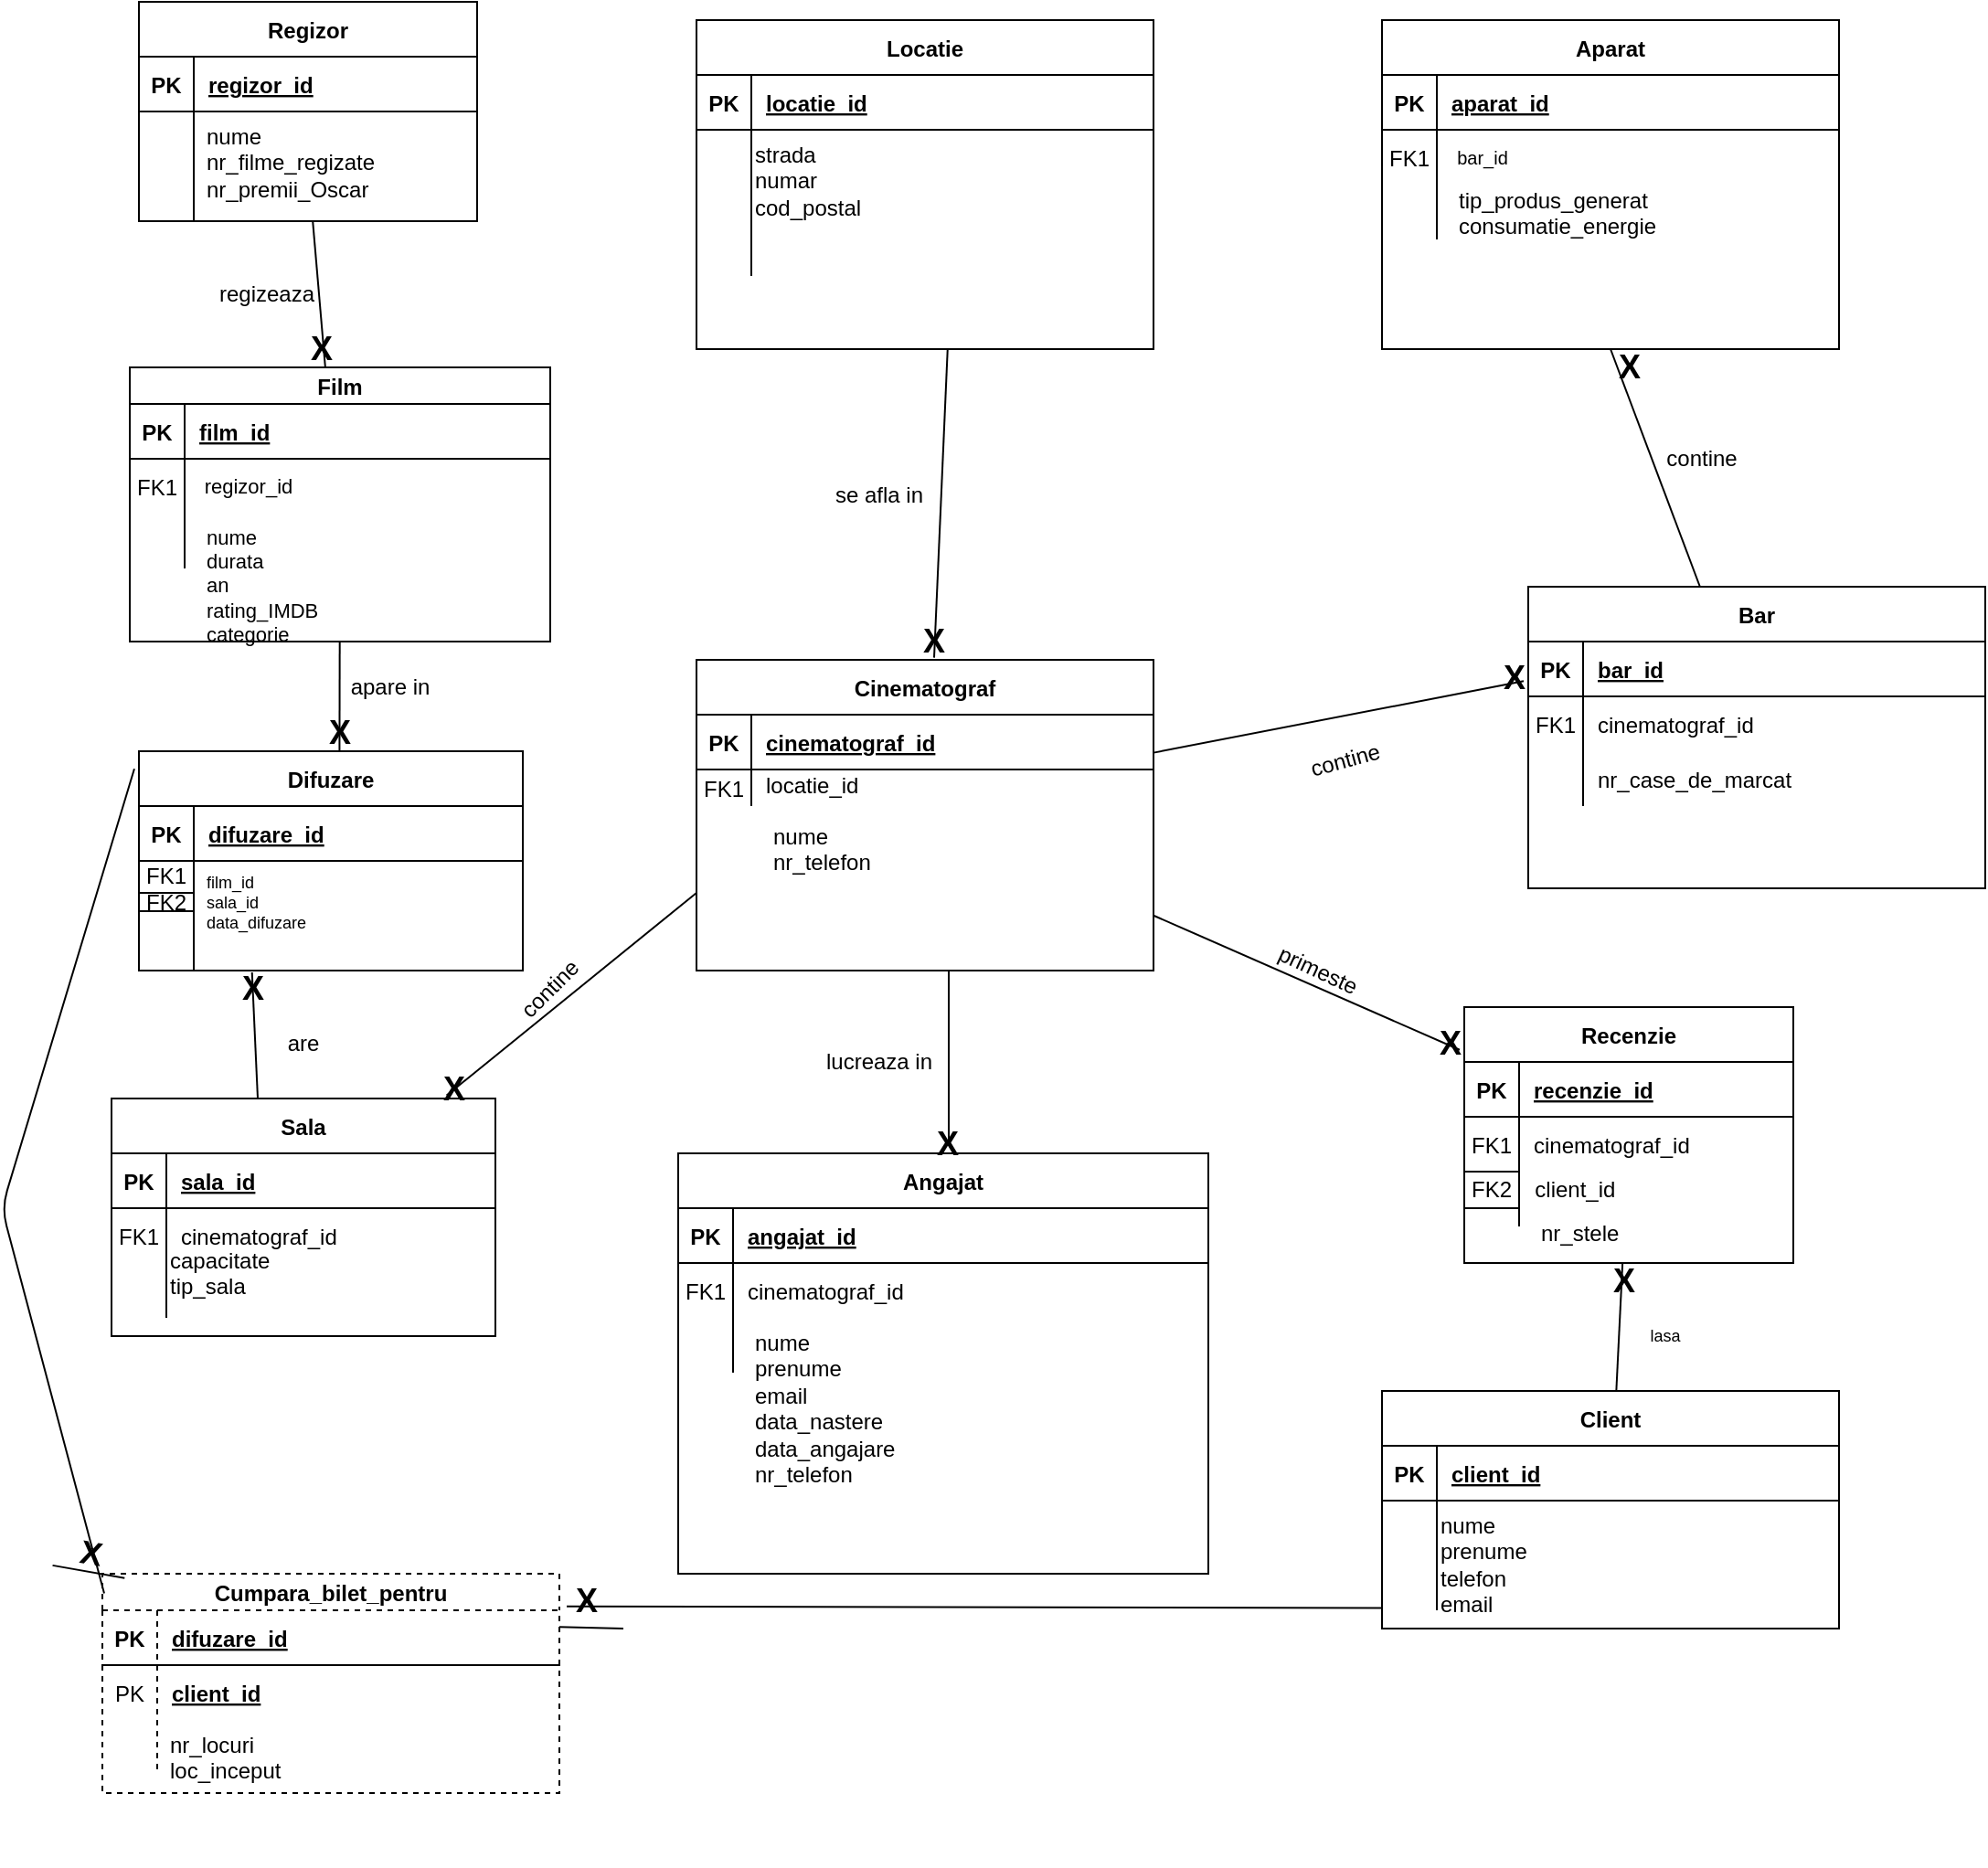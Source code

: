 <mxfile version="14.7.0" type="github" pages="3">
  <diagram id="lR5cAztrvBnTiU2KboaY" name="Page-2">
    <mxGraphModel dx="2272" dy="794" grid="1" gridSize="10" guides="1" tooltips="1" connect="1" arrows="1" fold="1" page="1" pageScale="1" pageWidth="850" pageHeight="1100" math="0" shadow="0">
      <root>
        <mxCell id="B2W8qHum1kX4ipTGixze-0" />
        <mxCell id="B2W8qHum1kX4ipTGixze-1" parent="B2W8qHum1kX4ipTGixze-0" />
        <mxCell id="B2W8qHum1kX4ipTGixze-2" value="Locatie" style="shape=table;startSize=30;container=1;collapsible=1;childLayout=tableLayout;fixedRows=1;rowLines=0;fontStyle=1;align=center;resizeLast=1;" parent="B2W8qHum1kX4ipTGixze-1" vertex="1">
          <mxGeometry x="-210" y="10" width="250" height="180" as="geometry" />
        </mxCell>
        <mxCell id="B2W8qHum1kX4ipTGixze-3" value="" style="shape=partialRectangle;collapsible=0;dropTarget=0;pointerEvents=0;fillColor=none;points=[[0,0.5],[1,0.5]];portConstraint=eastwest;top=0;left=0;right=0;bottom=1;" parent="B2W8qHum1kX4ipTGixze-2" vertex="1">
          <mxGeometry y="30" width="250" height="30" as="geometry" />
        </mxCell>
        <mxCell id="B2W8qHum1kX4ipTGixze-4" value="PK" style="shape=partialRectangle;overflow=hidden;connectable=0;fillColor=none;top=0;left=0;bottom=0;right=0;fontStyle=1;" parent="B2W8qHum1kX4ipTGixze-3" vertex="1">
          <mxGeometry width="30" height="30" as="geometry" />
        </mxCell>
        <mxCell id="B2W8qHum1kX4ipTGixze-5" value="locatie_id" style="shape=partialRectangle;overflow=hidden;connectable=0;fillColor=none;top=0;left=0;bottom=0;right=0;align=left;spacingLeft=6;fontStyle=5;" parent="B2W8qHum1kX4ipTGixze-3" vertex="1">
          <mxGeometry x="30" width="220" height="30" as="geometry" />
        </mxCell>
        <mxCell id="B2W8qHum1kX4ipTGixze-6" value="" style="shape=partialRectangle;collapsible=0;dropTarget=0;pointerEvents=0;fillColor=none;points=[[0,0.5],[1,0.5]];portConstraint=eastwest;top=0;left=0;right=0;bottom=0;" parent="B2W8qHum1kX4ipTGixze-2" vertex="1">
          <mxGeometry y="60" width="250" height="50" as="geometry" />
        </mxCell>
        <mxCell id="B2W8qHum1kX4ipTGixze-7" value="" style="shape=partialRectangle;overflow=hidden;connectable=0;fillColor=none;top=0;left=0;bottom=0;right=0;" parent="B2W8qHum1kX4ipTGixze-6" vertex="1">
          <mxGeometry width="30" height="50" as="geometry" />
        </mxCell>
        <mxCell id="B2W8qHum1kX4ipTGixze-8" value="" style="shape=partialRectangle;overflow=hidden;connectable=0;fillColor=none;top=0;left=0;bottom=0;right=0;align=left;spacingLeft=6;" parent="B2W8qHum1kX4ipTGixze-6" vertex="1">
          <mxGeometry x="30" width="220" height="50" as="geometry" />
        </mxCell>
        <mxCell id="B2W8qHum1kX4ipTGixze-9" value="" style="shape=partialRectangle;collapsible=0;dropTarget=0;pointerEvents=0;fillColor=none;points=[[0,0.5],[1,0.5]];portConstraint=eastwest;top=0;left=0;right=0;bottom=0;" parent="B2W8qHum1kX4ipTGixze-2" vertex="1">
          <mxGeometry y="110" width="250" height="30" as="geometry" />
        </mxCell>
        <mxCell id="B2W8qHum1kX4ipTGixze-10" value="" style="shape=partialRectangle;overflow=hidden;connectable=0;fillColor=none;top=0;left=0;bottom=0;right=0;" parent="B2W8qHum1kX4ipTGixze-9" vertex="1">
          <mxGeometry width="30" height="30" as="geometry" />
        </mxCell>
        <mxCell id="B2W8qHum1kX4ipTGixze-11" value="" style="shape=partialRectangle;overflow=hidden;connectable=0;fillColor=none;top=0;left=0;bottom=0;right=0;align=left;spacingLeft=6;" parent="B2W8qHum1kX4ipTGixze-9" vertex="1">
          <mxGeometry x="30" width="220" height="30" as="geometry" />
        </mxCell>
        <mxCell id="B2W8qHum1kX4ipTGixze-12" value="Bar" style="shape=table;startSize=30;container=1;collapsible=1;childLayout=tableLayout;fixedRows=1;rowLines=0;fontStyle=1;align=center;resizeLast=1;" parent="B2W8qHum1kX4ipTGixze-1" vertex="1">
          <mxGeometry x="245" y="320" width="250" height="165" as="geometry" />
        </mxCell>
        <mxCell id="B2W8qHum1kX4ipTGixze-13" value="" style="shape=partialRectangle;collapsible=0;dropTarget=0;pointerEvents=0;fillColor=none;points=[[0,0.5],[1,0.5]];portConstraint=eastwest;top=0;left=0;right=0;bottom=1;" parent="B2W8qHum1kX4ipTGixze-12" vertex="1">
          <mxGeometry y="30" width="250" height="30" as="geometry" />
        </mxCell>
        <mxCell id="B2W8qHum1kX4ipTGixze-14" value="PK" style="shape=partialRectangle;overflow=hidden;connectable=0;fillColor=none;top=0;left=0;bottom=0;right=0;fontStyle=1;" parent="B2W8qHum1kX4ipTGixze-13" vertex="1">
          <mxGeometry width="30" height="30" as="geometry" />
        </mxCell>
        <mxCell id="B2W8qHum1kX4ipTGixze-15" value="bar_id" style="shape=partialRectangle;overflow=hidden;connectable=0;fillColor=none;top=0;left=0;bottom=0;right=0;align=left;spacingLeft=6;fontStyle=5;" parent="B2W8qHum1kX4ipTGixze-13" vertex="1">
          <mxGeometry x="30" width="220" height="30" as="geometry" />
        </mxCell>
        <mxCell id="B2W8qHum1kX4ipTGixze-16" value="" style="shape=partialRectangle;collapsible=0;dropTarget=0;pointerEvents=0;fillColor=none;points=[[0,0.5],[1,0.5]];portConstraint=eastwest;top=0;left=0;right=0;bottom=0;" parent="B2W8qHum1kX4ipTGixze-12" vertex="1">
          <mxGeometry y="60" width="250" height="30" as="geometry" />
        </mxCell>
        <mxCell id="B2W8qHum1kX4ipTGixze-17" value="FK1" style="shape=partialRectangle;overflow=hidden;connectable=0;fillColor=none;top=0;left=0;bottom=0;right=0;" parent="B2W8qHum1kX4ipTGixze-16" vertex="1">
          <mxGeometry width="30" height="30" as="geometry" />
        </mxCell>
        <mxCell id="B2W8qHum1kX4ipTGixze-18" value="cinematograf_id" style="shape=partialRectangle;overflow=hidden;connectable=0;fillColor=none;top=0;left=0;bottom=0;right=0;align=left;spacingLeft=6;" parent="B2W8qHum1kX4ipTGixze-16" vertex="1">
          <mxGeometry x="30" width="220" height="30" as="geometry" />
        </mxCell>
        <mxCell id="B2W8qHum1kX4ipTGixze-19" value="" style="shape=partialRectangle;collapsible=0;dropTarget=0;pointerEvents=0;fillColor=none;points=[[0,0.5],[1,0.5]];portConstraint=eastwest;top=0;left=0;right=0;bottom=0;" parent="B2W8qHum1kX4ipTGixze-12" vertex="1">
          <mxGeometry y="90" width="250" height="30" as="geometry" />
        </mxCell>
        <mxCell id="B2W8qHum1kX4ipTGixze-20" value="" style="shape=partialRectangle;overflow=hidden;connectable=0;fillColor=none;top=0;left=0;bottom=0;right=0;" parent="B2W8qHum1kX4ipTGixze-19" vertex="1">
          <mxGeometry width="30" height="30" as="geometry" />
        </mxCell>
        <mxCell id="B2W8qHum1kX4ipTGixze-21" value="nr_case_de_marcat" style="shape=partialRectangle;overflow=hidden;connectable=0;fillColor=none;top=0;left=0;bottom=0;right=0;align=left;spacingLeft=6;" parent="B2W8qHum1kX4ipTGixze-19" vertex="1">
          <mxGeometry x="30" width="220" height="30" as="geometry" />
        </mxCell>
        <mxCell id="B2W8qHum1kX4ipTGixze-22" value="Cinematograf" style="shape=table;startSize=30;container=1;collapsible=1;childLayout=tableLayout;fixedRows=1;rowLines=0;fontStyle=1;align=center;resizeLast=1;" parent="B2W8qHum1kX4ipTGixze-1" vertex="1">
          <mxGeometry x="-210" y="360" width="250" height="170" as="geometry" />
        </mxCell>
        <mxCell id="B2W8qHum1kX4ipTGixze-23" value="" style="shape=partialRectangle;collapsible=0;dropTarget=0;pointerEvents=0;fillColor=none;points=[[0,0.5],[1,0.5]];portConstraint=eastwest;top=0;left=0;right=0;bottom=1;" parent="B2W8qHum1kX4ipTGixze-22" vertex="1">
          <mxGeometry y="30" width="250" height="30" as="geometry" />
        </mxCell>
        <mxCell id="B2W8qHum1kX4ipTGixze-24" value="PK" style="shape=partialRectangle;overflow=hidden;connectable=0;fillColor=none;top=0;left=0;bottom=0;right=0;fontStyle=1;" parent="B2W8qHum1kX4ipTGixze-23" vertex="1">
          <mxGeometry width="30" height="30" as="geometry" />
        </mxCell>
        <mxCell id="B2W8qHum1kX4ipTGixze-25" value="cinematograf_id" style="shape=partialRectangle;overflow=hidden;connectable=0;fillColor=none;top=0;left=0;bottom=0;right=0;align=left;spacingLeft=6;fontStyle=5;" parent="B2W8qHum1kX4ipTGixze-23" vertex="1">
          <mxGeometry x="30" width="220" height="30" as="geometry" />
        </mxCell>
        <mxCell id="B2W8qHum1kX4ipTGixze-26" value="" style="shape=partialRectangle;collapsible=0;dropTarget=0;pointerEvents=0;fillColor=none;points=[[0,0.5],[1,0.5]];portConstraint=eastwest;top=0;left=0;right=0;bottom=0;" parent="B2W8qHum1kX4ipTGixze-22" vertex="1">
          <mxGeometry y="60" width="250" height="20" as="geometry" />
        </mxCell>
        <mxCell id="B2W8qHum1kX4ipTGixze-27" value="FK1" style="shape=partialRectangle;overflow=hidden;connectable=0;fillColor=none;top=0;left=0;bottom=0;right=0;" parent="B2W8qHum1kX4ipTGixze-26" vertex="1">
          <mxGeometry width="30" height="20" as="geometry" />
        </mxCell>
        <mxCell id="B2W8qHum1kX4ipTGixze-28" value="locatie_id&#xa;" style="shape=partialRectangle;overflow=hidden;connectable=0;fillColor=none;top=0;left=0;bottom=0;right=0;align=left;spacingLeft=6;" parent="B2W8qHum1kX4ipTGixze-26" vertex="1">
          <mxGeometry x="30" width="220" height="20" as="geometry" />
        </mxCell>
        <mxCell id="B2W8qHum1kX4ipTGixze-31" value="nume&lt;br&gt;nr_telefon" style="text;html=1;strokeColor=none;fillColor=none;align=left;verticalAlign=top;whiteSpace=wrap;rounded=0;labelPosition=center;verticalLabelPosition=middle;" parent="B2W8qHum1kX4ipTGixze-1" vertex="1">
          <mxGeometry x="-170" y="442.5" width="170" height="70" as="geometry" />
        </mxCell>
        <mxCell id="B2W8qHum1kX4ipTGixze-32" value="se afla in" style="text;html=1;strokeColor=none;fillColor=none;align=center;verticalAlign=middle;whiteSpace=wrap;rounded=0;rotation=0;" parent="B2W8qHum1kX4ipTGixze-1" vertex="1">
          <mxGeometry x="-140" y="250" width="60" height="40" as="geometry" />
        </mxCell>
        <mxCell id="B2W8qHum1kX4ipTGixze-33" value="strada&lt;br&gt;numar&lt;br&gt;cod_postal" style="text;html=1;strokeColor=none;fillColor=none;align=left;verticalAlign=top;whiteSpace=wrap;rounded=0;" parent="B2W8qHum1kX4ipTGixze-1" vertex="1">
          <mxGeometry x="-180" y="70" width="220" height="120" as="geometry" />
        </mxCell>
        <mxCell id="B2W8qHum1kX4ipTGixze-34" value="" style="endArrow=none;html=1;exitX=0.52;exitY=-0.007;exitDx=0;exitDy=0;exitPerimeter=0;" parent="B2W8qHum1kX4ipTGixze-1" source="B2W8qHum1kX4ipTGixze-22" target="B2W8qHum1kX4ipTGixze-33" edge="1">
          <mxGeometry width="50" height="50" relative="1" as="geometry">
            <mxPoint x="-40" y="280" as="sourcePoint" />
            <mxPoint x="10" y="230" as="targetPoint" />
          </mxGeometry>
        </mxCell>
        <mxCell id="B2W8qHum1kX4ipTGixze-37" value="Aparat" style="shape=table;startSize=30;container=1;collapsible=1;childLayout=tableLayout;fixedRows=1;rowLines=0;fontStyle=1;align=center;resizeLast=1;" parent="B2W8qHum1kX4ipTGixze-1" vertex="1">
          <mxGeometry x="165" y="10" width="250" height="180" as="geometry" />
        </mxCell>
        <mxCell id="B2W8qHum1kX4ipTGixze-38" value="" style="shape=partialRectangle;collapsible=0;dropTarget=0;pointerEvents=0;fillColor=none;points=[[0,0.5],[1,0.5]];portConstraint=eastwest;top=0;left=0;right=0;bottom=1;" parent="B2W8qHum1kX4ipTGixze-37" vertex="1">
          <mxGeometry y="30" width="250" height="30" as="geometry" />
        </mxCell>
        <mxCell id="B2W8qHum1kX4ipTGixze-39" value="PK" style="shape=partialRectangle;overflow=hidden;connectable=0;fillColor=none;top=0;left=0;bottom=0;right=0;fontStyle=1;" parent="B2W8qHum1kX4ipTGixze-38" vertex="1">
          <mxGeometry width="30" height="30" as="geometry" />
        </mxCell>
        <mxCell id="B2W8qHum1kX4ipTGixze-40" value="aparat_id" style="shape=partialRectangle;overflow=hidden;connectable=0;fillColor=none;top=0;left=0;bottom=0;right=0;align=left;spacingLeft=6;fontStyle=5;" parent="B2W8qHum1kX4ipTGixze-38" vertex="1">
          <mxGeometry x="30" width="220" height="30" as="geometry" />
        </mxCell>
        <mxCell id="B2W8qHum1kX4ipTGixze-41" value="" style="shape=partialRectangle;collapsible=0;dropTarget=0;pointerEvents=0;fillColor=none;points=[[0,0.5],[1,0.5]];portConstraint=eastwest;top=0;left=0;right=0;bottom=0;" parent="B2W8qHum1kX4ipTGixze-37" vertex="1">
          <mxGeometry y="60" width="250" height="30" as="geometry" />
        </mxCell>
        <mxCell id="B2W8qHum1kX4ipTGixze-42" value="" style="shape=partialRectangle;overflow=hidden;connectable=0;fillColor=none;top=0;left=0;bottom=0;right=0;" parent="B2W8qHum1kX4ipTGixze-41" vertex="1">
          <mxGeometry width="30" height="30" as="geometry" />
        </mxCell>
        <mxCell id="B2W8qHum1kX4ipTGixze-43" value="" style="shape=partialRectangle;overflow=hidden;connectable=0;fillColor=none;top=0;left=0;bottom=0;right=0;align=left;spacingLeft=6;" parent="B2W8qHum1kX4ipTGixze-41" vertex="1">
          <mxGeometry x="30" width="220" height="30" as="geometry" />
        </mxCell>
        <mxCell id="B2W8qHum1kX4ipTGixze-44" value="" style="shape=partialRectangle;collapsible=0;dropTarget=0;pointerEvents=0;fillColor=none;points=[[0,0.5],[1,0.5]];portConstraint=eastwest;top=0;left=0;right=0;bottom=0;" parent="B2W8qHum1kX4ipTGixze-37" vertex="1">
          <mxGeometry y="90" width="250" height="30" as="geometry" />
        </mxCell>
        <mxCell id="B2W8qHum1kX4ipTGixze-45" value="" style="shape=partialRectangle;overflow=hidden;connectable=0;fillColor=none;top=0;left=0;bottom=0;right=0;" parent="B2W8qHum1kX4ipTGixze-44" vertex="1">
          <mxGeometry width="30" height="30" as="geometry" />
        </mxCell>
        <mxCell id="B2W8qHum1kX4ipTGixze-46" value="" style="shape=partialRectangle;overflow=hidden;connectable=0;fillColor=none;top=0;left=0;bottom=0;right=0;align=left;spacingLeft=6;" parent="B2W8qHum1kX4ipTGixze-44" vertex="1">
          <mxGeometry x="30" width="220" height="30" as="geometry" />
        </mxCell>
        <mxCell id="B2W8qHum1kX4ipTGixze-49" value="" style="endArrow=none;html=1;entryX=-0.01;entryY=0.722;entryDx=0;entryDy=0;entryPerimeter=0;exitX=1;exitY=0.694;exitDx=0;exitDy=0;exitPerimeter=0;" parent="B2W8qHum1kX4ipTGixze-1" source="B2W8qHum1kX4ipTGixze-23" target="B2W8qHum1kX4ipTGixze-13" edge="1">
          <mxGeometry width="50" height="50" relative="1" as="geometry">
            <mxPoint x="40" y="500" as="sourcePoint" />
            <mxPoint x="430" y="510" as="targetPoint" />
          </mxGeometry>
        </mxCell>
        <mxCell id="B2W8qHum1kX4ipTGixze-50" value="contine" style="text;html=1;strokeColor=none;fillColor=none;align=center;verticalAlign=middle;whiteSpace=wrap;rounded=0;rotation=-15;" parent="B2W8qHum1kX4ipTGixze-1" vertex="1">
          <mxGeometry x="125" y="405" width="40" height="20" as="geometry" />
        </mxCell>
        <mxCell id="B2W8qHum1kX4ipTGixze-53" value="Cumpara_bilet_pentru" style="shape=table;startSize=20;container=1;collapsible=1;childLayout=tableLayout;fixedRows=1;rowLines=0;fontStyle=1;align=center;resizeLast=1;dashed=1;" parent="B2W8qHum1kX4ipTGixze-1" vertex="1">
          <mxGeometry x="-535" y="860" width="250" height="120" as="geometry" />
        </mxCell>
        <mxCell id="B2W8qHum1kX4ipTGixze-54" value="" style="shape=partialRectangle;collapsible=0;dropTarget=0;pointerEvents=0;fillColor=none;points=[[0,0.5],[1,0.5]];portConstraint=eastwest;top=0;left=0;right=0;bottom=1;" parent="B2W8qHum1kX4ipTGixze-53" vertex="1">
          <mxGeometry y="20" width="250" height="30" as="geometry" />
        </mxCell>
        <mxCell id="B2W8qHum1kX4ipTGixze-55" value="PK" style="shape=partialRectangle;overflow=hidden;connectable=0;fillColor=none;top=0;left=0;bottom=0;right=0;fontStyle=1;" parent="B2W8qHum1kX4ipTGixze-54" vertex="1">
          <mxGeometry width="30" height="30" as="geometry" />
        </mxCell>
        <mxCell id="B2W8qHum1kX4ipTGixze-56" value="difuzare_id" style="shape=partialRectangle;overflow=hidden;connectable=0;fillColor=none;top=0;left=0;bottom=0;right=0;align=left;spacingLeft=6;fontStyle=5;" parent="B2W8qHum1kX4ipTGixze-54" vertex="1">
          <mxGeometry x="30" width="220" height="30" as="geometry" />
        </mxCell>
        <mxCell id="B2W8qHum1kX4ipTGixze-57" value="" style="shape=partialRectangle;collapsible=0;dropTarget=0;pointerEvents=0;fillColor=none;points=[[0,0.5],[1,0.5]];portConstraint=eastwest;top=0;left=0;right=0;bottom=0;" parent="B2W8qHum1kX4ipTGixze-53" vertex="1">
          <mxGeometry y="50" width="250" height="30" as="geometry" />
        </mxCell>
        <mxCell id="B2W8qHum1kX4ipTGixze-58" value="PK" style="shape=partialRectangle;overflow=hidden;connectable=0;fillColor=none;top=0;left=0;bottom=0;right=0;" parent="B2W8qHum1kX4ipTGixze-57" vertex="1">
          <mxGeometry width="30" height="30" as="geometry" />
        </mxCell>
        <mxCell id="B2W8qHum1kX4ipTGixze-59" value="client_id" style="shape=partialRectangle;overflow=hidden;connectable=0;fillColor=none;top=0;left=0;bottom=0;right=0;align=left;spacingLeft=6;fontStyle=5;dashed=1;" parent="B2W8qHum1kX4ipTGixze-57" vertex="1">
          <mxGeometry x="30" width="220" height="30" as="geometry" />
        </mxCell>
        <mxCell id="B2W8qHum1kX4ipTGixze-60" value="" style="shape=partialRectangle;collapsible=0;dropTarget=0;pointerEvents=0;fillColor=none;points=[[0,0.5],[1,0.5]];portConstraint=eastwest;top=0;left=0;right=0;bottom=0;" parent="B2W8qHum1kX4ipTGixze-53" vertex="1">
          <mxGeometry y="80" width="250" height="30" as="geometry" />
        </mxCell>
        <mxCell id="B2W8qHum1kX4ipTGixze-61" value="" style="shape=partialRectangle;overflow=hidden;connectable=0;fillColor=none;top=0;left=0;bottom=0;right=0;" parent="B2W8qHum1kX4ipTGixze-60" vertex="1">
          <mxGeometry width="30" height="30" as="geometry" />
        </mxCell>
        <mxCell id="B2W8qHum1kX4ipTGixze-62" value="" style="shape=partialRectangle;overflow=hidden;connectable=0;fillColor=none;top=0;left=0;bottom=0;right=0;align=left;spacingLeft=6;" parent="B2W8qHum1kX4ipTGixze-60" vertex="1">
          <mxGeometry x="30" width="220" height="30" as="geometry" />
        </mxCell>
        <mxCell id="B2W8qHum1kX4ipTGixze-63" value="tip_produs_generat&lt;br&gt;consumatie_energie" style="text;html=1;strokeColor=none;fillColor=none;align=left;verticalAlign=top;whiteSpace=wrap;rounded=0;" parent="B2W8qHum1kX4ipTGixze-1" vertex="1">
          <mxGeometry x="205" y="95" width="220" height="90" as="geometry" />
        </mxCell>
        <mxCell id="B2W8qHum1kX4ipTGixze-64" value="" style="endArrow=none;html=1;entryX=0.5;entryY=1;entryDx=0;entryDy=0;" parent="B2W8qHum1kX4ipTGixze-1" source="B2W8qHum1kX4ipTGixze-12" target="B2W8qHum1kX4ipTGixze-37" edge="1">
          <mxGeometry width="50" height="50" relative="1" as="geometry">
            <mxPoint x="140" y="300" as="sourcePoint" />
            <mxPoint x="190" y="250" as="targetPoint" />
          </mxGeometry>
        </mxCell>
        <mxCell id="B2W8qHum1kX4ipTGixze-65" value="contine" style="text;html=1;strokeColor=none;fillColor=none;align=center;verticalAlign=middle;whiteSpace=wrap;rounded=0;" parent="B2W8qHum1kX4ipTGixze-1" vertex="1">
          <mxGeometry x="320" y="240" width="40" height="20" as="geometry" />
        </mxCell>
        <mxCell id="B2W8qHum1kX4ipTGixze-68" value="Angajat" style="shape=table;startSize=30;container=1;collapsible=1;childLayout=tableLayout;fixedRows=1;rowLines=0;fontStyle=1;align=center;resizeLast=1;" parent="B2W8qHum1kX4ipTGixze-1" vertex="1">
          <mxGeometry x="-220" y="630" width="290" height="230" as="geometry" />
        </mxCell>
        <mxCell id="B2W8qHum1kX4ipTGixze-69" value="" style="shape=partialRectangle;collapsible=0;dropTarget=0;pointerEvents=0;fillColor=none;points=[[0,0.5],[1,0.5]];portConstraint=eastwest;top=0;left=0;right=0;bottom=1;" parent="B2W8qHum1kX4ipTGixze-68" vertex="1">
          <mxGeometry y="30" width="290" height="30" as="geometry" />
        </mxCell>
        <mxCell id="B2W8qHum1kX4ipTGixze-70" value="PK" style="shape=partialRectangle;overflow=hidden;connectable=0;fillColor=none;top=0;left=0;bottom=0;right=0;fontStyle=1;" parent="B2W8qHum1kX4ipTGixze-69" vertex="1">
          <mxGeometry width="30" height="30" as="geometry" />
        </mxCell>
        <mxCell id="B2W8qHum1kX4ipTGixze-71" value="angajat_id" style="shape=partialRectangle;overflow=hidden;connectable=0;fillColor=none;top=0;left=0;bottom=0;right=0;align=left;spacingLeft=6;fontStyle=5;" parent="B2W8qHum1kX4ipTGixze-69" vertex="1">
          <mxGeometry x="30" width="260" height="30" as="geometry" />
        </mxCell>
        <mxCell id="B2W8qHum1kX4ipTGixze-72" value="" style="shape=partialRectangle;collapsible=0;dropTarget=0;pointerEvents=0;fillColor=none;points=[[0,0.5],[1,0.5]];portConstraint=eastwest;top=0;left=0;right=0;bottom=0;" parent="B2W8qHum1kX4ipTGixze-68" vertex="1">
          <mxGeometry y="60" width="290" height="30" as="geometry" />
        </mxCell>
        <mxCell id="B2W8qHum1kX4ipTGixze-73" value="FK1" style="shape=partialRectangle;overflow=hidden;connectable=0;fillColor=none;top=0;left=0;bottom=0;right=0;" parent="B2W8qHum1kX4ipTGixze-72" vertex="1">
          <mxGeometry width="30" height="30" as="geometry" />
        </mxCell>
        <mxCell id="B2W8qHum1kX4ipTGixze-74" value="cinematograf_id" style="shape=partialRectangle;overflow=hidden;connectable=0;fillColor=none;top=0;left=0;bottom=0;right=0;align=left;spacingLeft=6;" parent="B2W8qHum1kX4ipTGixze-72" vertex="1">
          <mxGeometry x="30" width="260" height="30" as="geometry" />
        </mxCell>
        <mxCell id="B2W8qHum1kX4ipTGixze-75" value="" style="shape=partialRectangle;collapsible=0;dropTarget=0;pointerEvents=0;fillColor=none;points=[[0,0.5],[1,0.5]];portConstraint=eastwest;top=0;left=0;right=0;bottom=0;" parent="B2W8qHum1kX4ipTGixze-68" vertex="1">
          <mxGeometry y="90" width="290" height="30" as="geometry" />
        </mxCell>
        <mxCell id="B2W8qHum1kX4ipTGixze-76" value="" style="shape=partialRectangle;overflow=hidden;connectable=0;fillColor=none;top=0;left=0;bottom=0;right=0;" parent="B2W8qHum1kX4ipTGixze-75" vertex="1">
          <mxGeometry width="30" height="30" as="geometry" />
        </mxCell>
        <mxCell id="B2W8qHum1kX4ipTGixze-77" value="" style="shape=partialRectangle;overflow=hidden;connectable=0;fillColor=none;top=0;left=0;bottom=0;right=0;align=left;spacingLeft=6;" parent="B2W8qHum1kX4ipTGixze-75" vertex="1">
          <mxGeometry x="30" width="260" height="30" as="geometry" />
        </mxCell>
        <mxCell id="B2W8qHum1kX4ipTGixze-78" value="nume&lt;br&gt;prenume&lt;br&gt;email&lt;br&gt;data_nastere&lt;br&gt;data_angajare&lt;br&gt;nr_telefon" style="text;html=1;strokeColor=none;fillColor=none;align=left;verticalAlign=top;whiteSpace=wrap;rounded=0;" parent="B2W8qHum1kX4ipTGixze-1" vertex="1">
          <mxGeometry x="-180" y="720" width="70" height="100" as="geometry" />
        </mxCell>
        <mxCell id="B2W8qHum1kX4ipTGixze-79" value="" style="endArrow=none;html=1;" parent="B2W8qHum1kX4ipTGixze-1" edge="1">
          <mxGeometry width="50" height="50" relative="1" as="geometry">
            <mxPoint x="-72" y="626" as="sourcePoint" />
            <mxPoint x="-72" y="530" as="targetPoint" />
          </mxGeometry>
        </mxCell>
        <mxCell id="B2W8qHum1kX4ipTGixze-80" value="lucreaza in" style="text;html=1;strokeColor=none;fillColor=none;align=center;verticalAlign=middle;whiteSpace=wrap;rounded=0;" parent="B2W8qHum1kX4ipTGixze-1" vertex="1">
          <mxGeometry x="-145" y="570" width="70" height="20" as="geometry" />
        </mxCell>
        <mxCell id="B2W8qHum1kX4ipTGixze-83" value="Client" style="shape=table;startSize=30;container=1;collapsible=1;childLayout=tableLayout;fixedRows=1;rowLines=0;fontStyle=1;align=center;resizeLast=1;" parent="B2W8qHum1kX4ipTGixze-1" vertex="1">
          <mxGeometry x="165" y="760" width="250" height="130" as="geometry" />
        </mxCell>
        <mxCell id="B2W8qHum1kX4ipTGixze-84" value="" style="shape=partialRectangle;collapsible=0;dropTarget=0;pointerEvents=0;fillColor=none;points=[[0,0.5],[1,0.5]];portConstraint=eastwest;top=0;left=0;right=0;bottom=1;" parent="B2W8qHum1kX4ipTGixze-83" vertex="1">
          <mxGeometry y="30" width="250" height="30" as="geometry" />
        </mxCell>
        <mxCell id="B2W8qHum1kX4ipTGixze-85" value="PK" style="shape=partialRectangle;overflow=hidden;connectable=0;fillColor=none;top=0;left=0;bottom=0;right=0;fontStyle=1;" parent="B2W8qHum1kX4ipTGixze-84" vertex="1">
          <mxGeometry width="30" height="30" as="geometry" />
        </mxCell>
        <mxCell id="B2W8qHum1kX4ipTGixze-86" value="client_id" style="shape=partialRectangle;overflow=hidden;connectable=0;fillColor=none;top=0;left=0;bottom=0;right=0;align=left;spacingLeft=6;fontStyle=5;" parent="B2W8qHum1kX4ipTGixze-84" vertex="1">
          <mxGeometry x="30" width="220" height="30" as="geometry" />
        </mxCell>
        <mxCell id="B2W8qHum1kX4ipTGixze-87" value="" style="shape=partialRectangle;collapsible=0;dropTarget=0;pointerEvents=0;fillColor=none;points=[[0,0.5],[1,0.5]];portConstraint=eastwest;top=0;left=0;right=0;bottom=0;" parent="B2W8qHum1kX4ipTGixze-83" vertex="1">
          <mxGeometry y="60" width="250" height="30" as="geometry" />
        </mxCell>
        <mxCell id="B2W8qHum1kX4ipTGixze-88" value="" style="shape=partialRectangle;overflow=hidden;connectable=0;fillColor=none;top=0;left=0;bottom=0;right=0;" parent="B2W8qHum1kX4ipTGixze-87" vertex="1">
          <mxGeometry width="30" height="30" as="geometry" />
        </mxCell>
        <mxCell id="B2W8qHum1kX4ipTGixze-89" value="" style="shape=partialRectangle;overflow=hidden;connectable=0;fillColor=none;top=0;left=0;bottom=0;right=0;align=left;spacingLeft=6;" parent="B2W8qHum1kX4ipTGixze-87" vertex="1">
          <mxGeometry x="30" width="220" height="30" as="geometry" />
        </mxCell>
        <mxCell id="B2W8qHum1kX4ipTGixze-90" value="" style="shape=partialRectangle;collapsible=0;dropTarget=0;pointerEvents=0;fillColor=none;points=[[0,0.5],[1,0.5]];portConstraint=eastwest;top=0;left=0;right=0;bottom=0;" parent="B2W8qHum1kX4ipTGixze-83" vertex="1">
          <mxGeometry y="90" width="250" height="30" as="geometry" />
        </mxCell>
        <mxCell id="B2W8qHum1kX4ipTGixze-91" value="" style="shape=partialRectangle;overflow=hidden;connectable=0;fillColor=none;top=0;left=0;bottom=0;right=0;" parent="B2W8qHum1kX4ipTGixze-90" vertex="1">
          <mxGeometry width="30" height="30" as="geometry" />
        </mxCell>
        <mxCell id="B2W8qHum1kX4ipTGixze-92" value="" style="shape=partialRectangle;overflow=hidden;connectable=0;fillColor=none;top=0;left=0;bottom=0;right=0;align=left;spacingLeft=6;" parent="B2W8qHum1kX4ipTGixze-90" vertex="1">
          <mxGeometry x="30" width="220" height="30" as="geometry" />
        </mxCell>
        <mxCell id="B2W8qHum1kX4ipTGixze-93" value="nume&lt;br&gt;prenume&lt;br&gt;telefon&lt;br&gt;email" style="text;html=1;strokeColor=none;fillColor=none;align=left;verticalAlign=top;whiteSpace=wrap;rounded=0;" parent="B2W8qHum1kX4ipTGixze-1" vertex="1">
          <mxGeometry x="195" y="820" width="220" height="70" as="geometry" />
        </mxCell>
        <mxCell id="B2W8qHum1kX4ipTGixze-98" value="Recenzie" style="shape=table;startSize=30;container=1;collapsible=1;childLayout=tableLayout;fixedRows=1;rowLines=0;fontStyle=1;align=center;resizeLast=1;" parent="B2W8qHum1kX4ipTGixze-1" vertex="1">
          <mxGeometry x="210" y="550" width="180" height="140" as="geometry" />
        </mxCell>
        <mxCell id="B2W8qHum1kX4ipTGixze-99" value="" style="shape=partialRectangle;collapsible=0;dropTarget=0;pointerEvents=0;fillColor=none;points=[[0,0.5],[1,0.5]];portConstraint=eastwest;top=0;left=0;right=0;bottom=1;" parent="B2W8qHum1kX4ipTGixze-98" vertex="1">
          <mxGeometry y="30" width="180" height="30" as="geometry" />
        </mxCell>
        <mxCell id="B2W8qHum1kX4ipTGixze-100" value="PK" style="shape=partialRectangle;overflow=hidden;connectable=0;fillColor=none;top=0;left=0;bottom=0;right=0;fontStyle=1;" parent="B2W8qHum1kX4ipTGixze-99" vertex="1">
          <mxGeometry width="30" height="30" as="geometry" />
        </mxCell>
        <mxCell id="B2W8qHum1kX4ipTGixze-101" value="recenzie_id" style="shape=partialRectangle;overflow=hidden;connectable=0;fillColor=none;top=0;left=0;bottom=0;right=0;align=left;spacingLeft=6;fontStyle=5;" parent="B2W8qHum1kX4ipTGixze-99" vertex="1">
          <mxGeometry x="30" width="150" height="30" as="geometry" />
        </mxCell>
        <mxCell id="B2W8qHum1kX4ipTGixze-102" value="" style="shape=partialRectangle;collapsible=0;dropTarget=0;pointerEvents=0;fillColor=none;points=[[0,0.5],[1,0.5]];portConstraint=eastwest;top=0;left=0;right=0;bottom=0;" parent="B2W8qHum1kX4ipTGixze-98" vertex="1">
          <mxGeometry y="60" width="180" height="30" as="geometry" />
        </mxCell>
        <mxCell id="B2W8qHum1kX4ipTGixze-103" value="FK1" style="shape=partialRectangle;overflow=hidden;connectable=0;fillColor=none;top=0;left=0;bottom=0;right=0;" parent="B2W8qHum1kX4ipTGixze-102" vertex="1">
          <mxGeometry width="30" height="30" as="geometry" />
        </mxCell>
        <mxCell id="B2W8qHum1kX4ipTGixze-104" value="cinematograf_id" style="shape=partialRectangle;overflow=hidden;connectable=0;fillColor=none;top=0;left=0;bottom=0;right=0;align=left;spacingLeft=6;" parent="B2W8qHum1kX4ipTGixze-102" vertex="1">
          <mxGeometry x="30" width="150" height="30" as="geometry" />
        </mxCell>
        <mxCell id="B2W8qHum1kX4ipTGixze-105" value="" style="shape=partialRectangle;collapsible=0;dropTarget=0;pointerEvents=0;fillColor=none;points=[[0,0.5],[1,0.5]];portConstraint=eastwest;top=0;left=0;right=0;bottom=0;" parent="B2W8qHum1kX4ipTGixze-98" vertex="1">
          <mxGeometry y="90" width="180" height="30" as="geometry" />
        </mxCell>
        <mxCell id="B2W8qHum1kX4ipTGixze-106" value="" style="shape=partialRectangle;overflow=hidden;connectable=0;fillColor=none;top=0;left=0;bottom=0;right=0;" parent="B2W8qHum1kX4ipTGixze-105" vertex="1">
          <mxGeometry width="30" height="30" as="geometry" />
        </mxCell>
        <mxCell id="B2W8qHum1kX4ipTGixze-107" value="" style="shape=partialRectangle;overflow=hidden;connectable=0;fillColor=none;top=0;left=0;bottom=0;right=0;align=left;spacingLeft=6;" parent="B2W8qHum1kX4ipTGixze-105" vertex="1">
          <mxGeometry x="30" width="150" height="30" as="geometry" />
        </mxCell>
        <mxCell id="B2W8qHum1kX4ipTGixze-108" value="FK2" style="rounded=0;whiteSpace=wrap;html=1;" parent="B2W8qHum1kX4ipTGixze-1" vertex="1">
          <mxGeometry x="210" y="640" width="30" height="20" as="geometry" />
        </mxCell>
        <mxCell id="B2W8qHum1kX4ipTGixze-109" value="&amp;nbsp; client_id" style="text;html=1;strokeColor=none;fillColor=none;align=left;verticalAlign=middle;whiteSpace=wrap;rounded=0;" parent="B2W8qHum1kX4ipTGixze-1" vertex="1">
          <mxGeometry x="240" y="640" width="120" height="20" as="geometry" />
        </mxCell>
        <mxCell id="B2W8qHum1kX4ipTGixze-110" value="&amp;nbsp; &amp;nbsp;nr_stele" style="text;html=1;strokeColor=none;fillColor=none;align=left;verticalAlign=top;whiteSpace=wrap;rounded=0;" parent="B2W8qHum1kX4ipTGixze-1" vertex="1">
          <mxGeometry x="240" y="660" width="150" height="40" as="geometry" />
        </mxCell>
        <mxCell id="B2W8qHum1kX4ipTGixze-111" value="" style="endArrow=none;html=1;" parent="B2W8qHum1kX4ipTGixze-1" source="B2W8qHum1kX4ipTGixze-98" target="B2W8qHum1kX4ipTGixze-83" edge="1">
          <mxGeometry width="50" height="50" relative="1" as="geometry">
            <mxPoint x="230" y="560" as="sourcePoint" />
            <mxPoint x="298" y="756" as="targetPoint" />
          </mxGeometry>
        </mxCell>
        <mxCell id="B2W8qHum1kX4ipTGixze-115" value="" style="endArrow=none;html=1;exitX=-0.014;exitY=0.167;exitDx=0;exitDy=0;exitPerimeter=0;" parent="B2W8qHum1kX4ipTGixze-1" source="B2W8qHum1kX4ipTGixze-98" target="B2W8qHum1kX4ipTGixze-22" edge="1">
          <mxGeometry width="50" height="50" relative="1" as="geometry">
            <mxPoint x="230" y="560" as="sourcePoint" />
            <mxPoint x="280" y="510" as="targetPoint" />
          </mxGeometry>
        </mxCell>
        <mxCell id="B2W8qHum1kX4ipTGixze-116" value="primeste" style="text;html=1;strokeColor=none;fillColor=none;align=center;verticalAlign=middle;whiteSpace=wrap;rounded=0;rotation=25;" parent="B2W8qHum1kX4ipTGixze-1" vertex="1">
          <mxGeometry x="110" y="520" width="40" height="20" as="geometry" />
        </mxCell>
        <mxCell id="B2W8qHum1kX4ipTGixze-119" value="Sala" style="shape=table;startSize=30;container=1;collapsible=1;childLayout=tableLayout;fixedRows=1;rowLines=0;fontStyle=1;align=center;resizeLast=1;" parent="B2W8qHum1kX4ipTGixze-1" vertex="1">
          <mxGeometry x="-530" y="600" width="210" height="130" as="geometry" />
        </mxCell>
        <mxCell id="B2W8qHum1kX4ipTGixze-120" value="" style="shape=partialRectangle;collapsible=0;dropTarget=0;pointerEvents=0;fillColor=none;points=[[0,0.5],[1,0.5]];portConstraint=eastwest;top=0;left=0;right=0;bottom=1;" parent="B2W8qHum1kX4ipTGixze-119" vertex="1">
          <mxGeometry y="30" width="210" height="30" as="geometry" />
        </mxCell>
        <mxCell id="B2W8qHum1kX4ipTGixze-121" value="PK" style="shape=partialRectangle;overflow=hidden;connectable=0;fillColor=none;top=0;left=0;bottom=0;right=0;fontStyle=1;" parent="B2W8qHum1kX4ipTGixze-120" vertex="1">
          <mxGeometry width="30" height="30" as="geometry" />
        </mxCell>
        <mxCell id="B2W8qHum1kX4ipTGixze-122" value="sala_id" style="shape=partialRectangle;overflow=hidden;connectable=0;fillColor=none;top=0;left=0;bottom=0;right=0;align=left;spacingLeft=6;fontStyle=5;" parent="B2W8qHum1kX4ipTGixze-120" vertex="1">
          <mxGeometry x="30" width="180" height="30" as="geometry" />
        </mxCell>
        <mxCell id="B2W8qHum1kX4ipTGixze-123" value="" style="shape=partialRectangle;collapsible=0;dropTarget=0;pointerEvents=0;fillColor=none;points=[[0,0.5],[1,0.5]];portConstraint=eastwest;top=0;left=0;right=0;bottom=0;" parent="B2W8qHum1kX4ipTGixze-119" vertex="1">
          <mxGeometry y="60" width="210" height="30" as="geometry" />
        </mxCell>
        <mxCell id="B2W8qHum1kX4ipTGixze-124" value="FK1" style="shape=partialRectangle;overflow=hidden;connectable=0;fillColor=none;top=0;left=0;bottom=0;right=0;" parent="B2W8qHum1kX4ipTGixze-123" vertex="1">
          <mxGeometry width="30" height="30" as="geometry" />
        </mxCell>
        <mxCell id="B2W8qHum1kX4ipTGixze-125" value="cinematograf_id" style="shape=partialRectangle;overflow=hidden;connectable=0;fillColor=none;top=0;left=0;bottom=0;right=0;align=left;spacingLeft=6;" parent="B2W8qHum1kX4ipTGixze-123" vertex="1">
          <mxGeometry x="30" width="180" height="30" as="geometry" />
        </mxCell>
        <mxCell id="B2W8qHum1kX4ipTGixze-126" value="" style="shape=partialRectangle;collapsible=0;dropTarget=0;pointerEvents=0;fillColor=none;points=[[0,0.5],[1,0.5]];portConstraint=eastwest;top=0;left=0;right=0;bottom=0;" parent="B2W8qHum1kX4ipTGixze-119" vertex="1">
          <mxGeometry y="90" width="210" height="30" as="geometry" />
        </mxCell>
        <mxCell id="B2W8qHum1kX4ipTGixze-127" value="" style="shape=partialRectangle;overflow=hidden;connectable=0;fillColor=none;top=0;left=0;bottom=0;right=0;" parent="B2W8qHum1kX4ipTGixze-126" vertex="1">
          <mxGeometry width="30" height="30" as="geometry" />
        </mxCell>
        <mxCell id="B2W8qHum1kX4ipTGixze-128" value="" style="shape=partialRectangle;overflow=hidden;connectable=0;fillColor=none;top=0;left=0;bottom=0;right=0;align=left;spacingLeft=6;" parent="B2W8qHum1kX4ipTGixze-126" vertex="1">
          <mxGeometry x="30" width="180" height="30" as="geometry" />
        </mxCell>
        <mxCell id="B2W8qHum1kX4ipTGixze-129" value="capacitate&lt;br&gt;tip_sala" style="text;html=1;strokeColor=none;fillColor=none;align=left;verticalAlign=top;whiteSpace=wrap;rounded=0;" parent="B2W8qHum1kX4ipTGixze-1" vertex="1">
          <mxGeometry x="-500" y="675" width="180" height="55" as="geometry" />
        </mxCell>
        <mxCell id="B2W8qHum1kX4ipTGixze-130" value="" style="endArrow=none;html=1;entryX=0;entryY=0.75;entryDx=0;entryDy=0;exitX=0.873;exitY=-0.013;exitDx=0;exitDy=0;exitPerimeter=0;" parent="B2W8qHum1kX4ipTGixze-1" source="B2W8qHum1kX4ipTGixze-119" target="B2W8qHum1kX4ipTGixze-22" edge="1">
          <mxGeometry width="50" height="50" relative="1" as="geometry">
            <mxPoint x="-300" y="560" as="sourcePoint" />
            <mxPoint x="-250" y="510" as="targetPoint" />
          </mxGeometry>
        </mxCell>
        <mxCell id="B2W8qHum1kX4ipTGixze-131" value="contine" style="text;html=1;strokeColor=none;fillColor=none;align=center;verticalAlign=middle;whiteSpace=wrap;rounded=0;rotation=-45;" parent="B2W8qHum1kX4ipTGixze-1" vertex="1">
          <mxGeometry x="-310" y="530" width="40" height="20" as="geometry" />
        </mxCell>
        <mxCell id="B2W8qHum1kX4ipTGixze-134" value="Film" style="shape=table;startSize=20;container=1;collapsible=1;childLayout=tableLayout;fixedRows=1;rowLines=0;fontStyle=1;align=center;resizeLast=1;" parent="B2W8qHum1kX4ipTGixze-1" vertex="1">
          <mxGeometry x="-520" y="200" width="230" height="150" as="geometry" />
        </mxCell>
        <mxCell id="B2W8qHum1kX4ipTGixze-135" value="" style="shape=partialRectangle;collapsible=0;dropTarget=0;pointerEvents=0;fillColor=none;points=[[0,0.5],[1,0.5]];portConstraint=eastwest;top=0;left=0;right=0;bottom=1;" parent="B2W8qHum1kX4ipTGixze-134" vertex="1">
          <mxGeometry y="20" width="230" height="30" as="geometry" />
        </mxCell>
        <mxCell id="B2W8qHum1kX4ipTGixze-136" value="PK" style="shape=partialRectangle;overflow=hidden;connectable=0;fillColor=none;top=0;left=0;bottom=0;right=0;fontStyle=1;" parent="B2W8qHum1kX4ipTGixze-135" vertex="1">
          <mxGeometry width="30" height="30" as="geometry" />
        </mxCell>
        <mxCell id="B2W8qHum1kX4ipTGixze-137" value="film_id" style="shape=partialRectangle;overflow=hidden;connectable=0;fillColor=none;top=0;left=0;bottom=0;right=0;align=left;spacingLeft=6;fontStyle=5;" parent="B2W8qHum1kX4ipTGixze-135" vertex="1">
          <mxGeometry x="30" width="200" height="30" as="geometry" />
        </mxCell>
        <mxCell id="B2W8qHum1kX4ipTGixze-138" value="" style="shape=partialRectangle;collapsible=0;dropTarget=0;pointerEvents=0;fillColor=none;points=[[0,0.5],[1,0.5]];portConstraint=eastwest;top=0;left=0;right=0;bottom=0;" parent="B2W8qHum1kX4ipTGixze-134" vertex="1">
          <mxGeometry y="50" width="230" height="30" as="geometry" />
        </mxCell>
        <mxCell id="B2W8qHum1kX4ipTGixze-139" value="" style="shape=partialRectangle;overflow=hidden;connectable=0;fillColor=none;top=0;left=0;bottom=0;right=0;" parent="B2W8qHum1kX4ipTGixze-138" vertex="1">
          <mxGeometry width="30" height="30" as="geometry" />
        </mxCell>
        <mxCell id="B2W8qHum1kX4ipTGixze-140" value="" style="shape=partialRectangle;overflow=hidden;connectable=0;fillColor=none;top=0;left=0;bottom=0;right=0;align=left;spacingLeft=6;" parent="B2W8qHum1kX4ipTGixze-138" vertex="1">
          <mxGeometry x="30" width="200" height="30" as="geometry" />
        </mxCell>
        <mxCell id="B2W8qHum1kX4ipTGixze-141" value="" style="shape=partialRectangle;collapsible=0;dropTarget=0;pointerEvents=0;fillColor=none;points=[[0,0.5],[1,0.5]];portConstraint=eastwest;top=0;left=0;right=0;bottom=0;" parent="B2W8qHum1kX4ipTGixze-134" vertex="1">
          <mxGeometry y="80" width="230" height="30" as="geometry" />
        </mxCell>
        <mxCell id="B2W8qHum1kX4ipTGixze-142" value="" style="shape=partialRectangle;overflow=hidden;connectable=0;fillColor=none;top=0;left=0;bottom=0;right=0;" parent="B2W8qHum1kX4ipTGixze-141" vertex="1">
          <mxGeometry width="30" height="30" as="geometry" />
        </mxCell>
        <mxCell id="B2W8qHum1kX4ipTGixze-143" value="" style="shape=partialRectangle;overflow=hidden;connectable=0;fillColor=none;top=0;left=0;bottom=0;right=0;align=left;spacingLeft=6;" parent="B2W8qHum1kX4ipTGixze-141" vertex="1">
          <mxGeometry x="30" width="200" height="30" as="geometry" />
        </mxCell>
        <mxCell id="B2W8qHum1kX4ipTGixze-144" value="nume&lt;br style=&quot;font-size: 11px;&quot;&gt;durata&lt;br style=&quot;font-size: 11px;&quot;&gt;an&lt;br style=&quot;font-size: 11px;&quot;&gt;rating_IMDB&lt;br style=&quot;font-size: 11px;&quot;&gt;categorie" style="text;html=1;strokeColor=none;fillColor=none;align=left;verticalAlign=top;whiteSpace=wrap;rounded=0;fontSize=11;" parent="B2W8qHum1kX4ipTGixze-1" vertex="1">
          <mxGeometry x="-480" y="280" width="190" height="70" as="geometry" />
        </mxCell>
        <mxCell id="B2W8qHum1kX4ipTGixze-152" value="nr_locuri&lt;br&gt;loc_inceput" style="text;html=1;strokeColor=none;fillColor=none;align=left;verticalAlign=top;whiteSpace=wrap;rounded=0;" parent="B2W8qHum1kX4ipTGixze-1" vertex="1">
          <mxGeometry x="-500" y="940" width="210" height="80" as="geometry" />
        </mxCell>
        <mxCell id="B2W8qHum1kX4ipTGixze-157" value="" style="endArrow=none;html=1;entryX=0.001;entryY=0.958;entryDx=0;entryDy=0;entryPerimeter=0;exitX=1.016;exitY=0.149;exitDx=0;exitDy=0;exitPerimeter=0;" parent="B2W8qHum1kX4ipTGixze-1" source="B2W8qHum1kX4ipTGixze-53" target="B2W8qHum1kX4ipTGixze-90" edge="1">
          <mxGeometry width="50" height="50" relative="1" as="geometry">
            <mxPoint x="600" y="820" as="sourcePoint" />
            <mxPoint x="180" y="938" as="targetPoint" />
          </mxGeometry>
        </mxCell>
        <mxCell id="B2W8qHum1kX4ipTGixze-161" value="Regizor" style="shape=table;startSize=30;container=1;collapsible=1;childLayout=tableLayout;fixedRows=1;rowLines=0;fontStyle=1;align=center;resizeLast=1;" parent="B2W8qHum1kX4ipTGixze-1" vertex="1">
          <mxGeometry x="-515" width="185" height="120" as="geometry" />
        </mxCell>
        <mxCell id="B2W8qHum1kX4ipTGixze-162" value="" style="shape=partialRectangle;collapsible=0;dropTarget=0;pointerEvents=0;fillColor=none;points=[[0,0.5],[1,0.5]];portConstraint=eastwest;top=0;left=0;right=0;bottom=1;" parent="B2W8qHum1kX4ipTGixze-161" vertex="1">
          <mxGeometry y="30" width="185" height="30" as="geometry" />
        </mxCell>
        <mxCell id="B2W8qHum1kX4ipTGixze-163" value="PK" style="shape=partialRectangle;overflow=hidden;connectable=0;fillColor=none;top=0;left=0;bottom=0;right=0;fontStyle=1;" parent="B2W8qHum1kX4ipTGixze-162" vertex="1">
          <mxGeometry width="30" height="30" as="geometry" />
        </mxCell>
        <mxCell id="B2W8qHum1kX4ipTGixze-164" value="regizor_id" style="shape=partialRectangle;overflow=hidden;connectable=0;fillColor=none;top=0;left=0;bottom=0;right=0;align=left;spacingLeft=6;fontStyle=5;" parent="B2W8qHum1kX4ipTGixze-162" vertex="1">
          <mxGeometry x="30" width="155" height="30" as="geometry" />
        </mxCell>
        <mxCell id="B2W8qHum1kX4ipTGixze-165" value="" style="shape=partialRectangle;collapsible=0;dropTarget=0;pointerEvents=0;fillColor=none;points=[[0,0.5],[1,0.5]];portConstraint=eastwest;top=0;left=0;right=0;bottom=0;" parent="B2W8qHum1kX4ipTGixze-161" vertex="1">
          <mxGeometry y="60" width="185" height="30" as="geometry" />
        </mxCell>
        <mxCell id="B2W8qHum1kX4ipTGixze-166" value="" style="shape=partialRectangle;overflow=hidden;connectable=0;fillColor=none;top=0;left=0;bottom=0;right=0;" parent="B2W8qHum1kX4ipTGixze-165" vertex="1">
          <mxGeometry width="30" height="30" as="geometry" />
        </mxCell>
        <mxCell id="B2W8qHum1kX4ipTGixze-167" value="" style="shape=partialRectangle;overflow=hidden;connectable=0;fillColor=none;top=0;left=0;bottom=0;right=0;align=left;spacingLeft=6;" parent="B2W8qHum1kX4ipTGixze-165" vertex="1">
          <mxGeometry x="30" width="155" height="30" as="geometry" />
        </mxCell>
        <mxCell id="B2W8qHum1kX4ipTGixze-168" value="" style="shape=partialRectangle;collapsible=0;dropTarget=0;pointerEvents=0;fillColor=none;points=[[0,0.5],[1,0.5]];portConstraint=eastwest;top=0;left=0;right=0;bottom=0;" parent="B2W8qHum1kX4ipTGixze-161" vertex="1">
          <mxGeometry y="90" width="185" height="30" as="geometry" />
        </mxCell>
        <mxCell id="B2W8qHum1kX4ipTGixze-169" value="" style="shape=partialRectangle;overflow=hidden;connectable=0;fillColor=none;top=0;left=0;bottom=0;right=0;" parent="B2W8qHum1kX4ipTGixze-168" vertex="1">
          <mxGeometry width="30" height="30" as="geometry" />
        </mxCell>
        <mxCell id="B2W8qHum1kX4ipTGixze-170" value="" style="shape=partialRectangle;overflow=hidden;connectable=0;fillColor=none;top=0;left=0;bottom=0;right=0;align=left;spacingLeft=6;" parent="B2W8qHum1kX4ipTGixze-168" vertex="1">
          <mxGeometry x="30" width="155" height="30" as="geometry" />
        </mxCell>
        <mxCell id="B2W8qHum1kX4ipTGixze-171" value="" style="endArrow=none;html=1;entryX=0.514;entryY=1;entryDx=0;entryDy=0;entryPerimeter=0;exitX=0.465;exitY=0;exitDx=0;exitDy=0;exitPerimeter=0;" parent="B2W8qHum1kX4ipTGixze-1" source="B2W8qHum1kX4ipTGixze-134" target="B2W8qHum1kX4ipTGixze-168" edge="1">
          <mxGeometry width="50" height="50" relative="1" as="geometry">
            <mxPoint x="-380" y="390" as="sourcePoint" />
            <mxPoint x="-330" y="340" as="targetPoint" />
          </mxGeometry>
        </mxCell>
        <mxCell id="B2W8qHum1kX4ipTGixze-172" value="regizeaza" style="text;html=1;strokeColor=none;fillColor=none;align=center;verticalAlign=middle;whiteSpace=wrap;rounded=0;" parent="B2W8qHum1kX4ipTGixze-1" vertex="1">
          <mxGeometry x="-465" y="150" width="40" height="20" as="geometry" />
        </mxCell>
        <mxCell id="B2W8qHum1kX4ipTGixze-174" value="X" style="text;html=1;strokeColor=none;fillColor=none;align=center;verticalAlign=middle;whiteSpace=wrap;rounded=0;fontStyle=1;fontSize=18;" parent="B2W8qHum1kX4ipTGixze-1" vertex="1">
          <mxGeometry x="-430" y="180" width="30" height="20" as="geometry" />
        </mxCell>
        <mxCell id="B2W8qHum1kX4ipTGixze-176" value="nume&lt;br&gt;nr_filme_regizate&lt;br&gt;nr_premii_Oscar" style="text;html=1;strokeColor=none;fillColor=none;align=left;verticalAlign=top;whiteSpace=wrap;rounded=0;" parent="B2W8qHum1kX4ipTGixze-1" vertex="1">
          <mxGeometry x="-480" y="60" width="150" height="60" as="geometry" />
        </mxCell>
        <mxCell id="B2W8qHum1kX4ipTGixze-177" value="" style="endArrow=none;html=1;exitX=0.478;exitY=0.002;exitDx=0;exitDy=0;exitPerimeter=0;" parent="B2W8qHum1kX4ipTGixze-1" target="B2W8qHum1kX4ipTGixze-134" edge="1">
          <mxGeometry width="50" height="50" relative="1" as="geometry">
            <mxPoint x="-405.28" y="410.2" as="sourcePoint" />
            <mxPoint x="-360" y="450" as="targetPoint" />
          </mxGeometry>
        </mxCell>
        <mxCell id="eOqrO1f7nEIKAYDAxYy4-2" value="" style="endArrow=none;html=1;fontSize=18;entryX=0.158;entryY=1.017;entryDx=0;entryDy=0;entryPerimeter=0;" parent="B2W8qHum1kX4ipTGixze-1" target="iheN255fe9Y_fU8Y5B6c-31" edge="1">
          <mxGeometry width="50" height="50" relative="1" as="geometry">
            <mxPoint x="-450" y="600" as="sourcePoint" />
            <mxPoint x="-450" y="520" as="targetPoint" />
          </mxGeometry>
        </mxCell>
        <mxCell id="eOqrO1f7nEIKAYDAxYy4-6" value="X" style="text;html=1;strokeColor=none;fillColor=none;align=center;verticalAlign=middle;whiteSpace=wrap;rounded=0;fontStyle=1;fontSize=18;" parent="B2W8qHum1kX4ipTGixze-1" vertex="1">
          <mxGeometry x="-420" y="390" width="30" height="20" as="geometry" />
        </mxCell>
        <mxCell id="eOqrO1f7nEIKAYDAxYy4-13" value="X" style="text;html=1;strokeColor=none;fillColor=none;align=center;verticalAlign=middle;whiteSpace=wrap;rounded=0;fontStyle=1;fontSize=18;" parent="B2W8qHum1kX4ipTGixze-1" vertex="1">
          <mxGeometry x="-465" y="530" width="25" height="20" as="geometry" />
        </mxCell>
        <mxCell id="eOqrO1f7nEIKAYDAxYy4-15" value="X" style="text;html=1;strokeColor=none;fillColor=none;align=center;verticalAlign=middle;whiteSpace=wrap;rounded=0;fontStyle=1;fontSize=18;" parent="B2W8qHum1kX4ipTGixze-1" vertex="1">
          <mxGeometry x="-90" y="340" width="20" height="20" as="geometry" />
        </mxCell>
        <mxCell id="eOqrO1f7nEIKAYDAxYy4-16" value="X" style="text;html=1;strokeColor=none;fillColor=none;align=center;verticalAlign=middle;whiteSpace=wrap;rounded=0;fontStyle=1;fontSize=18;" parent="B2W8qHum1kX4ipTGixze-1" vertex="1">
          <mxGeometry x="-355" y="590" width="25" height="10" as="geometry" />
        </mxCell>
        <mxCell id="sqZNQ-cGJfgOfgZyRHMB-0" value="X" style="text;html=1;strokeColor=none;fillColor=none;align=center;verticalAlign=middle;whiteSpace=wrap;rounded=0;fontStyle=1;fontSize=18;" parent="B2W8qHum1kX4ipTGixze-1" vertex="1">
          <mxGeometry x="-90" y="620" width="35" height="10" as="geometry" />
        </mxCell>
        <mxCell id="sqZNQ-cGJfgOfgZyRHMB-5" value="X" style="text;html=1;strokeColor=none;fillColor=none;align=center;verticalAlign=middle;whiteSpace=wrap;rounded=0;fontStyle=1;fontSize=18;" parent="B2W8qHum1kX4ipTGixze-1" vertex="1">
          <mxGeometry x="185" y="560" width="35" height="20" as="geometry" />
        </mxCell>
        <mxCell id="eUn0PBri7bLUUUs6dGst-1" value="X" style="text;html=1;strokeColor=none;fillColor=none;align=center;verticalAlign=middle;whiteSpace=wrap;rounded=0;fontStyle=1;fontSize=18;" parent="B2W8qHum1kX4ipTGixze-1" vertex="1">
          <mxGeometry x="282.5" y="190" width="35" height="20" as="geometry" />
        </mxCell>
        <mxCell id="eUn0PBri7bLUUUs6dGst-2" value="X" style="text;html=1;strokeColor=none;fillColor=none;align=center;verticalAlign=middle;whiteSpace=wrap;rounded=0;fontStyle=1;fontSize=18;" parent="B2W8qHum1kX4ipTGixze-1" vertex="1">
          <mxGeometry x="220" y="365" width="35" height="10" as="geometry" />
        </mxCell>
        <mxCell id="eUn0PBri7bLUUUs6dGst-3" value="FK1" style="shape=partialRectangle;overflow=hidden;connectable=0;fillColor=none;top=0;left=0;bottom=0;right=0;" parent="B2W8qHum1kX4ipTGixze-1" vertex="1">
          <mxGeometry x="-520" y="250" width="30" height="30" as="geometry" />
        </mxCell>
        <mxCell id="eUn0PBri7bLUUUs6dGst-4" value="regizor_id" style="text;html=1;strokeColor=none;fillColor=none;align=center;verticalAlign=middle;whiteSpace=wrap;rounded=0;dashed=1;fontSize=11;" parent="B2W8qHum1kX4ipTGixze-1" vertex="1">
          <mxGeometry x="-490" y="255" width="70" height="20" as="geometry" />
        </mxCell>
        <mxCell id="xcfRKSSdvyVWx5UqY3Iy-0" value="FK1" style="shape=partialRectangle;overflow=hidden;connectable=0;fillColor=none;top=0;left=0;bottom=0;right=0;" parent="B2W8qHum1kX4ipTGixze-1" vertex="1">
          <mxGeometry x="165" y="70" width="30" height="30" as="geometry" />
        </mxCell>
        <mxCell id="xcfRKSSdvyVWx5UqY3Iy-1" value="bar_id" style="text;html=1;strokeColor=none;fillColor=none;align=center;verticalAlign=middle;whiteSpace=wrap;rounded=0;dashed=1;fontSize=10;" parent="B2W8qHum1kX4ipTGixze-1" vertex="1">
          <mxGeometry x="200" y="75" width="40" height="20" as="geometry" />
        </mxCell>
        <mxCell id="iheN255fe9Y_fU8Y5B6c-16" value="Difuzare" style="shape=table;startSize=30;container=1;collapsible=1;childLayout=tableLayout;fixedRows=1;rowLines=0;fontStyle=1;align=center;resizeLast=1;" parent="B2W8qHum1kX4ipTGixze-1" vertex="1">
          <mxGeometry x="-515" y="410" width="210" height="120" as="geometry" />
        </mxCell>
        <mxCell id="iheN255fe9Y_fU8Y5B6c-17" value="" style="shape=partialRectangle;collapsible=0;dropTarget=0;pointerEvents=0;fillColor=none;points=[[0,0.5],[1,0.5]];portConstraint=eastwest;top=0;left=0;right=0;bottom=1;" parent="iheN255fe9Y_fU8Y5B6c-16" vertex="1">
          <mxGeometry y="30" width="210" height="30" as="geometry" />
        </mxCell>
        <mxCell id="iheN255fe9Y_fU8Y5B6c-18" value="PK" style="shape=partialRectangle;overflow=hidden;connectable=0;fillColor=none;top=0;left=0;bottom=0;right=0;fontStyle=1;" parent="iheN255fe9Y_fU8Y5B6c-17" vertex="1">
          <mxGeometry width="30" height="30" as="geometry" />
        </mxCell>
        <mxCell id="iheN255fe9Y_fU8Y5B6c-19" value="difuzare_id" style="shape=partialRectangle;overflow=hidden;connectable=0;fillColor=none;top=0;left=0;bottom=0;right=0;align=left;spacingLeft=6;fontStyle=5;" parent="iheN255fe9Y_fU8Y5B6c-17" vertex="1">
          <mxGeometry x="30" width="180" height="30" as="geometry" />
        </mxCell>
        <mxCell id="iheN255fe9Y_fU8Y5B6c-20" value="" style="shape=partialRectangle;collapsible=0;dropTarget=0;pointerEvents=0;fillColor=none;points=[[0,0.5],[1,0.5]];portConstraint=eastwest;top=0;left=0;right=0;bottom=0;" parent="iheN255fe9Y_fU8Y5B6c-16" vertex="1">
          <mxGeometry y="60" width="210" height="30" as="geometry" />
        </mxCell>
        <mxCell id="iheN255fe9Y_fU8Y5B6c-21" value="" style="shape=partialRectangle;overflow=hidden;connectable=0;fillColor=none;top=0;left=0;bottom=0;right=0;" parent="iheN255fe9Y_fU8Y5B6c-20" vertex="1">
          <mxGeometry width="30" height="30" as="geometry" />
        </mxCell>
        <mxCell id="iheN255fe9Y_fU8Y5B6c-22" value="" style="shape=partialRectangle;overflow=hidden;connectable=0;fillColor=none;top=0;left=0;bottom=0;right=0;align=left;spacingLeft=6;fontSize=9;" parent="iheN255fe9Y_fU8Y5B6c-20" vertex="1">
          <mxGeometry x="30" width="180" height="30" as="geometry" />
        </mxCell>
        <mxCell id="iheN255fe9Y_fU8Y5B6c-23" value="" style="shape=partialRectangle;collapsible=0;dropTarget=0;pointerEvents=0;fillColor=none;points=[[0,0.5],[1,0.5]];portConstraint=eastwest;top=0;left=0;right=0;bottom=0;" parent="iheN255fe9Y_fU8Y5B6c-16" vertex="1">
          <mxGeometry y="90" width="210" height="30" as="geometry" />
        </mxCell>
        <mxCell id="iheN255fe9Y_fU8Y5B6c-24" value="" style="shape=partialRectangle;overflow=hidden;connectable=0;fillColor=none;top=0;left=0;bottom=0;right=0;" parent="iheN255fe9Y_fU8Y5B6c-23" vertex="1">
          <mxGeometry width="30" height="30" as="geometry" />
        </mxCell>
        <mxCell id="iheN255fe9Y_fU8Y5B6c-25" value="" style="shape=partialRectangle;overflow=hidden;connectable=0;fillColor=none;top=0;left=0;bottom=0;right=0;align=left;spacingLeft=6;" parent="iheN255fe9Y_fU8Y5B6c-23" vertex="1">
          <mxGeometry x="30" width="180" height="30" as="geometry" />
        </mxCell>
        <mxCell id="iheN255fe9Y_fU8Y5B6c-26" value="FK1" style="shape=partialRectangle;overflow=hidden;connectable=0;fillColor=none;top=0;left=0;bottom=0;right=0;" parent="B2W8qHum1kX4ipTGixze-1" vertex="1">
          <mxGeometry x="-515" y="467.5" width="30" height="20" as="geometry" />
        </mxCell>
        <mxCell id="iheN255fe9Y_fU8Y5B6c-31" value="film_id&lt;br&gt;sala_id&lt;br&gt;data_difuzare" style="text;html=1;strokeColor=none;fillColor=none;align=left;verticalAlign=top;whiteSpace=wrap;rounded=0;fontSize=9;" parent="B2W8qHum1kX4ipTGixze-1" vertex="1">
          <mxGeometry x="-480" y="470" width="170" height="60" as="geometry" />
        </mxCell>
        <mxCell id="iheN255fe9Y_fU8Y5B6c-33" value="lasa" style="text;html=1;strokeColor=none;fillColor=none;align=center;verticalAlign=middle;whiteSpace=wrap;rounded=0;fontSize=9;" parent="B2W8qHum1kX4ipTGixze-1" vertex="1">
          <mxGeometry x="300" y="720" width="40" height="20" as="geometry" />
        </mxCell>
        <mxCell id="iheN255fe9Y_fU8Y5B6c-34" value="X" style="text;html=1;strokeColor=none;fillColor=none;align=center;verticalAlign=middle;whiteSpace=wrap;rounded=0;fontStyle=1;fontSize=18;" parent="B2W8qHum1kX4ipTGixze-1" vertex="1">
          <mxGeometry x="280" y="690" width="35" height="20" as="geometry" />
        </mxCell>
        <mxCell id="iheN255fe9Y_fU8Y5B6c-35" value="X" style="text;html=1;strokeColor=none;fillColor=none;align=center;verticalAlign=middle;whiteSpace=wrap;rounded=0;fontStyle=1;fontSize=18;" parent="B2W8qHum1kX4ipTGixze-1" vertex="1">
          <mxGeometry x="-285" y="860" width="30" height="30" as="geometry" />
        </mxCell>
        <mxCell id="iheN255fe9Y_fU8Y5B6c-39" value="" style="endArrow=none;html=1;fontSize=14;" parent="B2W8qHum1kX4ipTGixze-1" edge="1">
          <mxGeometry width="50" height="50" relative="1" as="geometry">
            <mxPoint x="-285" y="889.13" as="sourcePoint" />
            <mxPoint x="-250" y="890" as="targetPoint" />
          </mxGeometry>
        </mxCell>
        <mxCell id="iheN255fe9Y_fU8Y5B6c-40" value="" style="endArrow=none;html=1;fontSize=9;entryX=-0.012;entryY=0.08;entryDx=0;entryDy=0;entryPerimeter=0;exitX=0.004;exitY=0.09;exitDx=0;exitDy=0;exitPerimeter=0;" parent="B2W8qHum1kX4ipTGixze-1" source="B2W8qHum1kX4ipTGixze-53" target="iheN255fe9Y_fU8Y5B6c-16" edge="1">
          <mxGeometry width="50" height="50" relative="1" as="geometry">
            <mxPoint x="-620" y="900" as="sourcePoint" />
            <mxPoint x="-570" y="850" as="targetPoint" />
            <Array as="points">
              <mxPoint x="-590" y="660" />
            </Array>
          </mxGeometry>
        </mxCell>
        <mxCell id="iheN255fe9Y_fU8Y5B6c-41" value="X" style="text;html=1;strokeColor=none;fillColor=none;align=center;verticalAlign=middle;whiteSpace=wrap;rounded=0;fontStyle=1;fontSize=18;rotation=10;" parent="B2W8qHum1kX4ipTGixze-1" vertex="1">
          <mxGeometry x="-560.79" y="829.06" width="40" height="40" as="geometry" />
        </mxCell>
        <mxCell id="iheN255fe9Y_fU8Y5B6c-42" value="" style="endArrow=none;html=1;fontSize=14;entryX=1;entryY=0.75;entryDx=0;entryDy=0;exitX=0;exitY=0.75;exitDx=0;exitDy=0;" parent="B2W8qHum1kX4ipTGixze-1" source="iheN255fe9Y_fU8Y5B6c-41" target="iheN255fe9Y_fU8Y5B6c-41" edge="1">
          <mxGeometry width="50" height="50" relative="1" as="geometry">
            <mxPoint x="-580" y="840" as="sourcePoint" />
            <mxPoint x="-545" y="890" as="targetPoint" />
          </mxGeometry>
        </mxCell>
        <mxCell id="iheN255fe9Y_fU8Y5B6c-44" value="are" style="text;html=1;strokeColor=none;fillColor=none;align=center;verticalAlign=middle;whiteSpace=wrap;rounded=0;dashed=1;fontSize=12;" parent="B2W8qHum1kX4ipTGixze-1" vertex="1">
          <mxGeometry x="-445" y="560" width="40" height="20" as="geometry" />
        </mxCell>
        <mxCell id="iheN255fe9Y_fU8Y5B6c-45" value="apare in" style="text;html=1;strokeColor=none;fillColor=none;align=center;verticalAlign=middle;whiteSpace=wrap;rounded=0;dashed=1;fontSize=12;" parent="B2W8qHum1kX4ipTGixze-1" vertex="1">
          <mxGeometry x="-405" y="365" width="55" height="20" as="geometry" />
        </mxCell>
        <mxCell id="CL1vsXnorEwoxttFGvFX-0" value="FK2" style="rounded=0;whiteSpace=wrap;html=1;" parent="B2W8qHum1kX4ipTGixze-1" vertex="1">
          <mxGeometry x="-515" y="487.5" width="30" height="10" as="geometry" />
        </mxCell>
      </root>
    </mxGraphModel>
  </diagram>
  <diagram id="R2lEEEUBdFMjLlhIrx00" name="Page-1">
    <mxGraphModel dx="2272" dy="794" grid="1" gridSize="10" guides="1" tooltips="1" connect="1" arrows="1" fold="1" page="1" pageScale="1" pageWidth="850" pageHeight="1100" math="0" shadow="0" extFonts="Permanent Marker^https://fonts.googleapis.com/css?family=Permanent+Marker">
      <root>
        <mxCell id="0" />
        <mxCell id="1" parent="0" />
        <mxCell id="C-vyLk0tnHw3VtMMgP7b-2" value="Locatie" style="shape=table;startSize=30;container=1;collapsible=1;childLayout=tableLayout;fixedRows=1;rowLines=0;fontStyle=1;align=center;resizeLast=1;" parent="1" vertex="1">
          <mxGeometry x="-210" y="10" width="250" height="180" as="geometry" />
        </mxCell>
        <mxCell id="C-vyLk0tnHw3VtMMgP7b-3" value="" style="shape=partialRectangle;collapsible=0;dropTarget=0;pointerEvents=0;fillColor=none;points=[[0,0.5],[1,0.5]];portConstraint=eastwest;top=0;left=0;right=0;bottom=1;" parent="C-vyLk0tnHw3VtMMgP7b-2" vertex="1">
          <mxGeometry y="30" width="250" height="30" as="geometry" />
        </mxCell>
        <mxCell id="C-vyLk0tnHw3VtMMgP7b-4" value="PK" style="shape=partialRectangle;overflow=hidden;connectable=0;fillColor=none;top=0;left=0;bottom=0;right=0;fontStyle=1;" parent="C-vyLk0tnHw3VtMMgP7b-3" vertex="1">
          <mxGeometry width="30" height="30" as="geometry" />
        </mxCell>
        <mxCell id="C-vyLk0tnHw3VtMMgP7b-5" value="locatie_id" style="shape=partialRectangle;overflow=hidden;connectable=0;fillColor=none;top=0;left=0;bottom=0;right=0;align=left;spacingLeft=6;fontStyle=5;" parent="C-vyLk0tnHw3VtMMgP7b-3" vertex="1">
          <mxGeometry x="30" width="220" height="30" as="geometry" />
        </mxCell>
        <mxCell id="C-vyLk0tnHw3VtMMgP7b-6" value="" style="shape=partialRectangle;collapsible=0;dropTarget=0;pointerEvents=0;fillColor=none;points=[[0,0.5],[1,0.5]];portConstraint=eastwest;top=0;left=0;right=0;bottom=0;" parent="C-vyLk0tnHw3VtMMgP7b-2" vertex="1">
          <mxGeometry y="60" width="250" height="50" as="geometry" />
        </mxCell>
        <mxCell id="C-vyLk0tnHw3VtMMgP7b-7" value="" style="shape=partialRectangle;overflow=hidden;connectable=0;fillColor=none;top=0;left=0;bottom=0;right=0;" parent="C-vyLk0tnHw3VtMMgP7b-6" vertex="1">
          <mxGeometry width="30" height="50" as="geometry" />
        </mxCell>
        <mxCell id="C-vyLk0tnHw3VtMMgP7b-8" value="" style="shape=partialRectangle;overflow=hidden;connectable=0;fillColor=none;top=0;left=0;bottom=0;right=0;align=left;spacingLeft=6;" parent="C-vyLk0tnHw3VtMMgP7b-6" vertex="1">
          <mxGeometry x="30" width="220" height="50" as="geometry" />
        </mxCell>
        <mxCell id="C-vyLk0tnHw3VtMMgP7b-9" value="" style="shape=partialRectangle;collapsible=0;dropTarget=0;pointerEvents=0;fillColor=none;points=[[0,0.5],[1,0.5]];portConstraint=eastwest;top=0;left=0;right=0;bottom=0;" parent="C-vyLk0tnHw3VtMMgP7b-2" vertex="1">
          <mxGeometry y="110" width="250" height="30" as="geometry" />
        </mxCell>
        <mxCell id="C-vyLk0tnHw3VtMMgP7b-10" value="" style="shape=partialRectangle;overflow=hidden;connectable=0;fillColor=none;top=0;left=0;bottom=0;right=0;" parent="C-vyLk0tnHw3VtMMgP7b-9" vertex="1">
          <mxGeometry width="30" height="30" as="geometry" />
        </mxCell>
        <mxCell id="C-vyLk0tnHw3VtMMgP7b-11" value="" style="shape=partialRectangle;overflow=hidden;connectable=0;fillColor=none;top=0;left=0;bottom=0;right=0;align=left;spacingLeft=6;" parent="C-vyLk0tnHw3VtMMgP7b-9" vertex="1">
          <mxGeometry x="30" width="220" height="30" as="geometry" />
        </mxCell>
        <mxCell id="C-vyLk0tnHw3VtMMgP7b-13" value="Bar" style="shape=table;startSize=30;container=1;collapsible=1;childLayout=tableLayout;fixedRows=1;rowLines=0;fontStyle=1;align=center;resizeLast=1;" parent="1" vertex="1">
          <mxGeometry x="215" y="355" width="250" height="165" as="geometry" />
        </mxCell>
        <mxCell id="C-vyLk0tnHw3VtMMgP7b-14" value="" style="shape=partialRectangle;collapsible=0;dropTarget=0;pointerEvents=0;fillColor=none;points=[[0,0.5],[1,0.5]];portConstraint=eastwest;top=0;left=0;right=0;bottom=1;" parent="C-vyLk0tnHw3VtMMgP7b-13" vertex="1">
          <mxGeometry y="30" width="250" height="30" as="geometry" />
        </mxCell>
        <mxCell id="C-vyLk0tnHw3VtMMgP7b-15" value="PK" style="shape=partialRectangle;overflow=hidden;connectable=0;fillColor=none;top=0;left=0;bottom=0;right=0;fontStyle=1;" parent="C-vyLk0tnHw3VtMMgP7b-14" vertex="1">
          <mxGeometry width="30" height="30" as="geometry" />
        </mxCell>
        <mxCell id="C-vyLk0tnHw3VtMMgP7b-16" value="bar_id" style="shape=partialRectangle;overflow=hidden;connectable=0;fillColor=none;top=0;left=0;bottom=0;right=0;align=left;spacingLeft=6;fontStyle=5;" parent="C-vyLk0tnHw3VtMMgP7b-14" vertex="1">
          <mxGeometry x="30" width="220" height="30" as="geometry" />
        </mxCell>
        <mxCell id="C-vyLk0tnHw3VtMMgP7b-17" value="" style="shape=partialRectangle;collapsible=0;dropTarget=0;pointerEvents=0;fillColor=none;points=[[0,0.5],[1,0.5]];portConstraint=eastwest;top=0;left=0;right=0;bottom=0;" parent="C-vyLk0tnHw3VtMMgP7b-13" vertex="1">
          <mxGeometry y="60" width="250" height="30" as="geometry" />
        </mxCell>
        <mxCell id="C-vyLk0tnHw3VtMMgP7b-18" value="FK1" style="shape=partialRectangle;overflow=hidden;connectable=0;fillColor=none;top=0;left=0;bottom=0;right=0;" parent="C-vyLk0tnHw3VtMMgP7b-17" vertex="1">
          <mxGeometry width="30" height="30" as="geometry" />
        </mxCell>
        <mxCell id="C-vyLk0tnHw3VtMMgP7b-19" value="cinematograf_id" style="shape=partialRectangle;overflow=hidden;connectable=0;fillColor=none;top=0;left=0;bottom=0;right=0;align=left;spacingLeft=6;" parent="C-vyLk0tnHw3VtMMgP7b-17" vertex="1">
          <mxGeometry x="30" width="220" height="30" as="geometry" />
        </mxCell>
        <mxCell id="C-vyLk0tnHw3VtMMgP7b-20" value="" style="shape=partialRectangle;collapsible=0;dropTarget=0;pointerEvents=0;fillColor=none;points=[[0,0.5],[1,0.5]];portConstraint=eastwest;top=0;left=0;right=0;bottom=0;" parent="C-vyLk0tnHw3VtMMgP7b-13" vertex="1">
          <mxGeometry y="90" width="250" height="30" as="geometry" />
        </mxCell>
        <mxCell id="C-vyLk0tnHw3VtMMgP7b-21" value="" style="shape=partialRectangle;overflow=hidden;connectable=0;fillColor=none;top=0;left=0;bottom=0;right=0;" parent="C-vyLk0tnHw3VtMMgP7b-20" vertex="1">
          <mxGeometry width="30" height="30" as="geometry" />
        </mxCell>
        <mxCell id="C-vyLk0tnHw3VtMMgP7b-22" value="nr_case_de_marcat" style="shape=partialRectangle;overflow=hidden;connectable=0;fillColor=none;top=0;left=0;bottom=0;right=0;align=left;spacingLeft=6;" parent="C-vyLk0tnHw3VtMMgP7b-20" vertex="1">
          <mxGeometry x="30" width="220" height="30" as="geometry" />
        </mxCell>
        <mxCell id="C-vyLk0tnHw3VtMMgP7b-23" value="Cinematograf" style="shape=table;startSize=30;container=1;collapsible=1;childLayout=tableLayout;fixedRows=1;rowLines=0;fontStyle=1;align=center;resizeLast=1;" parent="1" vertex="1">
          <mxGeometry x="-210" y="360" width="250" height="170" as="geometry" />
        </mxCell>
        <mxCell id="C-vyLk0tnHw3VtMMgP7b-24" value="" style="shape=partialRectangle;collapsible=0;dropTarget=0;pointerEvents=0;fillColor=none;points=[[0,0.5],[1,0.5]];portConstraint=eastwest;top=0;left=0;right=0;bottom=1;" parent="C-vyLk0tnHw3VtMMgP7b-23" vertex="1">
          <mxGeometry y="30" width="250" height="30" as="geometry" />
        </mxCell>
        <mxCell id="C-vyLk0tnHw3VtMMgP7b-25" value="PK" style="shape=partialRectangle;overflow=hidden;connectable=0;fillColor=none;top=0;left=0;bottom=0;right=0;fontStyle=1;" parent="C-vyLk0tnHw3VtMMgP7b-24" vertex="1">
          <mxGeometry width="30" height="30" as="geometry" />
        </mxCell>
        <mxCell id="C-vyLk0tnHw3VtMMgP7b-26" value="cinematograf_id" style="shape=partialRectangle;overflow=hidden;connectable=0;fillColor=none;top=0;left=0;bottom=0;right=0;align=left;spacingLeft=6;fontStyle=5;" parent="C-vyLk0tnHw3VtMMgP7b-24" vertex="1">
          <mxGeometry x="30" width="220" height="30" as="geometry" />
        </mxCell>
        <mxCell id="C-vyLk0tnHw3VtMMgP7b-27" value="" style="shape=partialRectangle;collapsible=0;dropTarget=0;pointerEvents=0;fillColor=none;points=[[0,0.5],[1,0.5]];portConstraint=eastwest;top=0;left=0;right=0;bottom=0;" parent="C-vyLk0tnHw3VtMMgP7b-23" vertex="1">
          <mxGeometry y="60" width="250" height="20" as="geometry" />
        </mxCell>
        <mxCell id="C-vyLk0tnHw3VtMMgP7b-28" value="FK1" style="shape=partialRectangle;overflow=hidden;connectable=0;fillColor=none;top=0;left=0;bottom=0;right=0;" parent="C-vyLk0tnHw3VtMMgP7b-27" vertex="1">
          <mxGeometry width="30" height="20" as="geometry" />
        </mxCell>
        <mxCell id="C-vyLk0tnHw3VtMMgP7b-29" value="locatie_id&#xa;" style="shape=partialRectangle;overflow=hidden;connectable=0;fillColor=none;top=0;left=0;bottom=0;right=0;align=left;spacingLeft=6;" parent="C-vyLk0tnHw3VtMMgP7b-27" vertex="1">
          <mxGeometry x="30" width="220" height="20" as="geometry" />
        </mxCell>
        <mxCell id="IhwIxXfozMVWxRaAhTeC-5" value="nume&lt;br&gt;nr_telefon" style="text;html=1;strokeColor=none;fillColor=none;align=left;verticalAlign=top;whiteSpace=wrap;rounded=0;labelPosition=center;verticalLabelPosition=middle;" parent="1" vertex="1">
          <mxGeometry x="-170" y="440" width="170" height="70" as="geometry" />
        </mxCell>
        <mxCell id="IhwIxXfozMVWxRaAhTeC-7" value="se afla in" style="text;html=1;strokeColor=none;fillColor=none;align=center;verticalAlign=middle;whiteSpace=wrap;rounded=0;rotation=0;" parent="1" vertex="1">
          <mxGeometry x="-140" y="250" width="60" height="40" as="geometry" />
        </mxCell>
        <mxCell id="IhwIxXfozMVWxRaAhTeC-8" value="strada&lt;br&gt;numar&lt;br&gt;cod_postal" style="text;html=1;strokeColor=none;fillColor=none;align=left;verticalAlign=top;whiteSpace=wrap;rounded=0;" parent="1" vertex="1">
          <mxGeometry x="-180" y="70" width="220" height="120" as="geometry" />
        </mxCell>
        <mxCell id="IhwIxXfozMVWxRaAhTeC-9" value="" style="endArrow=none;html=1;exitX=0.52;exitY=-0.007;exitDx=0;exitDy=0;exitPerimeter=0;" parent="1" source="C-vyLk0tnHw3VtMMgP7b-23" target="IhwIxXfozMVWxRaAhTeC-8" edge="1">
          <mxGeometry width="50" height="50" relative="1" as="geometry">
            <mxPoint x="-40" y="280" as="sourcePoint" />
            <mxPoint x="10" y="230" as="targetPoint" />
          </mxGeometry>
        </mxCell>
        <mxCell id="IhwIxXfozMVWxRaAhTeC-10" value="1" style="text;html=1;strokeColor=none;fillColor=none;align=center;verticalAlign=middle;whiteSpace=wrap;rounded=0;" parent="1" vertex="1">
          <mxGeometry x="-80" y="190" width="40" height="20" as="geometry" />
        </mxCell>
        <mxCell id="IhwIxXfozMVWxRaAhTeC-11" value="M(1)" style="text;html=1;strokeColor=none;fillColor=none;align=center;verticalAlign=middle;whiteSpace=wrap;rounded=0;" parent="1" vertex="1">
          <mxGeometry x="-80" y="340" width="40" height="20" as="geometry" />
        </mxCell>
        <mxCell id="IhwIxXfozMVWxRaAhTeC-12" value="Aparat" style="shape=table;startSize=30;container=1;collapsible=1;childLayout=tableLayout;fixedRows=1;rowLines=0;fontStyle=1;align=center;resizeLast=1;" parent="1" vertex="1">
          <mxGeometry x="140" y="10" width="250" height="180" as="geometry" />
        </mxCell>
        <mxCell id="IhwIxXfozMVWxRaAhTeC-13" value="" style="shape=partialRectangle;collapsible=0;dropTarget=0;pointerEvents=0;fillColor=none;points=[[0,0.5],[1,0.5]];portConstraint=eastwest;top=0;left=0;right=0;bottom=1;" parent="IhwIxXfozMVWxRaAhTeC-12" vertex="1">
          <mxGeometry y="30" width="250" height="30" as="geometry" />
        </mxCell>
        <mxCell id="IhwIxXfozMVWxRaAhTeC-14" value="PK" style="shape=partialRectangle;overflow=hidden;connectable=0;fillColor=none;top=0;left=0;bottom=0;right=0;fontStyle=1;" parent="IhwIxXfozMVWxRaAhTeC-13" vertex="1">
          <mxGeometry width="30" height="30" as="geometry" />
        </mxCell>
        <mxCell id="IhwIxXfozMVWxRaAhTeC-15" value="aparat_id" style="shape=partialRectangle;overflow=hidden;connectable=0;fillColor=none;top=0;left=0;bottom=0;right=0;align=left;spacingLeft=6;fontStyle=5;" parent="IhwIxXfozMVWxRaAhTeC-13" vertex="1">
          <mxGeometry x="30" width="220" height="30" as="geometry" />
        </mxCell>
        <mxCell id="IhwIxXfozMVWxRaAhTeC-16" value="" style="shape=partialRectangle;collapsible=0;dropTarget=0;pointerEvents=0;fillColor=none;points=[[0,0.5],[1,0.5]];portConstraint=eastwest;top=0;left=0;right=0;bottom=0;" parent="IhwIxXfozMVWxRaAhTeC-12" vertex="1">
          <mxGeometry y="60" width="250" height="30" as="geometry" />
        </mxCell>
        <mxCell id="IhwIxXfozMVWxRaAhTeC-17" value="" style="shape=partialRectangle;overflow=hidden;connectable=0;fillColor=none;top=0;left=0;bottom=0;right=0;" parent="IhwIxXfozMVWxRaAhTeC-16" vertex="1">
          <mxGeometry width="30" height="30" as="geometry" />
        </mxCell>
        <mxCell id="IhwIxXfozMVWxRaAhTeC-18" value="" style="shape=partialRectangle;overflow=hidden;connectable=0;fillColor=none;top=0;left=0;bottom=0;right=0;align=left;spacingLeft=6;" parent="IhwIxXfozMVWxRaAhTeC-16" vertex="1">
          <mxGeometry x="30" width="220" height="30" as="geometry" />
        </mxCell>
        <mxCell id="IhwIxXfozMVWxRaAhTeC-19" value="" style="shape=partialRectangle;collapsible=0;dropTarget=0;pointerEvents=0;fillColor=none;points=[[0,0.5],[1,0.5]];portConstraint=eastwest;top=0;left=0;right=0;bottom=0;" parent="IhwIxXfozMVWxRaAhTeC-12" vertex="1">
          <mxGeometry y="90" width="250" height="30" as="geometry" />
        </mxCell>
        <mxCell id="IhwIxXfozMVWxRaAhTeC-20" value="" style="shape=partialRectangle;overflow=hidden;connectable=0;fillColor=none;top=0;left=0;bottom=0;right=0;" parent="IhwIxXfozMVWxRaAhTeC-19" vertex="1">
          <mxGeometry width="30" height="30" as="geometry" />
        </mxCell>
        <mxCell id="IhwIxXfozMVWxRaAhTeC-21" value="" style="shape=partialRectangle;overflow=hidden;connectable=0;fillColor=none;top=0;left=0;bottom=0;right=0;align=left;spacingLeft=6;" parent="IhwIxXfozMVWxRaAhTeC-19" vertex="1">
          <mxGeometry x="30" width="220" height="30" as="geometry" />
        </mxCell>
        <mxCell id="IhwIxXfozMVWxRaAhTeC-24" value="" style="endArrow=none;html=1;entryX=-0.01;entryY=0.722;entryDx=0;entryDy=0;entryPerimeter=0;exitX=1;exitY=0.694;exitDx=0;exitDy=0;exitPerimeter=0;" parent="1" source="C-vyLk0tnHw3VtMMgP7b-24" target="C-vyLk0tnHw3VtMMgP7b-14" edge="1">
          <mxGeometry width="50" height="50" relative="1" as="geometry">
            <mxPoint x="40" y="500" as="sourcePoint" />
            <mxPoint x="430" y="510" as="targetPoint" />
          </mxGeometry>
        </mxCell>
        <mxCell id="IhwIxXfozMVWxRaAhTeC-25" value="contine" style="text;html=1;strokeColor=none;fillColor=none;align=center;verticalAlign=middle;whiteSpace=wrap;rounded=0;" parent="1" vertex="1">
          <mxGeometry x="110" y="385" width="40" height="20" as="geometry" />
        </mxCell>
        <mxCell id="IhwIxXfozMVWxRaAhTeC-26" value="M(0)" style="text;html=1;strokeColor=none;fillColor=none;align=center;verticalAlign=middle;whiteSpace=wrap;rounded=0;" parent="1" vertex="1">
          <mxGeometry x="170" y="390" width="40" height="20" as="geometry" />
        </mxCell>
        <mxCell id="IhwIxXfozMVWxRaAhTeC-27" value="1" style="text;html=1;strokeColor=none;fillColor=none;align=center;verticalAlign=middle;whiteSpace=wrap;rounded=0;" parent="1" vertex="1">
          <mxGeometry x="40" y="390" width="40" height="20" as="geometry" />
        </mxCell>
        <mxCell id="IhwIxXfozMVWxRaAhTeC-39" value="" style="endArrow=none;html=1;entryX=0.5;entryY=1;entryDx=0;entryDy=0;" parent="1" source="C-vyLk0tnHw3VtMMgP7b-13" target="IhwIxXfozMVWxRaAhTeC-12" edge="1">
          <mxGeometry width="50" height="50" relative="1" as="geometry">
            <mxPoint x="140" y="300" as="sourcePoint" />
            <mxPoint x="190" y="250" as="targetPoint" />
          </mxGeometry>
        </mxCell>
        <mxCell id="IhwIxXfozMVWxRaAhTeC-40" value="contine" style="text;html=1;strokeColor=none;fillColor=none;align=center;verticalAlign=middle;whiteSpace=wrap;rounded=0;" parent="1" vertex="1">
          <mxGeometry x="245" y="265" width="40" height="20" as="geometry" />
        </mxCell>
        <mxCell id="IhwIxXfozMVWxRaAhTeC-41" value="M(1)" style="text;html=1;strokeColor=none;fillColor=none;align=center;verticalAlign=middle;whiteSpace=wrap;rounded=0;" parent="1" vertex="1">
          <mxGeometry x="270" y="190" width="40" height="20" as="geometry" />
        </mxCell>
        <mxCell id="IhwIxXfozMVWxRaAhTeC-42" value="1" style="text;html=1;strokeColor=none;fillColor=none;align=center;verticalAlign=middle;whiteSpace=wrap;rounded=0;" parent="1" vertex="1">
          <mxGeometry x="310" y="335" width="40" height="20" as="geometry" />
        </mxCell>
        <mxCell id="IhwIxXfozMVWxRaAhTeC-43" value="Angajat" style="shape=table;startSize=30;container=1;collapsible=1;childLayout=tableLayout;fixedRows=1;rowLines=0;fontStyle=1;align=center;resizeLast=1;" parent="1" vertex="1">
          <mxGeometry x="-220" y="630" width="290" height="230" as="geometry" />
        </mxCell>
        <mxCell id="IhwIxXfozMVWxRaAhTeC-44" value="" style="shape=partialRectangle;collapsible=0;dropTarget=0;pointerEvents=0;fillColor=none;points=[[0,0.5],[1,0.5]];portConstraint=eastwest;top=0;left=0;right=0;bottom=1;" parent="IhwIxXfozMVWxRaAhTeC-43" vertex="1">
          <mxGeometry y="30" width="290" height="30" as="geometry" />
        </mxCell>
        <mxCell id="IhwIxXfozMVWxRaAhTeC-45" value="PK" style="shape=partialRectangle;overflow=hidden;connectable=0;fillColor=none;top=0;left=0;bottom=0;right=0;fontStyle=1;" parent="IhwIxXfozMVWxRaAhTeC-44" vertex="1">
          <mxGeometry width="30" height="30" as="geometry" />
        </mxCell>
        <mxCell id="IhwIxXfozMVWxRaAhTeC-46" value="angajat_id" style="shape=partialRectangle;overflow=hidden;connectable=0;fillColor=none;top=0;left=0;bottom=0;right=0;align=left;spacingLeft=6;fontStyle=5;" parent="IhwIxXfozMVWxRaAhTeC-44" vertex="1">
          <mxGeometry x="30" width="260" height="30" as="geometry" />
        </mxCell>
        <mxCell id="IhwIxXfozMVWxRaAhTeC-47" value="" style="shape=partialRectangle;collapsible=0;dropTarget=0;pointerEvents=0;fillColor=none;points=[[0,0.5],[1,0.5]];portConstraint=eastwest;top=0;left=0;right=0;bottom=0;" parent="IhwIxXfozMVWxRaAhTeC-43" vertex="1">
          <mxGeometry y="60" width="290" height="30" as="geometry" />
        </mxCell>
        <mxCell id="IhwIxXfozMVWxRaAhTeC-48" value="FK1" style="shape=partialRectangle;overflow=hidden;connectable=0;fillColor=none;top=0;left=0;bottom=0;right=0;" parent="IhwIxXfozMVWxRaAhTeC-47" vertex="1">
          <mxGeometry width="30" height="30" as="geometry" />
        </mxCell>
        <mxCell id="IhwIxXfozMVWxRaAhTeC-49" value="cinematograf_id" style="shape=partialRectangle;overflow=hidden;connectable=0;fillColor=none;top=0;left=0;bottom=0;right=0;align=left;spacingLeft=6;" parent="IhwIxXfozMVWxRaAhTeC-47" vertex="1">
          <mxGeometry x="30" width="260" height="30" as="geometry" />
        </mxCell>
        <mxCell id="IhwIxXfozMVWxRaAhTeC-50" value="" style="shape=partialRectangle;collapsible=0;dropTarget=0;pointerEvents=0;fillColor=none;points=[[0,0.5],[1,0.5]];portConstraint=eastwest;top=0;left=0;right=0;bottom=0;" parent="IhwIxXfozMVWxRaAhTeC-43" vertex="1">
          <mxGeometry y="90" width="290" height="30" as="geometry" />
        </mxCell>
        <mxCell id="IhwIxXfozMVWxRaAhTeC-51" value="" style="shape=partialRectangle;overflow=hidden;connectable=0;fillColor=none;top=0;left=0;bottom=0;right=0;" parent="IhwIxXfozMVWxRaAhTeC-50" vertex="1">
          <mxGeometry width="30" height="30" as="geometry" />
        </mxCell>
        <mxCell id="IhwIxXfozMVWxRaAhTeC-52" value="" style="shape=partialRectangle;overflow=hidden;connectable=0;fillColor=none;top=0;left=0;bottom=0;right=0;align=left;spacingLeft=6;" parent="IhwIxXfozMVWxRaAhTeC-50" vertex="1">
          <mxGeometry x="30" width="260" height="30" as="geometry" />
        </mxCell>
        <mxCell id="IhwIxXfozMVWxRaAhTeC-57" value="nume&lt;br&gt;prenume&lt;br&gt;email&lt;br&gt;data_nastere&lt;br&gt;data_angajare&lt;br&gt;nr_telefon" style="text;html=1;strokeColor=none;fillColor=none;align=left;verticalAlign=top;whiteSpace=wrap;rounded=0;" parent="1" vertex="1">
          <mxGeometry x="-180" y="720" width="70" height="100" as="geometry" />
        </mxCell>
        <mxCell id="IhwIxXfozMVWxRaAhTeC-73" value="" style="endArrow=none;html=1;entryX=0.5;entryY=1;entryDx=0;entryDy=0;" parent="1" target="C-vyLk0tnHw3VtMMgP7b-23" edge="1">
          <mxGeometry width="50" height="50" relative="1" as="geometry">
            <mxPoint x="-72" y="626" as="sourcePoint" />
            <mxPoint x="-20" y="490" as="targetPoint" />
          </mxGeometry>
        </mxCell>
        <mxCell id="IhwIxXfozMVWxRaAhTeC-74" value="lucreaza in" style="text;html=1;strokeColor=none;fillColor=none;align=center;verticalAlign=middle;whiteSpace=wrap;rounded=0;" parent="1" vertex="1">
          <mxGeometry x="-145" y="570" width="70" height="20" as="geometry" />
        </mxCell>
        <mxCell id="IhwIxXfozMVWxRaAhTeC-75" value="1" style="text;html=1;strokeColor=none;fillColor=none;align=center;verticalAlign=middle;whiteSpace=wrap;rounded=0;" parent="1" vertex="1">
          <mxGeometry x="-80" y="530" width="40" height="20" as="geometry" />
        </mxCell>
        <mxCell id="IhwIxXfozMVWxRaAhTeC-76" value="M(1)" style="text;html=1;strokeColor=none;fillColor=none;align=center;verticalAlign=middle;whiteSpace=wrap;rounded=0;" parent="1" vertex="1">
          <mxGeometry x="-70" y="610" width="40" height="20" as="geometry" />
        </mxCell>
        <mxCell id="X4amiBPUwNz70qXDFohY-1" value="Client" style="shape=table;startSize=30;container=1;collapsible=1;childLayout=tableLayout;fixedRows=1;rowLines=0;fontStyle=1;align=center;resizeLast=1;" parent="1" vertex="1">
          <mxGeometry x="180" y="830" width="250" height="130" as="geometry" />
        </mxCell>
        <mxCell id="X4amiBPUwNz70qXDFohY-2" value="" style="shape=partialRectangle;collapsible=0;dropTarget=0;pointerEvents=0;fillColor=none;points=[[0,0.5],[1,0.5]];portConstraint=eastwest;top=0;left=0;right=0;bottom=1;" parent="X4amiBPUwNz70qXDFohY-1" vertex="1">
          <mxGeometry y="30" width="250" height="30" as="geometry" />
        </mxCell>
        <mxCell id="X4amiBPUwNz70qXDFohY-3" value="PK" style="shape=partialRectangle;overflow=hidden;connectable=0;fillColor=none;top=0;left=0;bottom=0;right=0;fontStyle=1;" parent="X4amiBPUwNz70qXDFohY-2" vertex="1">
          <mxGeometry width="30" height="30" as="geometry" />
        </mxCell>
        <mxCell id="X4amiBPUwNz70qXDFohY-4" value="client_id" style="shape=partialRectangle;overflow=hidden;connectable=0;fillColor=none;top=0;left=0;bottom=0;right=0;align=left;spacingLeft=6;fontStyle=5;" parent="X4amiBPUwNz70qXDFohY-2" vertex="1">
          <mxGeometry x="30" width="220" height="30" as="geometry" />
        </mxCell>
        <mxCell id="X4amiBPUwNz70qXDFohY-5" value="" style="shape=partialRectangle;collapsible=0;dropTarget=0;pointerEvents=0;fillColor=none;points=[[0,0.5],[1,0.5]];portConstraint=eastwest;top=0;left=0;right=0;bottom=0;" parent="X4amiBPUwNz70qXDFohY-1" vertex="1">
          <mxGeometry y="60" width="250" height="30" as="geometry" />
        </mxCell>
        <mxCell id="X4amiBPUwNz70qXDFohY-6" value="" style="shape=partialRectangle;overflow=hidden;connectable=0;fillColor=none;top=0;left=0;bottom=0;right=0;" parent="X4amiBPUwNz70qXDFohY-5" vertex="1">
          <mxGeometry width="30" height="30" as="geometry" />
        </mxCell>
        <mxCell id="X4amiBPUwNz70qXDFohY-7" value="" style="shape=partialRectangle;overflow=hidden;connectable=0;fillColor=none;top=0;left=0;bottom=0;right=0;align=left;spacingLeft=6;" parent="X4amiBPUwNz70qXDFohY-5" vertex="1">
          <mxGeometry x="30" width="220" height="30" as="geometry" />
        </mxCell>
        <mxCell id="X4amiBPUwNz70qXDFohY-8" value="" style="shape=partialRectangle;collapsible=0;dropTarget=0;pointerEvents=0;fillColor=none;points=[[0,0.5],[1,0.5]];portConstraint=eastwest;top=0;left=0;right=0;bottom=0;" parent="X4amiBPUwNz70qXDFohY-1" vertex="1">
          <mxGeometry y="90" width="250" height="30" as="geometry" />
        </mxCell>
        <mxCell id="X4amiBPUwNz70qXDFohY-9" value="" style="shape=partialRectangle;overflow=hidden;connectable=0;fillColor=none;top=0;left=0;bottom=0;right=0;" parent="X4amiBPUwNz70qXDFohY-8" vertex="1">
          <mxGeometry width="30" height="30" as="geometry" />
        </mxCell>
        <mxCell id="X4amiBPUwNz70qXDFohY-10" value="" style="shape=partialRectangle;overflow=hidden;connectable=0;fillColor=none;top=0;left=0;bottom=0;right=0;align=left;spacingLeft=6;" parent="X4amiBPUwNz70qXDFohY-8" vertex="1">
          <mxGeometry x="30" width="220" height="30" as="geometry" />
        </mxCell>
        <mxCell id="X4amiBPUwNz70qXDFohY-11" value="nume&lt;br&gt;prenume&lt;br&gt;telefon&lt;br&gt;email" style="text;html=1;strokeColor=none;fillColor=none;align=left;verticalAlign=top;whiteSpace=wrap;rounded=0;" parent="1" vertex="1">
          <mxGeometry x="210" y="890" width="220" height="70" as="geometry" />
        </mxCell>
        <mxCell id="X4amiBPUwNz70qXDFohY-17" value="Recenzie" style="shape=table;startSize=30;container=1;collapsible=1;childLayout=tableLayout;fixedRows=1;rowLines=0;fontStyle=1;align=center;resizeLast=1;" parent="1" vertex="1">
          <mxGeometry x="210" y="550" width="180" height="140" as="geometry" />
        </mxCell>
        <mxCell id="X4amiBPUwNz70qXDFohY-18" value="" style="shape=partialRectangle;collapsible=0;dropTarget=0;pointerEvents=0;fillColor=none;points=[[0,0.5],[1,0.5]];portConstraint=eastwest;top=0;left=0;right=0;bottom=1;" parent="X4amiBPUwNz70qXDFohY-17" vertex="1">
          <mxGeometry y="30" width="180" height="30" as="geometry" />
        </mxCell>
        <mxCell id="X4amiBPUwNz70qXDFohY-19" value="PK" style="shape=partialRectangle;overflow=hidden;connectable=0;fillColor=none;top=0;left=0;bottom=0;right=0;fontStyle=1;" parent="X4amiBPUwNz70qXDFohY-18" vertex="1">
          <mxGeometry width="30" height="30" as="geometry" />
        </mxCell>
        <mxCell id="X4amiBPUwNz70qXDFohY-20" value="recenzie_id" style="shape=partialRectangle;overflow=hidden;connectable=0;fillColor=none;top=0;left=0;bottom=0;right=0;align=left;spacingLeft=6;fontStyle=5;" parent="X4amiBPUwNz70qXDFohY-18" vertex="1">
          <mxGeometry x="30" width="150" height="30" as="geometry" />
        </mxCell>
        <mxCell id="X4amiBPUwNz70qXDFohY-21" value="" style="shape=partialRectangle;collapsible=0;dropTarget=0;pointerEvents=0;fillColor=none;points=[[0,0.5],[1,0.5]];portConstraint=eastwest;top=0;left=0;right=0;bottom=0;" parent="X4amiBPUwNz70qXDFohY-17" vertex="1">
          <mxGeometry y="60" width="180" height="30" as="geometry" />
        </mxCell>
        <mxCell id="X4amiBPUwNz70qXDFohY-22" value="FK1" style="shape=partialRectangle;overflow=hidden;connectable=0;fillColor=none;top=0;left=0;bottom=0;right=0;" parent="X4amiBPUwNz70qXDFohY-21" vertex="1">
          <mxGeometry width="30" height="30" as="geometry" />
        </mxCell>
        <mxCell id="X4amiBPUwNz70qXDFohY-23" value="cinematograf_id" style="shape=partialRectangle;overflow=hidden;connectable=0;fillColor=none;top=0;left=0;bottom=0;right=0;align=left;spacingLeft=6;" parent="X4amiBPUwNz70qXDFohY-21" vertex="1">
          <mxGeometry x="30" width="150" height="30" as="geometry" />
        </mxCell>
        <mxCell id="X4amiBPUwNz70qXDFohY-24" value="" style="shape=partialRectangle;collapsible=0;dropTarget=0;pointerEvents=0;fillColor=none;points=[[0,0.5],[1,0.5]];portConstraint=eastwest;top=0;left=0;right=0;bottom=0;" parent="X4amiBPUwNz70qXDFohY-17" vertex="1">
          <mxGeometry y="90" width="180" height="30" as="geometry" />
        </mxCell>
        <mxCell id="X4amiBPUwNz70qXDFohY-25" value="" style="shape=partialRectangle;overflow=hidden;connectable=0;fillColor=none;top=0;left=0;bottom=0;right=0;" parent="X4amiBPUwNz70qXDFohY-24" vertex="1">
          <mxGeometry width="30" height="30" as="geometry" />
        </mxCell>
        <mxCell id="X4amiBPUwNz70qXDFohY-26" value="" style="shape=partialRectangle;overflow=hidden;connectable=0;fillColor=none;top=0;left=0;bottom=0;right=0;align=left;spacingLeft=6;" parent="X4amiBPUwNz70qXDFohY-24" vertex="1">
          <mxGeometry x="30" width="150" height="30" as="geometry" />
        </mxCell>
        <mxCell id="X4amiBPUwNz70qXDFohY-27" value="FK2" style="rounded=0;whiteSpace=wrap;html=1;" parent="1" vertex="1">
          <mxGeometry x="210" y="640" width="30" height="20" as="geometry" />
        </mxCell>
        <mxCell id="X4amiBPUwNz70qXDFohY-28" value="&amp;nbsp; client_id" style="text;html=1;strokeColor=none;fillColor=none;align=left;verticalAlign=middle;whiteSpace=wrap;rounded=0;" parent="1" vertex="1">
          <mxGeometry x="240" y="640" width="120" height="20" as="geometry" />
        </mxCell>
        <mxCell id="X4amiBPUwNz70qXDFohY-30" value="&amp;nbsp; &amp;nbsp;nr_stele" style="text;html=1;strokeColor=none;fillColor=none;align=left;verticalAlign=top;whiteSpace=wrap;rounded=0;" parent="1" vertex="1">
          <mxGeometry x="240" y="660" width="150" height="40" as="geometry" />
        </mxCell>
        <mxCell id="X4amiBPUwNz70qXDFohY-31" value="" style="endArrow=none;html=1;entryX=0.469;entryY=0.004;entryDx=0;entryDy=0;entryPerimeter=0;" parent="1" source="X4amiBPUwNz70qXDFohY-17" target="X4amiBPUwNz70qXDFohY-1" edge="1">
          <mxGeometry width="50" height="50" relative="1" as="geometry">
            <mxPoint x="230" y="560" as="sourcePoint" />
            <mxPoint x="280" y="510" as="targetPoint" />
          </mxGeometry>
        </mxCell>
        <mxCell id="X4amiBPUwNz70qXDFohY-32" value="lasa" style="text;html=1;strokeColor=none;fillColor=none;align=center;verticalAlign=middle;whiteSpace=wrap;rounded=0;rotation=0;" parent="1" vertex="1">
          <mxGeometry x="300" y="750" width="40" height="20" as="geometry" />
        </mxCell>
        <mxCell id="X4amiBPUwNz70qXDFohY-33" value="M(0)" style="text;html=1;strokeColor=none;fillColor=none;align=center;verticalAlign=middle;whiteSpace=wrap;rounded=0;rotation=0;" parent="1" vertex="1">
          <mxGeometry x="305" y="700" width="40" height="20" as="geometry" />
        </mxCell>
        <mxCell id="X4amiBPUwNz70qXDFohY-34" value="1" style="text;html=1;strokeColor=none;fillColor=none;align=center;verticalAlign=middle;whiteSpace=wrap;rounded=0;rotation=0;" parent="1" vertex="1">
          <mxGeometry x="305" y="810" width="20" height="20" as="geometry" />
        </mxCell>
        <mxCell id="X4amiBPUwNz70qXDFohY-35" value="" style="endArrow=none;html=1;exitX=-0.014;exitY=0.167;exitDx=0;exitDy=0;exitPerimeter=0;" parent="1" source="X4amiBPUwNz70qXDFohY-17" target="C-vyLk0tnHw3VtMMgP7b-23" edge="1">
          <mxGeometry width="50" height="50" relative="1" as="geometry">
            <mxPoint x="230" y="560" as="sourcePoint" />
            <mxPoint x="280" y="510" as="targetPoint" />
          </mxGeometry>
        </mxCell>
        <mxCell id="X4amiBPUwNz70qXDFohY-36" value="primeste" style="text;html=1;strokeColor=none;fillColor=none;align=center;verticalAlign=middle;whiteSpace=wrap;rounded=0;rotation=25;" parent="1" vertex="1">
          <mxGeometry x="110" y="520" width="40" height="20" as="geometry" />
        </mxCell>
        <mxCell id="X4amiBPUwNz70qXDFohY-37" value="M(0)" style="text;html=1;strokeColor=none;fillColor=none;align=center;verticalAlign=middle;whiteSpace=wrap;rounded=0;rotation=30;" parent="1" vertex="1">
          <mxGeometry x="180" y="550" width="40" height="20" as="geometry" />
        </mxCell>
        <mxCell id="X4amiBPUwNz70qXDFohY-38" value="1" style="text;html=1;strokeColor=none;fillColor=none;align=center;verticalAlign=middle;whiteSpace=wrap;rounded=0;rotation=20;" parent="1" vertex="1">
          <mxGeometry x="40" y="485" width="40" height="20" as="geometry" />
        </mxCell>
        <mxCell id="X4amiBPUwNz70qXDFohY-39" value="Sala" style="shape=table;startSize=30;container=1;collapsible=1;childLayout=tableLayout;fixedRows=1;rowLines=0;fontStyle=1;align=center;resizeLast=1;" parent="1" vertex="1">
          <mxGeometry x="-530" y="600" width="210" height="130" as="geometry" />
        </mxCell>
        <mxCell id="X4amiBPUwNz70qXDFohY-40" value="" style="shape=partialRectangle;collapsible=0;dropTarget=0;pointerEvents=0;fillColor=none;points=[[0,0.5],[1,0.5]];portConstraint=eastwest;top=0;left=0;right=0;bottom=1;" parent="X4amiBPUwNz70qXDFohY-39" vertex="1">
          <mxGeometry y="30" width="210" height="30" as="geometry" />
        </mxCell>
        <mxCell id="X4amiBPUwNz70qXDFohY-41" value="PK" style="shape=partialRectangle;overflow=hidden;connectable=0;fillColor=none;top=0;left=0;bottom=0;right=0;fontStyle=1;" parent="X4amiBPUwNz70qXDFohY-40" vertex="1">
          <mxGeometry width="30" height="30" as="geometry" />
        </mxCell>
        <mxCell id="X4amiBPUwNz70qXDFohY-42" value="sala_id" style="shape=partialRectangle;overflow=hidden;connectable=0;fillColor=none;top=0;left=0;bottom=0;right=0;align=left;spacingLeft=6;fontStyle=5;" parent="X4amiBPUwNz70qXDFohY-40" vertex="1">
          <mxGeometry x="30" width="180" height="30" as="geometry" />
        </mxCell>
        <mxCell id="X4amiBPUwNz70qXDFohY-43" value="" style="shape=partialRectangle;collapsible=0;dropTarget=0;pointerEvents=0;fillColor=none;points=[[0,0.5],[1,0.5]];portConstraint=eastwest;top=0;left=0;right=0;bottom=0;" parent="X4amiBPUwNz70qXDFohY-39" vertex="1">
          <mxGeometry y="60" width="210" height="30" as="geometry" />
        </mxCell>
        <mxCell id="X4amiBPUwNz70qXDFohY-44" value="FK1" style="shape=partialRectangle;overflow=hidden;connectable=0;fillColor=none;top=0;left=0;bottom=0;right=0;" parent="X4amiBPUwNz70qXDFohY-43" vertex="1">
          <mxGeometry width="30" height="30" as="geometry" />
        </mxCell>
        <mxCell id="X4amiBPUwNz70qXDFohY-45" value="cinematograf_id" style="shape=partialRectangle;overflow=hidden;connectable=0;fillColor=none;top=0;left=0;bottom=0;right=0;align=left;spacingLeft=6;" parent="X4amiBPUwNz70qXDFohY-43" vertex="1">
          <mxGeometry x="30" width="180" height="30" as="geometry" />
        </mxCell>
        <mxCell id="X4amiBPUwNz70qXDFohY-46" value="" style="shape=partialRectangle;collapsible=0;dropTarget=0;pointerEvents=0;fillColor=none;points=[[0,0.5],[1,0.5]];portConstraint=eastwest;top=0;left=0;right=0;bottom=0;" parent="X4amiBPUwNz70qXDFohY-39" vertex="1">
          <mxGeometry y="90" width="210" height="30" as="geometry" />
        </mxCell>
        <mxCell id="X4amiBPUwNz70qXDFohY-47" value="" style="shape=partialRectangle;overflow=hidden;connectable=0;fillColor=none;top=0;left=0;bottom=0;right=0;" parent="X4amiBPUwNz70qXDFohY-46" vertex="1">
          <mxGeometry width="30" height="30" as="geometry" />
        </mxCell>
        <mxCell id="X4amiBPUwNz70qXDFohY-48" value="" style="shape=partialRectangle;overflow=hidden;connectable=0;fillColor=none;top=0;left=0;bottom=0;right=0;align=left;spacingLeft=6;" parent="X4amiBPUwNz70qXDFohY-46" vertex="1">
          <mxGeometry x="30" width="180" height="30" as="geometry" />
        </mxCell>
        <mxCell id="X4amiBPUwNz70qXDFohY-49" value="capacitate&lt;br&gt;tip_sala" style="text;html=1;strokeColor=none;fillColor=none;align=left;verticalAlign=top;whiteSpace=wrap;rounded=0;" parent="1" vertex="1">
          <mxGeometry x="-490" y="675" width="180" height="55" as="geometry" />
        </mxCell>
        <mxCell id="X4amiBPUwNz70qXDFohY-50" value="" style="endArrow=none;html=1;entryX=0;entryY=0.75;entryDx=0;entryDy=0;exitX=0.873;exitY=-0.013;exitDx=0;exitDy=0;exitPerimeter=0;" parent="1" source="X4amiBPUwNz70qXDFohY-39" target="C-vyLk0tnHw3VtMMgP7b-23" edge="1">
          <mxGeometry width="50" height="50" relative="1" as="geometry">
            <mxPoint x="-300" y="560" as="sourcePoint" />
            <mxPoint x="-250" y="510" as="targetPoint" />
          </mxGeometry>
        </mxCell>
        <mxCell id="X4amiBPUwNz70qXDFohY-51" value="contine" style="text;html=1;strokeColor=none;fillColor=none;align=center;verticalAlign=middle;whiteSpace=wrap;rounded=0;rotation=-45;" parent="1" vertex="1">
          <mxGeometry x="-310" y="530" width="40" height="20" as="geometry" />
        </mxCell>
        <mxCell id="X4amiBPUwNz70qXDFohY-52" value="M(1)" style="text;html=1;strokeColor=none;fillColor=none;align=center;verticalAlign=middle;whiteSpace=wrap;rounded=0;rotation=-45;" parent="1" vertex="1">
          <mxGeometry x="-360" y="570" width="40" height="20" as="geometry" />
        </mxCell>
        <mxCell id="X4amiBPUwNz70qXDFohY-53" value="1" style="text;html=1;strokeColor=none;fillColor=none;align=center;verticalAlign=middle;whiteSpace=wrap;rounded=0;rotation=-45;" parent="1" vertex="1">
          <mxGeometry x="-238.54" y="480" width="18.54" height="20" as="geometry" />
        </mxCell>
        <mxCell id="X4amiBPUwNz70qXDFohY-73" value="Film" style="shape=table;startSize=20;container=1;collapsible=1;childLayout=tableLayout;fixedRows=1;rowLines=0;fontStyle=1;align=center;resizeLast=1;" parent="1" vertex="1">
          <mxGeometry x="-520" y="200" width="230" height="150" as="geometry" />
        </mxCell>
        <mxCell id="X4amiBPUwNz70qXDFohY-74" value="" style="shape=partialRectangle;collapsible=0;dropTarget=0;pointerEvents=0;fillColor=none;points=[[0,0.5],[1,0.5]];portConstraint=eastwest;top=0;left=0;right=0;bottom=1;" parent="X4amiBPUwNz70qXDFohY-73" vertex="1">
          <mxGeometry y="20" width="230" height="30" as="geometry" />
        </mxCell>
        <mxCell id="X4amiBPUwNz70qXDFohY-75" value="PK" style="shape=partialRectangle;overflow=hidden;connectable=0;fillColor=none;top=0;left=0;bottom=0;right=0;fontStyle=1;" parent="X4amiBPUwNz70qXDFohY-74" vertex="1">
          <mxGeometry width="30" height="30" as="geometry" />
        </mxCell>
        <mxCell id="X4amiBPUwNz70qXDFohY-76" value="film_id" style="shape=partialRectangle;overflow=hidden;connectable=0;fillColor=none;top=0;left=0;bottom=0;right=0;align=left;spacingLeft=6;fontStyle=5;" parent="X4amiBPUwNz70qXDFohY-74" vertex="1">
          <mxGeometry x="30" width="200" height="30" as="geometry" />
        </mxCell>
        <mxCell id="X4amiBPUwNz70qXDFohY-77" value="" style="shape=partialRectangle;collapsible=0;dropTarget=0;pointerEvents=0;fillColor=none;points=[[0,0.5],[1,0.5]];portConstraint=eastwest;top=0;left=0;right=0;bottom=0;" parent="X4amiBPUwNz70qXDFohY-73" vertex="1">
          <mxGeometry y="50" width="230" height="30" as="geometry" />
        </mxCell>
        <mxCell id="X4amiBPUwNz70qXDFohY-78" value="" style="shape=partialRectangle;overflow=hidden;connectable=0;fillColor=none;top=0;left=0;bottom=0;right=0;" parent="X4amiBPUwNz70qXDFohY-77" vertex="1">
          <mxGeometry width="30" height="30" as="geometry" />
        </mxCell>
        <mxCell id="X4amiBPUwNz70qXDFohY-79" value="" style="shape=partialRectangle;overflow=hidden;connectable=0;fillColor=none;top=0;left=0;bottom=0;right=0;align=left;spacingLeft=6;" parent="X4amiBPUwNz70qXDFohY-77" vertex="1">
          <mxGeometry x="30" width="200" height="30" as="geometry" />
        </mxCell>
        <mxCell id="X4amiBPUwNz70qXDFohY-80" value="" style="shape=partialRectangle;collapsible=0;dropTarget=0;pointerEvents=0;fillColor=none;points=[[0,0.5],[1,0.5]];portConstraint=eastwest;top=0;left=0;right=0;bottom=0;" parent="X4amiBPUwNz70qXDFohY-73" vertex="1">
          <mxGeometry y="80" width="230" height="30" as="geometry" />
        </mxCell>
        <mxCell id="X4amiBPUwNz70qXDFohY-81" value="" style="shape=partialRectangle;overflow=hidden;connectable=0;fillColor=none;top=0;left=0;bottom=0;right=0;" parent="X4amiBPUwNz70qXDFohY-80" vertex="1">
          <mxGeometry width="30" height="30" as="geometry" />
        </mxCell>
        <mxCell id="X4amiBPUwNz70qXDFohY-82" value="" style="shape=partialRectangle;overflow=hidden;connectable=0;fillColor=none;top=0;left=0;bottom=0;right=0;align=left;spacingLeft=6;" parent="X4amiBPUwNz70qXDFohY-80" vertex="1">
          <mxGeometry x="30" width="200" height="30" as="geometry" />
        </mxCell>
        <mxCell id="X4amiBPUwNz70qXDFohY-84" value="nume&lt;br style=&quot;font-size: 10px;&quot;&gt;durata&lt;br style=&quot;font-size: 10px;&quot;&gt;an&lt;br style=&quot;font-size: 10px;&quot;&gt;rating_IMDB&lt;br style=&quot;font-size: 10px;&quot;&gt;categorie" style="text;html=1;strokeColor=none;fillColor=none;align=left;verticalAlign=top;whiteSpace=wrap;rounded=0;fontSize=10;" parent="1" vertex="1">
          <mxGeometry x="-480" y="280" width="190" height="70" as="geometry" />
        </mxCell>
        <mxCell id="X4amiBPUwNz70qXDFohY-135" value="Regizor" style="shape=table;startSize=30;container=1;collapsible=1;childLayout=tableLayout;fixedRows=1;rowLines=0;fontStyle=1;align=center;resizeLast=1;" parent="1" vertex="1">
          <mxGeometry x="-515" width="185" height="120" as="geometry" />
        </mxCell>
        <mxCell id="X4amiBPUwNz70qXDFohY-136" value="" style="shape=partialRectangle;collapsible=0;dropTarget=0;pointerEvents=0;fillColor=none;points=[[0,0.5],[1,0.5]];portConstraint=eastwest;top=0;left=0;right=0;bottom=1;" parent="X4amiBPUwNz70qXDFohY-135" vertex="1">
          <mxGeometry y="30" width="185" height="30" as="geometry" />
        </mxCell>
        <mxCell id="X4amiBPUwNz70qXDFohY-137" value="PK" style="shape=partialRectangle;overflow=hidden;connectable=0;fillColor=none;top=0;left=0;bottom=0;right=0;fontStyle=1;" parent="X4amiBPUwNz70qXDFohY-136" vertex="1">
          <mxGeometry width="30" height="30" as="geometry" />
        </mxCell>
        <mxCell id="X4amiBPUwNz70qXDFohY-138" value="regizor_id" style="shape=partialRectangle;overflow=hidden;connectable=0;fillColor=none;top=0;left=0;bottom=0;right=0;align=left;spacingLeft=6;fontStyle=5;" parent="X4amiBPUwNz70qXDFohY-136" vertex="1">
          <mxGeometry x="30" width="155" height="30" as="geometry" />
        </mxCell>
        <mxCell id="X4amiBPUwNz70qXDFohY-139" value="" style="shape=partialRectangle;collapsible=0;dropTarget=0;pointerEvents=0;fillColor=none;points=[[0,0.5],[1,0.5]];portConstraint=eastwest;top=0;left=0;right=0;bottom=0;" parent="X4amiBPUwNz70qXDFohY-135" vertex="1">
          <mxGeometry y="60" width="185" height="30" as="geometry" />
        </mxCell>
        <mxCell id="X4amiBPUwNz70qXDFohY-140" value="" style="shape=partialRectangle;overflow=hidden;connectable=0;fillColor=none;top=0;left=0;bottom=0;right=0;" parent="X4amiBPUwNz70qXDFohY-139" vertex="1">
          <mxGeometry width="30" height="30" as="geometry" />
        </mxCell>
        <mxCell id="X4amiBPUwNz70qXDFohY-141" value="" style="shape=partialRectangle;overflow=hidden;connectable=0;fillColor=none;top=0;left=0;bottom=0;right=0;align=left;spacingLeft=6;" parent="X4amiBPUwNz70qXDFohY-139" vertex="1">
          <mxGeometry x="30" width="155" height="30" as="geometry" />
        </mxCell>
        <mxCell id="X4amiBPUwNz70qXDFohY-142" value="" style="shape=partialRectangle;collapsible=0;dropTarget=0;pointerEvents=0;fillColor=none;points=[[0,0.5],[1,0.5]];portConstraint=eastwest;top=0;left=0;right=0;bottom=0;" parent="X4amiBPUwNz70qXDFohY-135" vertex="1">
          <mxGeometry y="90" width="185" height="30" as="geometry" />
        </mxCell>
        <mxCell id="X4amiBPUwNz70qXDFohY-143" value="" style="shape=partialRectangle;overflow=hidden;connectable=0;fillColor=none;top=0;left=0;bottom=0;right=0;" parent="X4amiBPUwNz70qXDFohY-142" vertex="1">
          <mxGeometry width="30" height="30" as="geometry" />
        </mxCell>
        <mxCell id="X4amiBPUwNz70qXDFohY-144" value="" style="shape=partialRectangle;overflow=hidden;connectable=0;fillColor=none;top=0;left=0;bottom=0;right=0;align=left;spacingLeft=6;" parent="X4amiBPUwNz70qXDFohY-142" vertex="1">
          <mxGeometry x="30" width="155" height="30" as="geometry" />
        </mxCell>
        <mxCell id="X4amiBPUwNz70qXDFohY-145" value="" style="endArrow=none;html=1;entryX=0.514;entryY=1;entryDx=0;entryDy=0;entryPerimeter=0;exitX=0.465;exitY=0;exitDx=0;exitDy=0;exitPerimeter=0;" parent="1" source="X4amiBPUwNz70qXDFohY-73" target="X4amiBPUwNz70qXDFohY-142" edge="1">
          <mxGeometry width="50" height="50" relative="1" as="geometry">
            <mxPoint x="-380" y="390" as="sourcePoint" />
            <mxPoint x="-330" y="340" as="targetPoint" />
          </mxGeometry>
        </mxCell>
        <mxCell id="X4amiBPUwNz70qXDFohY-146" value="regizeaza" style="text;html=1;strokeColor=none;fillColor=none;align=center;verticalAlign=middle;whiteSpace=wrap;rounded=0;" parent="1" vertex="1">
          <mxGeometry x="-465" y="160" width="40" height="20" as="geometry" />
        </mxCell>
        <mxCell id="X4amiBPUwNz70qXDFohY-147" value="1" style="text;html=1;strokeColor=none;fillColor=none;align=center;verticalAlign=middle;whiteSpace=wrap;rounded=0;" parent="1" vertex="1">
          <mxGeometry x="-420" y="120" width="40" height="20" as="geometry" />
        </mxCell>
        <mxCell id="X4amiBPUwNz70qXDFohY-148" value="M(1)" style="text;html=1;strokeColor=none;fillColor=none;align=center;verticalAlign=middle;whiteSpace=wrap;rounded=0;" parent="1" vertex="1">
          <mxGeometry x="-410" y="180" width="40" height="20" as="geometry" />
        </mxCell>
        <mxCell id="X4amiBPUwNz70qXDFohY-150" value="nume&lt;br&gt;nr_filme_regizate&lt;br&gt;nr_premii_Oscar" style="text;html=1;strokeColor=none;fillColor=none;align=left;verticalAlign=top;whiteSpace=wrap;rounded=0;" parent="1" vertex="1">
          <mxGeometry x="-480" y="60" width="150" height="60" as="geometry" />
        </mxCell>
        <mxCell id="6VQC0kBSExH68AkdW17w-1" value="FK1" style="shape=partialRectangle;overflow=hidden;connectable=0;fillColor=none;top=0;left=0;bottom=0;right=0;" parent="1" vertex="1">
          <mxGeometry x="140" y="70" width="30" height="30" as="geometry" />
        </mxCell>
        <mxCell id="6VQC0kBSExH68AkdW17w-2" value="bar_id" style="text;html=1;strokeColor=none;fillColor=none;align=center;verticalAlign=middle;whiteSpace=wrap;rounded=0;dashed=1;fontSize=12;" parent="1" vertex="1">
          <mxGeometry x="180" y="75" width="40" height="20" as="geometry" />
        </mxCell>
        <mxCell id="II8a8q9IyPd9HxVzRgO6-1" value="regizor_id" style="text;html=1;strokeColor=none;fillColor=none;align=center;verticalAlign=middle;whiteSpace=wrap;rounded=0;dashed=1;fontSize=10;" parent="1" vertex="1">
          <mxGeometry x="-480" y="260" width="50" height="20" as="geometry" />
        </mxCell>
        <mxCell id="II8a8q9IyPd9HxVzRgO6-2" value="FK1" style="shape=partialRectangle;overflow=hidden;connectable=0;fillColor=none;top=0;left=0;bottom=0;right=0;" parent="1" vertex="1">
          <mxGeometry x="-520" y="250" width="30" height="30" as="geometry" />
        </mxCell>
        <mxCell id="x9zvzr1WzWPP3qaZXz6A-1" value="tip_produs_generat&lt;br&gt;consumatie_energie" style="text;html=1;strokeColor=none;fillColor=none;align=left;verticalAlign=top;whiteSpace=wrap;rounded=0;" parent="1" vertex="1">
          <mxGeometry x="180" y="95" width="220" height="90" as="geometry" />
        </mxCell>
        <mxCell id="lf1e-iVfGtoyYUCQY8zN-1" value="Difuzare" style="shape=table;startSize=30;container=1;collapsible=1;childLayout=tableLayout;fixedRows=1;rowLines=0;fontStyle=1;align=center;resizeLast=1;" parent="1" vertex="1">
          <mxGeometry x="-515" y="410" width="210" height="120" as="geometry" />
        </mxCell>
        <mxCell id="lf1e-iVfGtoyYUCQY8zN-2" value="" style="shape=partialRectangle;collapsible=0;dropTarget=0;pointerEvents=0;fillColor=none;points=[[0,0.5],[1,0.5]];portConstraint=eastwest;top=0;left=0;right=0;bottom=1;" parent="lf1e-iVfGtoyYUCQY8zN-1" vertex="1">
          <mxGeometry y="30" width="210" height="30" as="geometry" />
        </mxCell>
        <mxCell id="lf1e-iVfGtoyYUCQY8zN-3" value="PK" style="shape=partialRectangle;overflow=hidden;connectable=0;fillColor=none;top=0;left=0;bottom=0;right=0;fontStyle=1;" parent="lf1e-iVfGtoyYUCQY8zN-2" vertex="1">
          <mxGeometry width="30" height="30" as="geometry" />
        </mxCell>
        <mxCell id="lf1e-iVfGtoyYUCQY8zN-4" value="difuzare_id" style="shape=partialRectangle;overflow=hidden;connectable=0;fillColor=none;top=0;left=0;bottom=0;right=0;align=left;spacingLeft=6;fontStyle=5;" parent="lf1e-iVfGtoyYUCQY8zN-2" vertex="1">
          <mxGeometry x="30" width="180" height="30" as="geometry" />
        </mxCell>
        <mxCell id="lf1e-iVfGtoyYUCQY8zN-5" value="" style="shape=partialRectangle;collapsible=0;dropTarget=0;pointerEvents=0;fillColor=none;points=[[0,0.5],[1,0.5]];portConstraint=eastwest;top=0;left=0;right=0;bottom=0;" parent="lf1e-iVfGtoyYUCQY8zN-1" vertex="1">
          <mxGeometry y="60" width="210" height="30" as="geometry" />
        </mxCell>
        <mxCell id="lf1e-iVfGtoyYUCQY8zN-6" value="" style="shape=partialRectangle;overflow=hidden;connectable=0;fillColor=none;top=0;left=0;bottom=0;right=0;" parent="lf1e-iVfGtoyYUCQY8zN-5" vertex="1">
          <mxGeometry width="30" height="30" as="geometry" />
        </mxCell>
        <mxCell id="lf1e-iVfGtoyYUCQY8zN-7" value="" style="shape=partialRectangle;overflow=hidden;connectable=0;fillColor=none;top=0;left=0;bottom=0;right=0;align=left;spacingLeft=6;fontSize=9;" parent="lf1e-iVfGtoyYUCQY8zN-5" vertex="1">
          <mxGeometry x="30" width="180" height="30" as="geometry" />
        </mxCell>
        <mxCell id="lf1e-iVfGtoyYUCQY8zN-8" value="" style="shape=partialRectangle;collapsible=0;dropTarget=0;pointerEvents=0;fillColor=none;points=[[0,0.5],[1,0.5]];portConstraint=eastwest;top=0;left=0;right=0;bottom=0;" parent="lf1e-iVfGtoyYUCQY8zN-1" vertex="1">
          <mxGeometry y="90" width="210" height="30" as="geometry" />
        </mxCell>
        <mxCell id="lf1e-iVfGtoyYUCQY8zN-9" value="" style="shape=partialRectangle;overflow=hidden;connectable=0;fillColor=none;top=0;left=0;bottom=0;right=0;" parent="lf1e-iVfGtoyYUCQY8zN-8" vertex="1">
          <mxGeometry width="30" height="30" as="geometry" />
        </mxCell>
        <mxCell id="lf1e-iVfGtoyYUCQY8zN-10" value="" style="shape=partialRectangle;overflow=hidden;connectable=0;fillColor=none;top=0;left=0;bottom=0;right=0;align=left;spacingLeft=6;" parent="lf1e-iVfGtoyYUCQY8zN-8" vertex="1">
          <mxGeometry x="30" width="180" height="30" as="geometry" />
        </mxCell>
        <mxCell id="lf1e-iVfGtoyYUCQY8zN-11" value="FK1" style="shape=partialRectangle;overflow=hidden;connectable=0;fillColor=none;top=0;left=0;bottom=0;right=0;" parent="1" vertex="1">
          <mxGeometry x="-515" y="467.5" width="30" height="20" as="geometry" />
        </mxCell>
        <mxCell id="lf1e-iVfGtoyYUCQY8zN-12" value="film_id&lt;br&gt;sala_id&lt;br&gt;data_difuzare" style="text;html=1;strokeColor=none;fillColor=none;align=left;verticalAlign=top;whiteSpace=wrap;rounded=0;fontSize=9;" parent="1" vertex="1">
          <mxGeometry x="-480" y="470" width="170" height="60" as="geometry" />
        </mxCell>
        <mxCell id="Pxg5ch-s-cPOAVLuEcBB-1" value="" style="endArrow=none;html=1;fontSize=12;entryX=0.386;entryY=1.024;entryDx=0;entryDy=0;entryPerimeter=0;exitX=0.5;exitY=0;exitDx=0;exitDy=0;" parent="1" source="lf1e-iVfGtoyYUCQY8zN-1" target="X4amiBPUwNz70qXDFohY-84" edge="1">
          <mxGeometry width="50" height="50" relative="1" as="geometry">
            <mxPoint x="-425" y="410" as="sourcePoint" />
            <mxPoint x="-375" y="360" as="targetPoint" />
          </mxGeometry>
        </mxCell>
        <mxCell id="-pJ_IKFGNAZU-_Pmi7_f-1" value="apare in" style="text;html=1;strokeColor=none;fillColor=none;align=center;verticalAlign=middle;whiteSpace=wrap;rounded=0;dashed=1;fontSize=10;" parent="1" vertex="1">
          <mxGeometry x="-410" y="370" width="45" height="20" as="geometry" />
        </mxCell>
        <mxCell id="-pJ_IKFGNAZU-_Pmi7_f-2" value="1" style="text;html=1;strokeColor=none;fillColor=none;align=center;verticalAlign=middle;whiteSpace=wrap;rounded=0;" parent="1" vertex="1">
          <mxGeometry x="-437.5" y="350" width="30" height="15" as="geometry" />
        </mxCell>
        <mxCell id="-pJ_IKFGNAZU-_Pmi7_f-3" value="M(0)" style="text;html=1;strokeColor=none;fillColor=none;align=center;verticalAlign=middle;whiteSpace=wrap;rounded=0;" parent="1" vertex="1">
          <mxGeometry x="-447.5" y="395" width="37.5" height="10" as="geometry" />
        </mxCell>
        <mxCell id="gxuer5HhqRWaBFo-DJPe-1" value="are" style="text;html=1;strokeColor=none;fillColor=none;align=center;verticalAlign=middle;whiteSpace=wrap;rounded=0;dashed=1;fontSize=12;" parent="1" vertex="1">
          <mxGeometry x="-445" y="560" width="40" height="20" as="geometry" />
        </mxCell>
        <mxCell id="5yRE-5tjOwr46d7dqkzI-1" value="" style="endArrow=none;html=1;fontSize=10;exitX=0.429;exitY=0;exitDx=0;exitDy=0;exitPerimeter=0;" parent="1" source="X4amiBPUwNz70qXDFohY-39" edge="1">
          <mxGeometry width="50" height="50" relative="1" as="geometry">
            <mxPoint x="-465" y="600" as="sourcePoint" />
            <mxPoint x="-437" y="530" as="targetPoint" />
          </mxGeometry>
        </mxCell>
        <mxCell id="Gth-ZE4oFPJTISfwmCoj-1" value="M(0)" style="text;html=1;strokeColor=none;fillColor=none;align=center;verticalAlign=middle;whiteSpace=wrap;rounded=0;dashed=1;fontSize=10;" parent="1" vertex="1">
          <mxGeometry x="-475" y="530" width="40" height="20" as="geometry" />
        </mxCell>
        <mxCell id="Gth-ZE4oFPJTISfwmCoj-2" value="1" style="text;html=1;strokeColor=none;fillColor=none;align=center;verticalAlign=middle;whiteSpace=wrap;rounded=0;dashed=1;fontSize=10;" parent="1" vertex="1">
          <mxGeometry x="-477.5" y="580" width="40" height="20" as="geometry" />
        </mxCell>
        <mxCell id="v_lXItxH1ToSQkpJzDU--1" value="" style="endArrow=none;html=1;fontSize=10;exitX=0;exitY=0;exitDx=0;exitDy=0;" parent="1" source="lf1e-iVfGtoyYUCQY8zN-1" edge="1">
          <mxGeometry width="50" height="50" relative="1" as="geometry">
            <mxPoint x="-560" y="480" as="sourcePoint" />
            <mxPoint x="180" y="954" as="targetPoint" />
            <Array as="points">
              <mxPoint x="-600" y="670" />
              <mxPoint x="-570" y="850" />
              <mxPoint x="-400" y="930" />
            </Array>
          </mxGeometry>
        </mxCell>
        <mxCell id="v_lXItxH1ToSQkpJzDU--2" value="cumpara_bilet_pentru" style="text;html=1;strokeColor=none;fillColor=none;align=center;verticalAlign=middle;whiteSpace=wrap;rounded=0;dashed=1;fontSize=10;" parent="1" vertex="1">
          <mxGeometry x="-190" y="920" width="40" height="20" as="geometry" />
        </mxCell>
        <mxCell id="v_lXItxH1ToSQkpJzDU--3" value="M(1)" style="text;html=1;strokeColor=none;fillColor=none;align=center;verticalAlign=middle;whiteSpace=wrap;rounded=0;dashed=1;fontSize=10;" parent="1" vertex="1">
          <mxGeometry x="135" y="930" width="40" height="20" as="geometry" />
        </mxCell>
        <mxCell id="v_lXItxH1ToSQkpJzDU--4" value="M(0)" style="text;html=1;strokeColor=none;fillColor=none;align=center;verticalAlign=middle;whiteSpace=wrap;rounded=0;dashed=1;fontSize=10;rotation=-45;" parent="1" vertex="1">
          <mxGeometry x="-555" y="410" width="40" height="20" as="geometry" />
        </mxCell>
        <mxCell id="_EMAiSm67FkspCUagViO-1" value="FK2" style="rounded=0;whiteSpace=wrap;html=1;" parent="1" vertex="1">
          <mxGeometry x="-515" y="487.5" width="30" height="10" as="geometry" />
        </mxCell>
      </root>
    </mxGraphModel>
  </diagram>
  <diagram id="pu4d4AMW5JDaolvlEbsk" name="Page-3">
    <mxGraphModel dx="1663" dy="435" grid="1" gridSize="10" guides="1" tooltips="1" connect="1" arrows="1" fold="1" page="1" pageScale="1" pageWidth="850" pageHeight="1100" math="0" shadow="0">
      <root>
        <mxCell id="WCtzwhaq1wv853DaabO_-0" />
        <mxCell id="WCtzwhaq1wv853DaabO_-1" parent="WCtzwhaq1wv853DaabO_-0" />
        <mxCell id="WCtzwhaq1wv853DaabO_-2" value="Locatie" style="shape=table;startSize=30;container=1;collapsible=1;childLayout=tableLayout;fixedRows=1;rowLines=0;fontStyle=1;align=center;resizeLast=1;" vertex="1" parent="WCtzwhaq1wv853DaabO_-1">
          <mxGeometry x="-210" y="10" width="250" height="180" as="geometry" />
        </mxCell>
        <mxCell id="WCtzwhaq1wv853DaabO_-3" value="" style="shape=partialRectangle;collapsible=0;dropTarget=0;pointerEvents=0;fillColor=none;points=[[0,0.5],[1,0.5]];portConstraint=eastwest;top=0;left=0;right=0;bottom=1;" vertex="1" parent="WCtzwhaq1wv853DaabO_-2">
          <mxGeometry y="30" width="250" height="30" as="geometry" />
        </mxCell>
        <mxCell id="WCtzwhaq1wv853DaabO_-4" value="PK" style="shape=partialRectangle;overflow=hidden;connectable=0;fillColor=none;top=0;left=0;bottom=0;right=0;fontStyle=1;" vertex="1" parent="WCtzwhaq1wv853DaabO_-3">
          <mxGeometry width="30" height="30" as="geometry" />
        </mxCell>
        <mxCell id="WCtzwhaq1wv853DaabO_-5" value="locatie_id" style="shape=partialRectangle;overflow=hidden;connectable=0;fillColor=none;top=0;left=0;bottom=0;right=0;align=left;spacingLeft=6;fontStyle=5;" vertex="1" parent="WCtzwhaq1wv853DaabO_-3">
          <mxGeometry x="30" width="220" height="30" as="geometry" />
        </mxCell>
        <mxCell id="WCtzwhaq1wv853DaabO_-6" value="" style="shape=partialRectangle;collapsible=0;dropTarget=0;pointerEvents=0;fillColor=none;points=[[0,0.5],[1,0.5]];portConstraint=eastwest;top=0;left=0;right=0;bottom=0;" vertex="1" parent="WCtzwhaq1wv853DaabO_-2">
          <mxGeometry y="60" width="250" height="50" as="geometry" />
        </mxCell>
        <mxCell id="WCtzwhaq1wv853DaabO_-7" value="" style="shape=partialRectangle;overflow=hidden;connectable=0;fillColor=none;top=0;left=0;bottom=0;right=0;" vertex="1" parent="WCtzwhaq1wv853DaabO_-6">
          <mxGeometry width="30" height="50" as="geometry" />
        </mxCell>
        <mxCell id="WCtzwhaq1wv853DaabO_-8" value="" style="shape=partialRectangle;overflow=hidden;connectable=0;fillColor=none;top=0;left=0;bottom=0;right=0;align=left;spacingLeft=6;" vertex="1" parent="WCtzwhaq1wv853DaabO_-6">
          <mxGeometry x="30" width="220" height="50" as="geometry" />
        </mxCell>
        <mxCell id="WCtzwhaq1wv853DaabO_-9" value="" style="shape=partialRectangle;collapsible=0;dropTarget=0;pointerEvents=0;fillColor=none;points=[[0,0.5],[1,0.5]];portConstraint=eastwest;top=0;left=0;right=0;bottom=0;" vertex="1" parent="WCtzwhaq1wv853DaabO_-2">
          <mxGeometry y="110" width="250" height="30" as="geometry" />
        </mxCell>
        <mxCell id="WCtzwhaq1wv853DaabO_-10" value="" style="shape=partialRectangle;overflow=hidden;connectable=0;fillColor=none;top=0;left=0;bottom=0;right=0;" vertex="1" parent="WCtzwhaq1wv853DaabO_-9">
          <mxGeometry width="30" height="30" as="geometry" />
        </mxCell>
        <mxCell id="WCtzwhaq1wv853DaabO_-11" value="" style="shape=partialRectangle;overflow=hidden;connectable=0;fillColor=none;top=0;left=0;bottom=0;right=0;align=left;spacingLeft=6;" vertex="1" parent="WCtzwhaq1wv853DaabO_-9">
          <mxGeometry x="30" width="220" height="30" as="geometry" />
        </mxCell>
        <mxCell id="WCtzwhaq1wv853DaabO_-12" value="Bar" style="shape=table;startSize=30;container=1;collapsible=1;childLayout=tableLayout;fixedRows=1;rowLines=0;fontStyle=1;align=center;resizeLast=1;" vertex="1" parent="WCtzwhaq1wv853DaabO_-1">
          <mxGeometry x="245" y="320" width="250" height="165" as="geometry" />
        </mxCell>
        <mxCell id="WCtzwhaq1wv853DaabO_-13" value="" style="shape=partialRectangle;collapsible=0;dropTarget=0;pointerEvents=0;fillColor=none;points=[[0,0.5],[1,0.5]];portConstraint=eastwest;top=0;left=0;right=0;bottom=1;" vertex="1" parent="WCtzwhaq1wv853DaabO_-12">
          <mxGeometry y="30" width="250" height="30" as="geometry" />
        </mxCell>
        <mxCell id="WCtzwhaq1wv853DaabO_-14" value="PK" style="shape=partialRectangle;overflow=hidden;connectable=0;fillColor=none;top=0;left=0;bottom=0;right=0;fontStyle=1;" vertex="1" parent="WCtzwhaq1wv853DaabO_-13">
          <mxGeometry width="30" height="30" as="geometry" />
        </mxCell>
        <mxCell id="WCtzwhaq1wv853DaabO_-15" value="bar_id" style="shape=partialRectangle;overflow=hidden;connectable=0;fillColor=none;top=0;left=0;bottom=0;right=0;align=left;spacingLeft=6;fontStyle=5;" vertex="1" parent="WCtzwhaq1wv853DaabO_-13">
          <mxGeometry x="30" width="220" height="30" as="geometry" />
        </mxCell>
        <mxCell id="WCtzwhaq1wv853DaabO_-16" value="" style="shape=partialRectangle;collapsible=0;dropTarget=0;pointerEvents=0;fillColor=none;points=[[0,0.5],[1,0.5]];portConstraint=eastwest;top=0;left=0;right=0;bottom=0;" vertex="1" parent="WCtzwhaq1wv853DaabO_-12">
          <mxGeometry y="60" width="250" height="30" as="geometry" />
        </mxCell>
        <mxCell id="WCtzwhaq1wv853DaabO_-17" value="FK1" style="shape=partialRectangle;overflow=hidden;connectable=0;fillColor=none;top=0;left=0;bottom=0;right=0;" vertex="1" parent="WCtzwhaq1wv853DaabO_-16">
          <mxGeometry width="30" height="30" as="geometry" />
        </mxCell>
        <mxCell id="WCtzwhaq1wv853DaabO_-18" value="cinematograf_id" style="shape=partialRectangle;overflow=hidden;connectable=0;fillColor=none;top=0;left=0;bottom=0;right=0;align=left;spacingLeft=6;" vertex="1" parent="WCtzwhaq1wv853DaabO_-16">
          <mxGeometry x="30" width="220" height="30" as="geometry" />
        </mxCell>
        <mxCell id="WCtzwhaq1wv853DaabO_-19" value="" style="shape=partialRectangle;collapsible=0;dropTarget=0;pointerEvents=0;fillColor=none;points=[[0,0.5],[1,0.5]];portConstraint=eastwest;top=0;left=0;right=0;bottom=0;" vertex="1" parent="WCtzwhaq1wv853DaabO_-12">
          <mxGeometry y="90" width="250" height="30" as="geometry" />
        </mxCell>
        <mxCell id="WCtzwhaq1wv853DaabO_-20" value="" style="shape=partialRectangle;overflow=hidden;connectable=0;fillColor=none;top=0;left=0;bottom=0;right=0;" vertex="1" parent="WCtzwhaq1wv853DaabO_-19">
          <mxGeometry width="30" height="30" as="geometry" />
        </mxCell>
        <mxCell id="WCtzwhaq1wv853DaabO_-21" value="" style="shape=partialRectangle;overflow=hidden;connectable=0;fillColor=none;top=0;left=0;bottom=0;right=0;align=left;spacingLeft=6;" vertex="1" parent="WCtzwhaq1wv853DaabO_-19">
          <mxGeometry x="30" width="220" height="30" as="geometry" />
        </mxCell>
        <mxCell id="WCtzwhaq1wv853DaabO_-22" value="Cinematograf" style="shape=table;startSize=30;container=1;collapsible=1;childLayout=tableLayout;fixedRows=1;rowLines=0;fontStyle=1;align=center;resizeLast=1;" vertex="1" parent="WCtzwhaq1wv853DaabO_-1">
          <mxGeometry x="-210" y="360" width="250" height="170" as="geometry" />
        </mxCell>
        <mxCell id="WCtzwhaq1wv853DaabO_-23" value="" style="shape=partialRectangle;collapsible=0;dropTarget=0;pointerEvents=0;fillColor=none;points=[[0,0.5],[1,0.5]];portConstraint=eastwest;top=0;left=0;right=0;bottom=1;" vertex="1" parent="WCtzwhaq1wv853DaabO_-22">
          <mxGeometry y="30" width="250" height="30" as="geometry" />
        </mxCell>
        <mxCell id="WCtzwhaq1wv853DaabO_-24" value="PK" style="shape=partialRectangle;overflow=hidden;connectable=0;fillColor=none;top=0;left=0;bottom=0;right=0;fontStyle=1;" vertex="1" parent="WCtzwhaq1wv853DaabO_-23">
          <mxGeometry width="30" height="30" as="geometry" />
        </mxCell>
        <mxCell id="WCtzwhaq1wv853DaabO_-25" value="cinematograf_id" style="shape=partialRectangle;overflow=hidden;connectable=0;fillColor=none;top=0;left=0;bottom=0;right=0;align=left;spacingLeft=6;fontStyle=5;" vertex="1" parent="WCtzwhaq1wv853DaabO_-23">
          <mxGeometry x="30" width="220" height="30" as="geometry" />
        </mxCell>
        <mxCell id="WCtzwhaq1wv853DaabO_-26" value="" style="shape=partialRectangle;collapsible=0;dropTarget=0;pointerEvents=0;fillColor=none;points=[[0,0.5],[1,0.5]];portConstraint=eastwest;top=0;left=0;right=0;bottom=0;" vertex="1" parent="WCtzwhaq1wv853DaabO_-22">
          <mxGeometry y="60" width="250" height="20" as="geometry" />
        </mxCell>
        <mxCell id="WCtzwhaq1wv853DaabO_-27" value="FK1" style="shape=partialRectangle;overflow=hidden;connectable=0;fillColor=none;top=0;left=0;bottom=0;right=0;" vertex="1" parent="WCtzwhaq1wv853DaabO_-26">
          <mxGeometry width="30" height="20" as="geometry" />
        </mxCell>
        <mxCell id="WCtzwhaq1wv853DaabO_-28" value="locatie_id&#xa;" style="shape=partialRectangle;overflow=hidden;connectable=0;fillColor=none;top=0;left=0;bottom=0;right=0;align=left;spacingLeft=6;" vertex="1" parent="WCtzwhaq1wv853DaabO_-26">
          <mxGeometry x="30" width="220" height="20" as="geometry" />
        </mxCell>
        <mxCell id="WCtzwhaq1wv853DaabO_-29" value="FK2" style="rounded=0;whiteSpace=wrap;html=1;" vertex="1" parent="WCtzwhaq1wv853DaabO_-1">
          <mxGeometry x="-210" y="440" width="30" height="20" as="geometry" />
        </mxCell>
        <mxCell id="WCtzwhaq1wv853DaabO_-30" value="bar_id" style="text;html=1;strokeColor=none;fillColor=none;align=center;verticalAlign=middle;whiteSpace=wrap;rounded=0;" vertex="1" parent="WCtzwhaq1wv853DaabO_-1">
          <mxGeometry x="-180" y="440" width="60" height="20" as="geometry" />
        </mxCell>
        <mxCell id="WCtzwhaq1wv853DaabO_-31" value="nume&lt;br&gt;capacitate" style="text;html=1;strokeColor=none;fillColor=none;align=left;verticalAlign=top;whiteSpace=wrap;rounded=0;labelPosition=center;verticalLabelPosition=middle;" vertex="1" parent="WCtzwhaq1wv853DaabO_-1">
          <mxGeometry x="-170" y="460" width="170" height="70" as="geometry" />
        </mxCell>
        <mxCell id="WCtzwhaq1wv853DaabO_-32" value="se afla in" style="text;html=1;strokeColor=none;fillColor=none;align=center;verticalAlign=middle;whiteSpace=wrap;rounded=0;rotation=0;" vertex="1" parent="WCtzwhaq1wv853DaabO_-1">
          <mxGeometry x="-140" y="250" width="60" height="40" as="geometry" />
        </mxCell>
        <mxCell id="WCtzwhaq1wv853DaabO_-33" value="tara&lt;br&gt;regiune&lt;br&gt;oras&lt;br&gt;strada&lt;br&gt;numar&lt;br&gt;cod_postal" style="text;html=1;strokeColor=none;fillColor=none;align=left;verticalAlign=top;whiteSpace=wrap;rounded=0;" vertex="1" parent="WCtzwhaq1wv853DaabO_-1">
          <mxGeometry x="-180" y="70" width="220" height="120" as="geometry" />
        </mxCell>
        <mxCell id="WCtzwhaq1wv853DaabO_-34" value="" style="endArrow=none;html=1;exitX=0.52;exitY=-0.007;exitDx=0;exitDy=0;exitPerimeter=0;" edge="1" parent="WCtzwhaq1wv853DaabO_-1" source="WCtzwhaq1wv853DaabO_-22" target="WCtzwhaq1wv853DaabO_-33">
          <mxGeometry width="50" height="50" relative="1" as="geometry">
            <mxPoint x="-40" y="280" as="sourcePoint" />
            <mxPoint x="10" y="230" as="targetPoint" />
          </mxGeometry>
        </mxCell>
        <mxCell id="WCtzwhaq1wv853DaabO_-35" value="Aparat" style="shape=table;startSize=30;container=1;collapsible=1;childLayout=tableLayout;fixedRows=1;rowLines=0;fontStyle=1;align=center;resizeLast=1;" vertex="1" parent="WCtzwhaq1wv853DaabO_-1">
          <mxGeometry x="165" y="10" width="250" height="180" as="geometry" />
        </mxCell>
        <mxCell id="WCtzwhaq1wv853DaabO_-36" value="" style="shape=partialRectangle;collapsible=0;dropTarget=0;pointerEvents=0;fillColor=none;points=[[0,0.5],[1,0.5]];portConstraint=eastwest;top=0;left=0;right=0;bottom=1;" vertex="1" parent="WCtzwhaq1wv853DaabO_-35">
          <mxGeometry y="30" width="250" height="30" as="geometry" />
        </mxCell>
        <mxCell id="WCtzwhaq1wv853DaabO_-37" value="PK" style="shape=partialRectangle;overflow=hidden;connectable=0;fillColor=none;top=0;left=0;bottom=0;right=0;fontStyle=1;" vertex="1" parent="WCtzwhaq1wv853DaabO_-36">
          <mxGeometry width="30" height="30" as="geometry" />
        </mxCell>
        <mxCell id="WCtzwhaq1wv853DaabO_-38" value="produs_id" style="shape=partialRectangle;overflow=hidden;connectable=0;fillColor=none;top=0;left=0;bottom=0;right=0;align=left;spacingLeft=6;fontStyle=5;" vertex="1" parent="WCtzwhaq1wv853DaabO_-36">
          <mxGeometry x="30" width="220" height="30" as="geometry" />
        </mxCell>
        <mxCell id="WCtzwhaq1wv853DaabO_-39" value="" style="shape=partialRectangle;collapsible=0;dropTarget=0;pointerEvents=0;fillColor=none;points=[[0,0.5],[1,0.5]];portConstraint=eastwest;top=0;left=0;right=0;bottom=0;" vertex="1" parent="WCtzwhaq1wv853DaabO_-35">
          <mxGeometry y="60" width="250" height="30" as="geometry" />
        </mxCell>
        <mxCell id="WCtzwhaq1wv853DaabO_-40" value="" style="shape=partialRectangle;overflow=hidden;connectable=0;fillColor=none;top=0;left=0;bottom=0;right=0;" vertex="1" parent="WCtzwhaq1wv853DaabO_-39">
          <mxGeometry width="30" height="30" as="geometry" />
        </mxCell>
        <mxCell id="WCtzwhaq1wv853DaabO_-41" value="" style="shape=partialRectangle;overflow=hidden;connectable=0;fillColor=none;top=0;left=0;bottom=0;right=0;align=left;spacingLeft=6;" vertex="1" parent="WCtzwhaq1wv853DaabO_-39">
          <mxGeometry x="30" width="220" height="30" as="geometry" />
        </mxCell>
        <mxCell id="WCtzwhaq1wv853DaabO_-42" value="" style="shape=partialRectangle;collapsible=0;dropTarget=0;pointerEvents=0;fillColor=none;points=[[0,0.5],[1,0.5]];portConstraint=eastwest;top=0;left=0;right=0;bottom=0;" vertex="1" parent="WCtzwhaq1wv853DaabO_-35">
          <mxGeometry y="90" width="250" height="30" as="geometry" />
        </mxCell>
        <mxCell id="WCtzwhaq1wv853DaabO_-43" value="" style="shape=partialRectangle;overflow=hidden;connectable=0;fillColor=none;top=0;left=0;bottom=0;right=0;" vertex="1" parent="WCtzwhaq1wv853DaabO_-42">
          <mxGeometry width="30" height="30" as="geometry" />
        </mxCell>
        <mxCell id="WCtzwhaq1wv853DaabO_-44" value="" style="shape=partialRectangle;overflow=hidden;connectable=0;fillColor=none;top=0;left=0;bottom=0;right=0;align=left;spacingLeft=6;" vertex="1" parent="WCtzwhaq1wv853DaabO_-42">
          <mxGeometry x="30" width="220" height="30" as="geometry" />
        </mxCell>
        <mxCell id="WCtzwhaq1wv853DaabO_-45" value="nr_produse&lt;br&gt;profit_mediu_anual&lt;br&gt;nr_case" style="text;html=1;strokeColor=none;fillColor=none;align=left;verticalAlign=top;whiteSpace=wrap;rounded=0;" vertex="1" parent="WCtzwhaq1wv853DaabO_-1">
          <mxGeometry x="280" y="405" width="210" height="100" as="geometry" />
        </mxCell>
        <mxCell id="WCtzwhaq1wv853DaabO_-46" value="&lt;br&gt;&lt;br&gt;&amp;nbsp; &amp;nbsp; &amp;nbsp; &amp;nbsp; &amp;nbsp; &amp;nbsp; &amp;nbsp;_de_marcat" style="text;html=1;strokeColor=none;fillColor=none;align=left;verticalAlign=top;whiteSpace=wrap;rounded=0;" vertex="1" parent="WCtzwhaq1wv853DaabO_-1">
          <mxGeometry x="280" y="405" width="210" height="100" as="geometry" />
        </mxCell>
        <mxCell id="WCtzwhaq1wv853DaabO_-47" value="" style="endArrow=none;html=1;entryX=-0.01;entryY=0.722;entryDx=0;entryDy=0;entryPerimeter=0;exitX=1;exitY=0.694;exitDx=0;exitDy=0;exitPerimeter=0;" edge="1" parent="WCtzwhaq1wv853DaabO_-1" source="WCtzwhaq1wv853DaabO_-23" target="WCtzwhaq1wv853DaabO_-13">
          <mxGeometry width="50" height="50" relative="1" as="geometry">
            <mxPoint x="40" y="500" as="sourcePoint" />
            <mxPoint x="430" y="510" as="targetPoint" />
          </mxGeometry>
        </mxCell>
        <mxCell id="WCtzwhaq1wv853DaabO_-48" value="contine" style="text;html=1;strokeColor=none;fillColor=none;align=center;verticalAlign=middle;whiteSpace=wrap;rounded=0;rotation=-15;" vertex="1" parent="WCtzwhaq1wv853DaabO_-1">
          <mxGeometry x="125" y="405" width="40" height="20" as="geometry" />
        </mxCell>
        <mxCell id="WCtzwhaq1wv853DaabO_-49" value="Cumpara_bilet_pentru" style="shape=table;startSize=20;container=1;collapsible=1;childLayout=tableLayout;fixedRows=1;rowLines=0;fontStyle=1;align=center;resizeLast=1;dashed=1;" vertex="1" parent="WCtzwhaq1wv853DaabO_-1">
          <mxGeometry x="-535" y="860" width="250" height="120" as="geometry" />
        </mxCell>
        <mxCell id="WCtzwhaq1wv853DaabO_-50" value="" style="shape=partialRectangle;collapsible=0;dropTarget=0;pointerEvents=0;fillColor=none;points=[[0,0.5],[1,0.5]];portConstraint=eastwest;top=0;left=0;right=0;bottom=1;" vertex="1" parent="WCtzwhaq1wv853DaabO_-49">
          <mxGeometry y="20" width="250" height="30" as="geometry" />
        </mxCell>
        <mxCell id="WCtzwhaq1wv853DaabO_-51" value="PK" style="shape=partialRectangle;overflow=hidden;connectable=0;fillColor=none;top=0;left=0;bottom=0;right=0;fontStyle=1;" vertex="1" parent="WCtzwhaq1wv853DaabO_-50">
          <mxGeometry width="30" height="30" as="geometry" />
        </mxCell>
        <mxCell id="WCtzwhaq1wv853DaabO_-52" value="difuzare_id" style="shape=partialRectangle;overflow=hidden;connectable=0;fillColor=none;top=0;left=0;bottom=0;right=0;align=left;spacingLeft=6;fontStyle=5;" vertex="1" parent="WCtzwhaq1wv853DaabO_-50">
          <mxGeometry x="30" width="220" height="30" as="geometry" />
        </mxCell>
        <mxCell id="WCtzwhaq1wv853DaabO_-53" value="" style="shape=partialRectangle;collapsible=0;dropTarget=0;pointerEvents=0;fillColor=none;points=[[0,0.5],[1,0.5]];portConstraint=eastwest;top=0;left=0;right=0;bottom=0;" vertex="1" parent="WCtzwhaq1wv853DaabO_-49">
          <mxGeometry y="50" width="250" height="30" as="geometry" />
        </mxCell>
        <mxCell id="WCtzwhaq1wv853DaabO_-54" value="PK" style="shape=partialRectangle;overflow=hidden;connectable=0;fillColor=none;top=0;left=0;bottom=0;right=0;" vertex="1" parent="WCtzwhaq1wv853DaabO_-53">
          <mxGeometry width="30" height="30" as="geometry" />
        </mxCell>
        <mxCell id="WCtzwhaq1wv853DaabO_-55" value="client_id" style="shape=partialRectangle;overflow=hidden;connectable=0;fillColor=none;top=0;left=0;bottom=0;right=0;align=left;spacingLeft=6;fontStyle=5;dashed=1;" vertex="1" parent="WCtzwhaq1wv853DaabO_-53">
          <mxGeometry x="30" width="220" height="30" as="geometry" />
        </mxCell>
        <mxCell id="WCtzwhaq1wv853DaabO_-56" value="" style="shape=partialRectangle;collapsible=0;dropTarget=0;pointerEvents=0;fillColor=none;points=[[0,0.5],[1,0.5]];portConstraint=eastwest;top=0;left=0;right=0;bottom=0;" vertex="1" parent="WCtzwhaq1wv853DaabO_-49">
          <mxGeometry y="80" width="250" height="30" as="geometry" />
        </mxCell>
        <mxCell id="WCtzwhaq1wv853DaabO_-57" value="" style="shape=partialRectangle;overflow=hidden;connectable=0;fillColor=none;top=0;left=0;bottom=0;right=0;" vertex="1" parent="WCtzwhaq1wv853DaabO_-56">
          <mxGeometry width="30" height="30" as="geometry" />
        </mxCell>
        <mxCell id="WCtzwhaq1wv853DaabO_-58" value="" style="shape=partialRectangle;overflow=hidden;connectable=0;fillColor=none;top=0;left=0;bottom=0;right=0;align=left;spacingLeft=6;" vertex="1" parent="WCtzwhaq1wv853DaabO_-56">
          <mxGeometry x="30" width="220" height="30" as="geometry" />
        </mxCell>
        <mxCell id="WCtzwhaq1wv853DaabO_-59" value="tip_produs_generat&lt;br&gt;cantitate_procesata_zilnic&lt;br&gt;consumatie_energie" style="text;html=1;strokeColor=none;fillColor=none;align=left;verticalAlign=top;whiteSpace=wrap;rounded=0;" vertex="1" parent="WCtzwhaq1wv853DaabO_-1">
          <mxGeometry x="205" y="95" width="220" height="90" as="geometry" />
        </mxCell>
        <mxCell id="WCtzwhaq1wv853DaabO_-60" value="" style="endArrow=none;html=1;entryX=0.5;entryY=1;entryDx=0;entryDy=0;" edge="1" parent="WCtzwhaq1wv853DaabO_-1" source="WCtzwhaq1wv853DaabO_-12" target="WCtzwhaq1wv853DaabO_-35">
          <mxGeometry width="50" height="50" relative="1" as="geometry">
            <mxPoint x="140" y="300" as="sourcePoint" />
            <mxPoint x="190" y="250" as="targetPoint" />
          </mxGeometry>
        </mxCell>
        <mxCell id="WCtzwhaq1wv853DaabO_-61" value="contine" style="text;html=1;strokeColor=none;fillColor=none;align=center;verticalAlign=middle;whiteSpace=wrap;rounded=0;" vertex="1" parent="WCtzwhaq1wv853DaabO_-1">
          <mxGeometry x="320" y="240" width="40" height="20" as="geometry" />
        </mxCell>
        <mxCell id="WCtzwhaq1wv853DaabO_-62" value="Angajat" style="shape=table;startSize=30;container=1;collapsible=1;childLayout=tableLayout;fixedRows=1;rowLines=0;fontStyle=1;align=center;resizeLast=1;" vertex="1" parent="WCtzwhaq1wv853DaabO_-1">
          <mxGeometry x="-220" y="630" width="290" height="230" as="geometry" />
        </mxCell>
        <mxCell id="WCtzwhaq1wv853DaabO_-63" value="" style="shape=partialRectangle;collapsible=0;dropTarget=0;pointerEvents=0;fillColor=none;points=[[0,0.5],[1,0.5]];portConstraint=eastwest;top=0;left=0;right=0;bottom=1;" vertex="1" parent="WCtzwhaq1wv853DaabO_-62">
          <mxGeometry y="30" width="290" height="30" as="geometry" />
        </mxCell>
        <mxCell id="WCtzwhaq1wv853DaabO_-64" value="PK" style="shape=partialRectangle;overflow=hidden;connectable=0;fillColor=none;top=0;left=0;bottom=0;right=0;fontStyle=1;" vertex="1" parent="WCtzwhaq1wv853DaabO_-63">
          <mxGeometry width="30" height="30" as="geometry" />
        </mxCell>
        <mxCell id="WCtzwhaq1wv853DaabO_-65" value="angajat_id" style="shape=partialRectangle;overflow=hidden;connectable=0;fillColor=none;top=0;left=0;bottom=0;right=0;align=left;spacingLeft=6;fontStyle=5;" vertex="1" parent="WCtzwhaq1wv853DaabO_-63">
          <mxGeometry x="30" width="260" height="30" as="geometry" />
        </mxCell>
        <mxCell id="WCtzwhaq1wv853DaabO_-66" value="" style="shape=partialRectangle;collapsible=0;dropTarget=0;pointerEvents=0;fillColor=none;points=[[0,0.5],[1,0.5]];portConstraint=eastwest;top=0;left=0;right=0;bottom=0;" vertex="1" parent="WCtzwhaq1wv853DaabO_-62">
          <mxGeometry y="60" width="290" height="30" as="geometry" />
        </mxCell>
        <mxCell id="WCtzwhaq1wv853DaabO_-67" value="FK1" style="shape=partialRectangle;overflow=hidden;connectable=0;fillColor=none;top=0;left=0;bottom=0;right=0;" vertex="1" parent="WCtzwhaq1wv853DaabO_-66">
          <mxGeometry width="30" height="30" as="geometry" />
        </mxCell>
        <mxCell id="WCtzwhaq1wv853DaabO_-68" value="cinematograf_id" style="shape=partialRectangle;overflow=hidden;connectable=0;fillColor=none;top=0;left=0;bottom=0;right=0;align=left;spacingLeft=6;" vertex="1" parent="WCtzwhaq1wv853DaabO_-66">
          <mxGeometry x="30" width="260" height="30" as="geometry" />
        </mxCell>
        <mxCell id="WCtzwhaq1wv853DaabO_-69" value="" style="shape=partialRectangle;collapsible=0;dropTarget=0;pointerEvents=0;fillColor=none;points=[[0,0.5],[1,0.5]];portConstraint=eastwest;top=0;left=0;right=0;bottom=0;" vertex="1" parent="WCtzwhaq1wv853DaabO_-62">
          <mxGeometry y="90" width="290" height="30" as="geometry" />
        </mxCell>
        <mxCell id="WCtzwhaq1wv853DaabO_-70" value="" style="shape=partialRectangle;overflow=hidden;connectable=0;fillColor=none;top=0;left=0;bottom=0;right=0;" vertex="1" parent="WCtzwhaq1wv853DaabO_-69">
          <mxGeometry width="30" height="30" as="geometry" />
        </mxCell>
        <mxCell id="WCtzwhaq1wv853DaabO_-71" value="" style="shape=partialRectangle;overflow=hidden;connectable=0;fillColor=none;top=0;left=0;bottom=0;right=0;align=left;spacingLeft=6;" vertex="1" parent="WCtzwhaq1wv853DaabO_-69">
          <mxGeometry x="30" width="260" height="30" as="geometry" />
        </mxCell>
        <mxCell id="WCtzwhaq1wv853DaabO_-72" value="nume&lt;br&gt;prenume&lt;br&gt;email&lt;br&gt;data_nastere&lt;br&gt;data_angajare&lt;br&gt;nr_telefon" style="text;html=1;strokeColor=none;fillColor=none;align=left;verticalAlign=top;whiteSpace=wrap;rounded=0;" vertex="1" parent="WCtzwhaq1wv853DaabO_-1">
          <mxGeometry x="-180" y="720" width="70" height="100" as="geometry" />
        </mxCell>
        <mxCell id="WCtzwhaq1wv853DaabO_-73" value="" style="endArrow=none;html=1;entryX=0.578;entryY=0.988;entryDx=0;entryDy=0;entryPerimeter=0;" edge="1" parent="WCtzwhaq1wv853DaabO_-1" target="WCtzwhaq1wv853DaabO_-31">
          <mxGeometry width="50" height="50" relative="1" as="geometry">
            <mxPoint x="-72" y="626" as="sourcePoint" />
            <mxPoint x="-20" y="490" as="targetPoint" />
          </mxGeometry>
        </mxCell>
        <mxCell id="WCtzwhaq1wv853DaabO_-74" value="lucreaza in" style="text;html=1;strokeColor=none;fillColor=none;align=center;verticalAlign=middle;whiteSpace=wrap;rounded=0;" vertex="1" parent="WCtzwhaq1wv853DaabO_-1">
          <mxGeometry x="-145" y="570" width="70" height="20" as="geometry" />
        </mxCell>
        <mxCell id="WCtzwhaq1wv853DaabO_-75" value="Client" style="shape=table;startSize=30;container=1;collapsible=1;childLayout=tableLayout;fixedRows=1;rowLines=0;fontStyle=1;align=center;resizeLast=1;" vertex="1" parent="WCtzwhaq1wv853DaabO_-1">
          <mxGeometry x="165" y="760" width="250" height="130" as="geometry" />
        </mxCell>
        <mxCell id="WCtzwhaq1wv853DaabO_-76" value="" style="shape=partialRectangle;collapsible=0;dropTarget=0;pointerEvents=0;fillColor=none;points=[[0,0.5],[1,0.5]];portConstraint=eastwest;top=0;left=0;right=0;bottom=1;" vertex="1" parent="WCtzwhaq1wv853DaabO_-75">
          <mxGeometry y="30" width="250" height="30" as="geometry" />
        </mxCell>
        <mxCell id="WCtzwhaq1wv853DaabO_-77" value="PK" style="shape=partialRectangle;overflow=hidden;connectable=0;fillColor=none;top=0;left=0;bottom=0;right=0;fontStyle=1;" vertex="1" parent="WCtzwhaq1wv853DaabO_-76">
          <mxGeometry width="30" height="30" as="geometry" />
        </mxCell>
        <mxCell id="WCtzwhaq1wv853DaabO_-78" value="client_id" style="shape=partialRectangle;overflow=hidden;connectable=0;fillColor=none;top=0;left=0;bottom=0;right=0;align=left;spacingLeft=6;fontStyle=5;" vertex="1" parent="WCtzwhaq1wv853DaabO_-76">
          <mxGeometry x="30" width="220" height="30" as="geometry" />
        </mxCell>
        <mxCell id="WCtzwhaq1wv853DaabO_-79" value="" style="shape=partialRectangle;collapsible=0;dropTarget=0;pointerEvents=0;fillColor=none;points=[[0,0.5],[1,0.5]];portConstraint=eastwest;top=0;left=0;right=0;bottom=0;" vertex="1" parent="WCtzwhaq1wv853DaabO_-75">
          <mxGeometry y="60" width="250" height="30" as="geometry" />
        </mxCell>
        <mxCell id="WCtzwhaq1wv853DaabO_-80" value="" style="shape=partialRectangle;overflow=hidden;connectable=0;fillColor=none;top=0;left=0;bottom=0;right=0;" vertex="1" parent="WCtzwhaq1wv853DaabO_-79">
          <mxGeometry width="30" height="30" as="geometry" />
        </mxCell>
        <mxCell id="WCtzwhaq1wv853DaabO_-81" value="" style="shape=partialRectangle;overflow=hidden;connectable=0;fillColor=none;top=0;left=0;bottom=0;right=0;align=left;spacingLeft=6;" vertex="1" parent="WCtzwhaq1wv853DaabO_-79">
          <mxGeometry x="30" width="220" height="30" as="geometry" />
        </mxCell>
        <mxCell id="WCtzwhaq1wv853DaabO_-82" value="" style="shape=partialRectangle;collapsible=0;dropTarget=0;pointerEvents=0;fillColor=none;points=[[0,0.5],[1,0.5]];portConstraint=eastwest;top=0;left=0;right=0;bottom=0;" vertex="1" parent="WCtzwhaq1wv853DaabO_-75">
          <mxGeometry y="90" width="250" height="30" as="geometry" />
        </mxCell>
        <mxCell id="WCtzwhaq1wv853DaabO_-83" value="" style="shape=partialRectangle;overflow=hidden;connectable=0;fillColor=none;top=0;left=0;bottom=0;right=0;" vertex="1" parent="WCtzwhaq1wv853DaabO_-82">
          <mxGeometry width="30" height="30" as="geometry" />
        </mxCell>
        <mxCell id="WCtzwhaq1wv853DaabO_-84" value="" style="shape=partialRectangle;overflow=hidden;connectable=0;fillColor=none;top=0;left=0;bottom=0;right=0;align=left;spacingLeft=6;" vertex="1" parent="WCtzwhaq1wv853DaabO_-82">
          <mxGeometry x="30" width="220" height="30" as="geometry" />
        </mxCell>
        <mxCell id="WCtzwhaq1wv853DaabO_-85" value="nume&lt;br&gt;prenume&lt;br&gt;telefon&lt;br&gt;email" style="text;html=1;strokeColor=none;fillColor=none;align=left;verticalAlign=top;whiteSpace=wrap;rounded=0;" vertex="1" parent="WCtzwhaq1wv853DaabO_-1">
          <mxGeometry x="195" y="820" width="220" height="70" as="geometry" />
        </mxCell>
        <mxCell id="WCtzwhaq1wv853DaabO_-86" value="Recenzie" style="shape=table;startSize=30;container=1;collapsible=1;childLayout=tableLayout;fixedRows=1;rowLines=0;fontStyle=1;align=center;resizeLast=1;" vertex="1" parent="WCtzwhaq1wv853DaabO_-1">
          <mxGeometry x="210" y="550" width="180" height="140" as="geometry" />
        </mxCell>
        <mxCell id="WCtzwhaq1wv853DaabO_-87" value="" style="shape=partialRectangle;collapsible=0;dropTarget=0;pointerEvents=0;fillColor=none;points=[[0,0.5],[1,0.5]];portConstraint=eastwest;top=0;left=0;right=0;bottom=1;" vertex="1" parent="WCtzwhaq1wv853DaabO_-86">
          <mxGeometry y="30" width="180" height="30" as="geometry" />
        </mxCell>
        <mxCell id="WCtzwhaq1wv853DaabO_-88" value="PK" style="shape=partialRectangle;overflow=hidden;connectable=0;fillColor=none;top=0;left=0;bottom=0;right=0;fontStyle=1;" vertex="1" parent="WCtzwhaq1wv853DaabO_-87">
          <mxGeometry width="30" height="30" as="geometry" />
        </mxCell>
        <mxCell id="WCtzwhaq1wv853DaabO_-89" value="recenzie_id" style="shape=partialRectangle;overflow=hidden;connectable=0;fillColor=none;top=0;left=0;bottom=0;right=0;align=left;spacingLeft=6;fontStyle=5;" vertex="1" parent="WCtzwhaq1wv853DaabO_-87">
          <mxGeometry x="30" width="150" height="30" as="geometry" />
        </mxCell>
        <mxCell id="WCtzwhaq1wv853DaabO_-90" value="" style="shape=partialRectangle;collapsible=0;dropTarget=0;pointerEvents=0;fillColor=none;points=[[0,0.5],[1,0.5]];portConstraint=eastwest;top=0;left=0;right=0;bottom=0;" vertex="1" parent="WCtzwhaq1wv853DaabO_-86">
          <mxGeometry y="60" width="180" height="30" as="geometry" />
        </mxCell>
        <mxCell id="WCtzwhaq1wv853DaabO_-91" value="FK1" style="shape=partialRectangle;overflow=hidden;connectable=0;fillColor=none;top=0;left=0;bottom=0;right=0;" vertex="1" parent="WCtzwhaq1wv853DaabO_-90">
          <mxGeometry width="30" height="30" as="geometry" />
        </mxCell>
        <mxCell id="WCtzwhaq1wv853DaabO_-92" value="cinematograf_id" style="shape=partialRectangle;overflow=hidden;connectable=0;fillColor=none;top=0;left=0;bottom=0;right=0;align=left;spacingLeft=6;" vertex="1" parent="WCtzwhaq1wv853DaabO_-90">
          <mxGeometry x="30" width="150" height="30" as="geometry" />
        </mxCell>
        <mxCell id="WCtzwhaq1wv853DaabO_-93" value="" style="shape=partialRectangle;collapsible=0;dropTarget=0;pointerEvents=0;fillColor=none;points=[[0,0.5],[1,0.5]];portConstraint=eastwest;top=0;left=0;right=0;bottom=0;" vertex="1" parent="WCtzwhaq1wv853DaabO_-86">
          <mxGeometry y="90" width="180" height="30" as="geometry" />
        </mxCell>
        <mxCell id="WCtzwhaq1wv853DaabO_-94" value="" style="shape=partialRectangle;overflow=hidden;connectable=0;fillColor=none;top=0;left=0;bottom=0;right=0;" vertex="1" parent="WCtzwhaq1wv853DaabO_-93">
          <mxGeometry width="30" height="30" as="geometry" />
        </mxCell>
        <mxCell id="WCtzwhaq1wv853DaabO_-95" value="" style="shape=partialRectangle;overflow=hidden;connectable=0;fillColor=none;top=0;left=0;bottom=0;right=0;align=left;spacingLeft=6;" vertex="1" parent="WCtzwhaq1wv853DaabO_-93">
          <mxGeometry x="30" width="150" height="30" as="geometry" />
        </mxCell>
        <mxCell id="WCtzwhaq1wv853DaabO_-96" value="FK2" style="rounded=0;whiteSpace=wrap;html=1;" vertex="1" parent="WCtzwhaq1wv853DaabO_-1">
          <mxGeometry x="210" y="640" width="30" height="20" as="geometry" />
        </mxCell>
        <mxCell id="WCtzwhaq1wv853DaabO_-97" value="&amp;nbsp; client_id" style="text;html=1;strokeColor=none;fillColor=none;align=left;verticalAlign=middle;whiteSpace=wrap;rounded=0;" vertex="1" parent="WCtzwhaq1wv853DaabO_-1">
          <mxGeometry x="240" y="640" width="120" height="20" as="geometry" />
        </mxCell>
        <mxCell id="WCtzwhaq1wv853DaabO_-98" value="&amp;nbsp; &amp;nbsp;nr_stele" style="text;html=1;strokeColor=none;fillColor=none;align=left;verticalAlign=top;whiteSpace=wrap;rounded=0;" vertex="1" parent="WCtzwhaq1wv853DaabO_-1">
          <mxGeometry x="240" y="660" width="150" height="40" as="geometry" />
        </mxCell>
        <mxCell id="WCtzwhaq1wv853DaabO_-99" value="" style="endArrow=none;html=1;" edge="1" parent="WCtzwhaq1wv853DaabO_-1" source="WCtzwhaq1wv853DaabO_-86" target="WCtzwhaq1wv853DaabO_-75">
          <mxGeometry width="50" height="50" relative="1" as="geometry">
            <mxPoint x="230" y="560" as="sourcePoint" />
            <mxPoint x="298" y="756" as="targetPoint" />
          </mxGeometry>
        </mxCell>
        <mxCell id="WCtzwhaq1wv853DaabO_-100" value="" style="endArrow=none;html=1;exitX=-0.014;exitY=0.167;exitDx=0;exitDy=0;exitPerimeter=0;" edge="1" parent="WCtzwhaq1wv853DaabO_-1" source="WCtzwhaq1wv853DaabO_-86" target="WCtzwhaq1wv853DaabO_-22">
          <mxGeometry width="50" height="50" relative="1" as="geometry">
            <mxPoint x="230" y="560" as="sourcePoint" />
            <mxPoint x="280" y="510" as="targetPoint" />
          </mxGeometry>
        </mxCell>
        <mxCell id="WCtzwhaq1wv853DaabO_-101" value="primeste" style="text;html=1;strokeColor=none;fillColor=none;align=center;verticalAlign=middle;whiteSpace=wrap;rounded=0;rotation=25;" vertex="1" parent="WCtzwhaq1wv853DaabO_-1">
          <mxGeometry x="110" y="520" width="40" height="20" as="geometry" />
        </mxCell>
        <mxCell id="WCtzwhaq1wv853DaabO_-102" value="Sala" style="shape=table;startSize=30;container=1;collapsible=1;childLayout=tableLayout;fixedRows=1;rowLines=0;fontStyle=1;align=center;resizeLast=1;" vertex="1" parent="WCtzwhaq1wv853DaabO_-1">
          <mxGeometry x="-530" y="600" width="210" height="130" as="geometry" />
        </mxCell>
        <mxCell id="WCtzwhaq1wv853DaabO_-103" value="" style="shape=partialRectangle;collapsible=0;dropTarget=0;pointerEvents=0;fillColor=none;points=[[0,0.5],[1,0.5]];portConstraint=eastwest;top=0;left=0;right=0;bottom=1;" vertex="1" parent="WCtzwhaq1wv853DaabO_-102">
          <mxGeometry y="30" width="210" height="30" as="geometry" />
        </mxCell>
        <mxCell id="WCtzwhaq1wv853DaabO_-104" value="PK" style="shape=partialRectangle;overflow=hidden;connectable=0;fillColor=none;top=0;left=0;bottom=0;right=0;fontStyle=1;" vertex="1" parent="WCtzwhaq1wv853DaabO_-103">
          <mxGeometry width="30" height="30" as="geometry" />
        </mxCell>
        <mxCell id="WCtzwhaq1wv853DaabO_-105" value="sala_id" style="shape=partialRectangle;overflow=hidden;connectable=0;fillColor=none;top=0;left=0;bottom=0;right=0;align=left;spacingLeft=6;fontStyle=5;" vertex="1" parent="WCtzwhaq1wv853DaabO_-103">
          <mxGeometry x="30" width="180" height="30" as="geometry" />
        </mxCell>
        <mxCell id="WCtzwhaq1wv853DaabO_-106" value="" style="shape=partialRectangle;collapsible=0;dropTarget=0;pointerEvents=0;fillColor=none;points=[[0,0.5],[1,0.5]];portConstraint=eastwest;top=0;left=0;right=0;bottom=0;" vertex="1" parent="WCtzwhaq1wv853DaabO_-102">
          <mxGeometry y="60" width="210" height="30" as="geometry" />
        </mxCell>
        <mxCell id="WCtzwhaq1wv853DaabO_-107" value="FK1" style="shape=partialRectangle;overflow=hidden;connectable=0;fillColor=none;top=0;left=0;bottom=0;right=0;" vertex="1" parent="WCtzwhaq1wv853DaabO_-106">
          <mxGeometry width="30" height="30" as="geometry" />
        </mxCell>
        <mxCell id="WCtzwhaq1wv853DaabO_-108" value="cinematograf_id" style="shape=partialRectangle;overflow=hidden;connectable=0;fillColor=none;top=0;left=0;bottom=0;right=0;align=left;spacingLeft=6;" vertex="1" parent="WCtzwhaq1wv853DaabO_-106">
          <mxGeometry x="30" width="180" height="30" as="geometry" />
        </mxCell>
        <mxCell id="WCtzwhaq1wv853DaabO_-109" value="" style="shape=partialRectangle;collapsible=0;dropTarget=0;pointerEvents=0;fillColor=none;points=[[0,0.5],[1,0.5]];portConstraint=eastwest;top=0;left=0;right=0;bottom=0;" vertex="1" parent="WCtzwhaq1wv853DaabO_-102">
          <mxGeometry y="90" width="210" height="30" as="geometry" />
        </mxCell>
        <mxCell id="WCtzwhaq1wv853DaabO_-110" value="" style="shape=partialRectangle;overflow=hidden;connectable=0;fillColor=none;top=0;left=0;bottom=0;right=0;" vertex="1" parent="WCtzwhaq1wv853DaabO_-109">
          <mxGeometry width="30" height="30" as="geometry" />
        </mxCell>
        <mxCell id="WCtzwhaq1wv853DaabO_-111" value="" style="shape=partialRectangle;overflow=hidden;connectable=0;fillColor=none;top=0;left=0;bottom=0;right=0;align=left;spacingLeft=6;" vertex="1" parent="WCtzwhaq1wv853DaabO_-109">
          <mxGeometry x="30" width="180" height="30" as="geometry" />
        </mxCell>
        <mxCell id="WCtzwhaq1wv853DaabO_-112" value="&amp;nbsp; nr_sala&lt;br&gt;&amp;nbsp; capacitate&lt;br&gt;&amp;nbsp; tip_sala" style="text;html=1;strokeColor=none;fillColor=none;align=left;verticalAlign=top;whiteSpace=wrap;rounded=0;" vertex="1" parent="WCtzwhaq1wv853DaabO_-1">
          <mxGeometry x="-500" y="675" width="180" height="55" as="geometry" />
        </mxCell>
        <mxCell id="WCtzwhaq1wv853DaabO_-113" value="" style="endArrow=none;html=1;entryX=0;entryY=0.75;entryDx=0;entryDy=0;exitX=0.873;exitY=-0.013;exitDx=0;exitDy=0;exitPerimeter=0;" edge="1" parent="WCtzwhaq1wv853DaabO_-1" source="WCtzwhaq1wv853DaabO_-102" target="WCtzwhaq1wv853DaabO_-22">
          <mxGeometry width="50" height="50" relative="1" as="geometry">
            <mxPoint x="-300" y="560" as="sourcePoint" />
            <mxPoint x="-250" y="510" as="targetPoint" />
          </mxGeometry>
        </mxCell>
        <mxCell id="WCtzwhaq1wv853DaabO_-114" value="contine" style="text;html=1;strokeColor=none;fillColor=none;align=center;verticalAlign=middle;whiteSpace=wrap;rounded=0;rotation=-45;" vertex="1" parent="WCtzwhaq1wv853DaabO_-1">
          <mxGeometry x="-310" y="530" width="40" height="20" as="geometry" />
        </mxCell>
        <mxCell id="WCtzwhaq1wv853DaabO_-115" value="Film" style="shape=table;startSize=20;container=1;collapsible=1;childLayout=tableLayout;fixedRows=1;rowLines=0;fontStyle=1;align=center;resizeLast=1;" vertex="1" parent="WCtzwhaq1wv853DaabO_-1">
          <mxGeometry x="-520" y="200" width="230" height="150" as="geometry" />
        </mxCell>
        <mxCell id="WCtzwhaq1wv853DaabO_-116" value="" style="shape=partialRectangle;collapsible=0;dropTarget=0;pointerEvents=0;fillColor=none;points=[[0,0.5],[1,0.5]];portConstraint=eastwest;top=0;left=0;right=0;bottom=1;" vertex="1" parent="WCtzwhaq1wv853DaabO_-115">
          <mxGeometry y="20" width="230" height="30" as="geometry" />
        </mxCell>
        <mxCell id="WCtzwhaq1wv853DaabO_-117" value="PK" style="shape=partialRectangle;overflow=hidden;connectable=0;fillColor=none;top=0;left=0;bottom=0;right=0;fontStyle=1;" vertex="1" parent="WCtzwhaq1wv853DaabO_-116">
          <mxGeometry width="30" height="30" as="geometry" />
        </mxCell>
        <mxCell id="WCtzwhaq1wv853DaabO_-118" value="film_id" style="shape=partialRectangle;overflow=hidden;connectable=0;fillColor=none;top=0;left=0;bottom=0;right=0;align=left;spacingLeft=6;fontStyle=5;" vertex="1" parent="WCtzwhaq1wv853DaabO_-116">
          <mxGeometry x="30" width="200" height="30" as="geometry" />
        </mxCell>
        <mxCell id="WCtzwhaq1wv853DaabO_-119" value="" style="shape=partialRectangle;collapsible=0;dropTarget=0;pointerEvents=0;fillColor=none;points=[[0,0.5],[1,0.5]];portConstraint=eastwest;top=0;left=0;right=0;bottom=0;" vertex="1" parent="WCtzwhaq1wv853DaabO_-115">
          <mxGeometry y="50" width="230" height="30" as="geometry" />
        </mxCell>
        <mxCell id="WCtzwhaq1wv853DaabO_-120" value="" style="shape=partialRectangle;overflow=hidden;connectable=0;fillColor=none;top=0;left=0;bottom=0;right=0;" vertex="1" parent="WCtzwhaq1wv853DaabO_-119">
          <mxGeometry width="30" height="30" as="geometry" />
        </mxCell>
        <mxCell id="WCtzwhaq1wv853DaabO_-121" value="" style="shape=partialRectangle;overflow=hidden;connectable=0;fillColor=none;top=0;left=0;bottom=0;right=0;align=left;spacingLeft=6;" vertex="1" parent="WCtzwhaq1wv853DaabO_-119">
          <mxGeometry x="30" width="200" height="30" as="geometry" />
        </mxCell>
        <mxCell id="WCtzwhaq1wv853DaabO_-122" value="" style="shape=partialRectangle;collapsible=0;dropTarget=0;pointerEvents=0;fillColor=none;points=[[0,0.5],[1,0.5]];portConstraint=eastwest;top=0;left=0;right=0;bottom=0;" vertex="1" parent="WCtzwhaq1wv853DaabO_-115">
          <mxGeometry y="80" width="230" height="30" as="geometry" />
        </mxCell>
        <mxCell id="WCtzwhaq1wv853DaabO_-123" value="" style="shape=partialRectangle;overflow=hidden;connectable=0;fillColor=none;top=0;left=0;bottom=0;right=0;" vertex="1" parent="WCtzwhaq1wv853DaabO_-122">
          <mxGeometry width="30" height="30" as="geometry" />
        </mxCell>
        <mxCell id="WCtzwhaq1wv853DaabO_-124" value="" style="shape=partialRectangle;overflow=hidden;connectable=0;fillColor=none;top=0;left=0;bottom=0;right=0;align=left;spacingLeft=6;" vertex="1" parent="WCtzwhaq1wv853DaabO_-122">
          <mxGeometry x="30" width="200" height="30" as="geometry" />
        </mxCell>
        <mxCell id="WCtzwhaq1wv853DaabO_-125" value="nume&lt;br style=&quot;font-size: 11px;&quot;&gt;durata&lt;br style=&quot;font-size: 11px;&quot;&gt;an&lt;br style=&quot;font-size: 11px;&quot;&gt;rating_IMDB&lt;br style=&quot;font-size: 11px;&quot;&gt;categorie" style="text;html=1;strokeColor=none;fillColor=none;align=left;verticalAlign=top;whiteSpace=wrap;rounded=0;fontSize=11;" vertex="1" parent="WCtzwhaq1wv853DaabO_-1">
          <mxGeometry x="-480" y="280" width="190" height="70" as="geometry" />
        </mxCell>
        <mxCell id="WCtzwhaq1wv853DaabO_-126" value="pret_bilet&lt;br&gt;loc_sala" style="text;html=1;strokeColor=none;fillColor=none;align=left;verticalAlign=top;whiteSpace=wrap;rounded=0;" vertex="1" parent="WCtzwhaq1wv853DaabO_-1">
          <mxGeometry x="-500" y="940" width="210" height="80" as="geometry" />
        </mxCell>
        <mxCell id="WCtzwhaq1wv853DaabO_-127" value="" style="endArrow=none;html=1;entryX=0.001;entryY=0.958;entryDx=0;entryDy=0;entryPerimeter=0;exitX=1.016;exitY=0.149;exitDx=0;exitDy=0;exitPerimeter=0;" edge="1" parent="WCtzwhaq1wv853DaabO_-1" source="WCtzwhaq1wv853DaabO_-49" target="WCtzwhaq1wv853DaabO_-82">
          <mxGeometry width="50" height="50" relative="1" as="geometry">
            <mxPoint x="600" y="820" as="sourcePoint" />
            <mxPoint x="180" y="938" as="targetPoint" />
          </mxGeometry>
        </mxCell>
        <mxCell id="WCtzwhaq1wv853DaabO_-128" value="Regizor" style="shape=table;startSize=30;container=1;collapsible=1;childLayout=tableLayout;fixedRows=1;rowLines=0;fontStyle=1;align=center;resizeLast=1;" vertex="1" parent="WCtzwhaq1wv853DaabO_-1">
          <mxGeometry x="-515" width="185" height="120" as="geometry" />
        </mxCell>
        <mxCell id="WCtzwhaq1wv853DaabO_-129" value="" style="shape=partialRectangle;collapsible=0;dropTarget=0;pointerEvents=0;fillColor=none;points=[[0,0.5],[1,0.5]];portConstraint=eastwest;top=0;left=0;right=0;bottom=1;" vertex="1" parent="WCtzwhaq1wv853DaabO_-128">
          <mxGeometry y="30" width="185" height="30" as="geometry" />
        </mxCell>
        <mxCell id="WCtzwhaq1wv853DaabO_-130" value="PK" style="shape=partialRectangle;overflow=hidden;connectable=0;fillColor=none;top=0;left=0;bottom=0;right=0;fontStyle=1;" vertex="1" parent="WCtzwhaq1wv853DaabO_-129">
          <mxGeometry width="30" height="30" as="geometry" />
        </mxCell>
        <mxCell id="WCtzwhaq1wv853DaabO_-131" value="regizor_id" style="shape=partialRectangle;overflow=hidden;connectable=0;fillColor=none;top=0;left=0;bottom=0;right=0;align=left;spacingLeft=6;fontStyle=5;" vertex="1" parent="WCtzwhaq1wv853DaabO_-129">
          <mxGeometry x="30" width="155" height="30" as="geometry" />
        </mxCell>
        <mxCell id="WCtzwhaq1wv853DaabO_-132" value="" style="shape=partialRectangle;collapsible=0;dropTarget=0;pointerEvents=0;fillColor=none;points=[[0,0.5],[1,0.5]];portConstraint=eastwest;top=0;left=0;right=0;bottom=0;" vertex="1" parent="WCtzwhaq1wv853DaabO_-128">
          <mxGeometry y="60" width="185" height="30" as="geometry" />
        </mxCell>
        <mxCell id="WCtzwhaq1wv853DaabO_-133" value="" style="shape=partialRectangle;overflow=hidden;connectable=0;fillColor=none;top=0;left=0;bottom=0;right=0;" vertex="1" parent="WCtzwhaq1wv853DaabO_-132">
          <mxGeometry width="30" height="30" as="geometry" />
        </mxCell>
        <mxCell id="WCtzwhaq1wv853DaabO_-134" value="" style="shape=partialRectangle;overflow=hidden;connectable=0;fillColor=none;top=0;left=0;bottom=0;right=0;align=left;spacingLeft=6;" vertex="1" parent="WCtzwhaq1wv853DaabO_-132">
          <mxGeometry x="30" width="155" height="30" as="geometry" />
        </mxCell>
        <mxCell id="WCtzwhaq1wv853DaabO_-135" value="" style="shape=partialRectangle;collapsible=0;dropTarget=0;pointerEvents=0;fillColor=none;points=[[0,0.5],[1,0.5]];portConstraint=eastwest;top=0;left=0;right=0;bottom=0;" vertex="1" parent="WCtzwhaq1wv853DaabO_-128">
          <mxGeometry y="90" width="185" height="30" as="geometry" />
        </mxCell>
        <mxCell id="WCtzwhaq1wv853DaabO_-136" value="" style="shape=partialRectangle;overflow=hidden;connectable=0;fillColor=none;top=0;left=0;bottom=0;right=0;" vertex="1" parent="WCtzwhaq1wv853DaabO_-135">
          <mxGeometry width="30" height="30" as="geometry" />
        </mxCell>
        <mxCell id="WCtzwhaq1wv853DaabO_-137" value="" style="shape=partialRectangle;overflow=hidden;connectable=0;fillColor=none;top=0;left=0;bottom=0;right=0;align=left;spacingLeft=6;" vertex="1" parent="WCtzwhaq1wv853DaabO_-135">
          <mxGeometry x="30" width="155" height="30" as="geometry" />
        </mxCell>
        <mxCell id="WCtzwhaq1wv853DaabO_-138" value="" style="endArrow=none;html=1;entryX=0.514;entryY=1;entryDx=0;entryDy=0;entryPerimeter=0;exitX=0.465;exitY=0;exitDx=0;exitDy=0;exitPerimeter=0;" edge="1" parent="WCtzwhaq1wv853DaabO_-1" source="WCtzwhaq1wv853DaabO_-115" target="WCtzwhaq1wv853DaabO_-135">
          <mxGeometry width="50" height="50" relative="1" as="geometry">
            <mxPoint x="-380" y="390" as="sourcePoint" />
            <mxPoint x="-330" y="340" as="targetPoint" />
          </mxGeometry>
        </mxCell>
        <mxCell id="WCtzwhaq1wv853DaabO_-139" value="regizeaza" style="text;html=1;strokeColor=none;fillColor=none;align=center;verticalAlign=middle;whiteSpace=wrap;rounded=0;" vertex="1" parent="WCtzwhaq1wv853DaabO_-1">
          <mxGeometry x="-465" y="150" width="40" height="20" as="geometry" />
        </mxCell>
        <mxCell id="WCtzwhaq1wv853DaabO_-140" value="X" style="text;html=1;strokeColor=none;fillColor=none;align=center;verticalAlign=middle;whiteSpace=wrap;rounded=0;fontStyle=1;fontSize=18;" vertex="1" parent="WCtzwhaq1wv853DaabO_-1">
          <mxGeometry x="-430" y="180" width="30" height="20" as="geometry" />
        </mxCell>
        <mxCell id="WCtzwhaq1wv853DaabO_-141" value="nume&lt;br&gt;nr_filme_regizate&lt;br&gt;nr_premii_Oscar" style="text;html=1;strokeColor=none;fillColor=none;align=left;verticalAlign=top;whiteSpace=wrap;rounded=0;" vertex="1" parent="WCtzwhaq1wv853DaabO_-1">
          <mxGeometry x="-480" y="60" width="150" height="60" as="geometry" />
        </mxCell>
        <mxCell id="WCtzwhaq1wv853DaabO_-142" value="" style="endArrow=none;html=1;exitX=0.478;exitY=0.002;exitDx=0;exitDy=0;exitPerimeter=0;" edge="1" parent="WCtzwhaq1wv853DaabO_-1" target="WCtzwhaq1wv853DaabO_-115">
          <mxGeometry width="50" height="50" relative="1" as="geometry">
            <mxPoint x="-405.28" y="410.2" as="sourcePoint" />
            <mxPoint x="-360" y="450" as="targetPoint" />
          </mxGeometry>
        </mxCell>
        <mxCell id="WCtzwhaq1wv853DaabO_-143" value="" style="endArrow=none;html=1;fontSize=18;entryX=0.158;entryY=1.017;entryDx=0;entryDy=0;entryPerimeter=0;" edge="1" parent="WCtzwhaq1wv853DaabO_-1" target="WCtzwhaq1wv853DaabO_-167">
          <mxGeometry width="50" height="50" relative="1" as="geometry">
            <mxPoint x="-450" y="600" as="sourcePoint" />
            <mxPoint x="-450" y="520" as="targetPoint" />
          </mxGeometry>
        </mxCell>
        <mxCell id="WCtzwhaq1wv853DaabO_-144" value="X" style="text;html=1;strokeColor=none;fillColor=none;align=center;verticalAlign=middle;whiteSpace=wrap;rounded=0;fontStyle=1;fontSize=18;" vertex="1" parent="WCtzwhaq1wv853DaabO_-1">
          <mxGeometry x="-420" y="390" width="30" height="20" as="geometry" />
        </mxCell>
        <mxCell id="WCtzwhaq1wv853DaabO_-145" value="X" style="text;html=1;strokeColor=none;fillColor=none;align=center;verticalAlign=middle;whiteSpace=wrap;rounded=0;fontStyle=1;fontSize=18;" vertex="1" parent="WCtzwhaq1wv853DaabO_-1">
          <mxGeometry x="-465" y="530" width="25" height="20" as="geometry" />
        </mxCell>
        <mxCell id="WCtzwhaq1wv853DaabO_-146" value="X" style="text;html=1;strokeColor=none;fillColor=none;align=center;verticalAlign=middle;whiteSpace=wrap;rounded=0;fontStyle=1;fontSize=18;" vertex="1" parent="WCtzwhaq1wv853DaabO_-1">
          <mxGeometry x="-90" y="340" width="20" height="20" as="geometry" />
        </mxCell>
        <mxCell id="WCtzwhaq1wv853DaabO_-147" value="X" style="text;html=1;strokeColor=none;fillColor=none;align=center;verticalAlign=middle;whiteSpace=wrap;rounded=0;fontStyle=1;fontSize=18;" vertex="1" parent="WCtzwhaq1wv853DaabO_-1">
          <mxGeometry x="-355" y="590" width="25" height="10" as="geometry" />
        </mxCell>
        <mxCell id="WCtzwhaq1wv853DaabO_-148" value="X" style="text;html=1;strokeColor=none;fillColor=none;align=center;verticalAlign=middle;whiteSpace=wrap;rounded=0;fontStyle=1;fontSize=18;" vertex="1" parent="WCtzwhaq1wv853DaabO_-1">
          <mxGeometry x="-90" y="620" width="35" height="10" as="geometry" />
        </mxCell>
        <mxCell id="WCtzwhaq1wv853DaabO_-149" value="X" style="text;html=1;strokeColor=none;fillColor=none;align=center;verticalAlign=middle;whiteSpace=wrap;rounded=0;fontStyle=1;fontSize=18;" vertex="1" parent="WCtzwhaq1wv853DaabO_-1">
          <mxGeometry x="185" y="560" width="35" height="20" as="geometry" />
        </mxCell>
        <mxCell id="WCtzwhaq1wv853DaabO_-150" value="X" style="text;html=1;strokeColor=none;fillColor=none;align=center;verticalAlign=middle;whiteSpace=wrap;rounded=0;fontStyle=1;fontSize=18;" vertex="1" parent="WCtzwhaq1wv853DaabO_-1">
          <mxGeometry x="282.5" y="190" width="35" height="20" as="geometry" />
        </mxCell>
        <mxCell id="WCtzwhaq1wv853DaabO_-151" value="X" style="text;html=1;strokeColor=none;fillColor=none;align=center;verticalAlign=middle;whiteSpace=wrap;rounded=0;fontStyle=1;fontSize=18;" vertex="1" parent="WCtzwhaq1wv853DaabO_-1">
          <mxGeometry x="220" y="365" width="35" height="10" as="geometry" />
        </mxCell>
        <mxCell id="WCtzwhaq1wv853DaabO_-152" value="FK1" style="shape=partialRectangle;overflow=hidden;connectable=0;fillColor=none;top=0;left=0;bottom=0;right=0;" vertex="1" parent="WCtzwhaq1wv853DaabO_-1">
          <mxGeometry x="-520" y="250" width="30" height="30" as="geometry" />
        </mxCell>
        <mxCell id="WCtzwhaq1wv853DaabO_-153" value="regizor_id" style="text;html=1;strokeColor=none;fillColor=none;align=center;verticalAlign=middle;whiteSpace=wrap;rounded=0;dashed=1;fontSize=11;" vertex="1" parent="WCtzwhaq1wv853DaabO_-1">
          <mxGeometry x="-490" y="255" width="70" height="20" as="geometry" />
        </mxCell>
        <mxCell id="WCtzwhaq1wv853DaabO_-154" value="FK1" style="shape=partialRectangle;overflow=hidden;connectable=0;fillColor=none;top=0;left=0;bottom=0;right=0;" vertex="1" parent="WCtzwhaq1wv853DaabO_-1">
          <mxGeometry x="165" y="70" width="30" height="30" as="geometry" />
        </mxCell>
        <mxCell id="WCtzwhaq1wv853DaabO_-155" value="bar_id" style="text;html=1;strokeColor=none;fillColor=none;align=center;verticalAlign=middle;whiteSpace=wrap;rounded=0;dashed=1;fontSize=10;" vertex="1" parent="WCtzwhaq1wv853DaabO_-1">
          <mxGeometry x="200" y="75" width="40" height="20" as="geometry" />
        </mxCell>
        <mxCell id="WCtzwhaq1wv853DaabO_-156" value="Difuzare" style="shape=table;startSize=30;container=1;collapsible=1;childLayout=tableLayout;fixedRows=1;rowLines=0;fontStyle=1;align=center;resizeLast=1;" vertex="1" parent="WCtzwhaq1wv853DaabO_-1">
          <mxGeometry x="-515" y="410" width="210" height="120" as="geometry" />
        </mxCell>
        <mxCell id="WCtzwhaq1wv853DaabO_-157" value="" style="shape=partialRectangle;collapsible=0;dropTarget=0;pointerEvents=0;fillColor=none;points=[[0,0.5],[1,0.5]];portConstraint=eastwest;top=0;left=0;right=0;bottom=1;" vertex="1" parent="WCtzwhaq1wv853DaabO_-156">
          <mxGeometry y="30" width="210" height="30" as="geometry" />
        </mxCell>
        <mxCell id="WCtzwhaq1wv853DaabO_-158" value="PK" style="shape=partialRectangle;overflow=hidden;connectable=0;fillColor=none;top=0;left=0;bottom=0;right=0;fontStyle=1;" vertex="1" parent="WCtzwhaq1wv853DaabO_-157">
          <mxGeometry width="30" height="30" as="geometry" />
        </mxCell>
        <mxCell id="WCtzwhaq1wv853DaabO_-159" value="difuzare_id" style="shape=partialRectangle;overflow=hidden;connectable=0;fillColor=none;top=0;left=0;bottom=0;right=0;align=left;spacingLeft=6;fontStyle=5;" vertex="1" parent="WCtzwhaq1wv853DaabO_-157">
          <mxGeometry x="30" width="180" height="30" as="geometry" />
        </mxCell>
        <mxCell id="WCtzwhaq1wv853DaabO_-160" value="" style="shape=partialRectangle;collapsible=0;dropTarget=0;pointerEvents=0;fillColor=none;points=[[0,0.5],[1,0.5]];portConstraint=eastwest;top=0;left=0;right=0;bottom=0;" vertex="1" parent="WCtzwhaq1wv853DaabO_-156">
          <mxGeometry y="60" width="210" height="30" as="geometry" />
        </mxCell>
        <mxCell id="WCtzwhaq1wv853DaabO_-161" value="" style="shape=partialRectangle;overflow=hidden;connectable=0;fillColor=none;top=0;left=0;bottom=0;right=0;" vertex="1" parent="WCtzwhaq1wv853DaabO_-160">
          <mxGeometry width="30" height="30" as="geometry" />
        </mxCell>
        <mxCell id="WCtzwhaq1wv853DaabO_-162" value="" style="shape=partialRectangle;overflow=hidden;connectable=0;fillColor=none;top=0;left=0;bottom=0;right=0;align=left;spacingLeft=6;fontSize=9;" vertex="1" parent="WCtzwhaq1wv853DaabO_-160">
          <mxGeometry x="30" width="180" height="30" as="geometry" />
        </mxCell>
        <mxCell id="WCtzwhaq1wv853DaabO_-163" value="" style="shape=partialRectangle;collapsible=0;dropTarget=0;pointerEvents=0;fillColor=none;points=[[0,0.5],[1,0.5]];portConstraint=eastwest;top=0;left=0;right=0;bottom=0;" vertex="1" parent="WCtzwhaq1wv853DaabO_-156">
          <mxGeometry y="90" width="210" height="30" as="geometry" />
        </mxCell>
        <mxCell id="WCtzwhaq1wv853DaabO_-164" value="" style="shape=partialRectangle;overflow=hidden;connectable=0;fillColor=none;top=0;left=0;bottom=0;right=0;" vertex="1" parent="WCtzwhaq1wv853DaabO_-163">
          <mxGeometry width="30" height="30" as="geometry" />
        </mxCell>
        <mxCell id="WCtzwhaq1wv853DaabO_-165" value="" style="shape=partialRectangle;overflow=hidden;connectable=0;fillColor=none;top=0;left=0;bottom=0;right=0;align=left;spacingLeft=6;" vertex="1" parent="WCtzwhaq1wv853DaabO_-163">
          <mxGeometry x="30" width="180" height="30" as="geometry" />
        </mxCell>
        <mxCell id="WCtzwhaq1wv853DaabO_-166" value="FK1" style="shape=partialRectangle;overflow=hidden;connectable=0;fillColor=none;top=0;left=0;bottom=0;right=0;" vertex="1" parent="WCtzwhaq1wv853DaabO_-1">
          <mxGeometry x="-515" y="467.5" width="30" height="20" as="geometry" />
        </mxCell>
        <mxCell id="WCtzwhaq1wv853DaabO_-167" value="film_id&lt;br&gt;sala_id&lt;br&gt;data_difuzare" style="text;html=1;strokeColor=none;fillColor=none;align=left;verticalAlign=top;whiteSpace=wrap;rounded=0;fontSize=9;" vertex="1" parent="WCtzwhaq1wv853DaabO_-1">
          <mxGeometry x="-480" y="470" width="170" height="60" as="geometry" />
        </mxCell>
        <mxCell id="WCtzwhaq1wv853DaabO_-168" value="lasa" style="text;html=1;strokeColor=none;fillColor=none;align=center;verticalAlign=middle;whiteSpace=wrap;rounded=0;fontSize=9;" vertex="1" parent="WCtzwhaq1wv853DaabO_-1">
          <mxGeometry x="300" y="720" width="40" height="20" as="geometry" />
        </mxCell>
        <mxCell id="WCtzwhaq1wv853DaabO_-169" value="X" style="text;html=1;strokeColor=none;fillColor=none;align=center;verticalAlign=middle;whiteSpace=wrap;rounded=0;fontStyle=1;fontSize=18;" vertex="1" parent="WCtzwhaq1wv853DaabO_-1">
          <mxGeometry x="280" y="690" width="35" height="20" as="geometry" />
        </mxCell>
        <mxCell id="WCtzwhaq1wv853DaabO_-170" value="X" style="text;html=1;strokeColor=none;fillColor=none;align=center;verticalAlign=middle;whiteSpace=wrap;rounded=0;fontStyle=1;fontSize=18;" vertex="1" parent="WCtzwhaq1wv853DaabO_-1">
          <mxGeometry x="-285" y="860" width="30" height="30" as="geometry" />
        </mxCell>
        <mxCell id="WCtzwhaq1wv853DaabO_-171" value="" style="endArrow=none;html=1;fontSize=14;" edge="1" parent="WCtzwhaq1wv853DaabO_-1">
          <mxGeometry width="50" height="50" relative="1" as="geometry">
            <mxPoint x="-285" y="889.13" as="sourcePoint" />
            <mxPoint x="-250" y="890" as="targetPoint" />
          </mxGeometry>
        </mxCell>
        <mxCell id="WCtzwhaq1wv853DaabO_-172" value="" style="endArrow=none;html=1;fontSize=9;entryX=-0.012;entryY=0.08;entryDx=0;entryDy=0;entryPerimeter=0;exitX=0.004;exitY=0.09;exitDx=0;exitDy=0;exitPerimeter=0;" edge="1" parent="WCtzwhaq1wv853DaabO_-1" source="WCtzwhaq1wv853DaabO_-49" target="WCtzwhaq1wv853DaabO_-156">
          <mxGeometry width="50" height="50" relative="1" as="geometry">
            <mxPoint x="-620" y="900" as="sourcePoint" />
            <mxPoint x="-570" y="850" as="targetPoint" />
            <Array as="points">
              <mxPoint x="-590" y="660" />
            </Array>
          </mxGeometry>
        </mxCell>
        <mxCell id="WCtzwhaq1wv853DaabO_-173" value="X" style="text;html=1;strokeColor=none;fillColor=none;align=center;verticalAlign=middle;whiteSpace=wrap;rounded=0;fontStyle=1;fontSize=18;rotation=10;" vertex="1" parent="WCtzwhaq1wv853DaabO_-1">
          <mxGeometry x="-560.79" y="829.06" width="40" height="40" as="geometry" />
        </mxCell>
        <mxCell id="WCtzwhaq1wv853DaabO_-174" value="" style="endArrow=none;html=1;fontSize=14;entryX=1;entryY=0.75;entryDx=0;entryDy=0;exitX=0;exitY=0.75;exitDx=0;exitDy=0;" edge="1" parent="WCtzwhaq1wv853DaabO_-1" source="WCtzwhaq1wv853DaabO_-173" target="WCtzwhaq1wv853DaabO_-173">
          <mxGeometry width="50" height="50" relative="1" as="geometry">
            <mxPoint x="-580" y="840" as="sourcePoint" />
            <mxPoint x="-545" y="890" as="targetPoint" />
          </mxGeometry>
        </mxCell>
        <mxCell id="WCtzwhaq1wv853DaabO_-175" value="are" style="text;html=1;strokeColor=none;fillColor=none;align=center;verticalAlign=middle;whiteSpace=wrap;rounded=0;dashed=1;fontSize=12;" vertex="1" parent="WCtzwhaq1wv853DaabO_-1">
          <mxGeometry x="-445" y="560" width="40" height="20" as="geometry" />
        </mxCell>
        <mxCell id="WCtzwhaq1wv853DaabO_-176" value="apare in" style="text;html=1;strokeColor=none;fillColor=none;align=center;verticalAlign=middle;whiteSpace=wrap;rounded=0;dashed=1;fontSize=12;" vertex="1" parent="WCtzwhaq1wv853DaabO_-1">
          <mxGeometry x="-405" y="365" width="55" height="20" as="geometry" />
        </mxCell>
      </root>
    </mxGraphModel>
  </diagram>
</mxfile>
